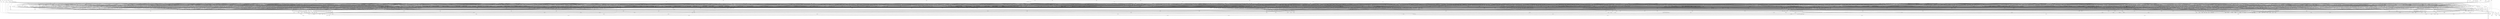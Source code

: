 strict digraph G {
	0 [label="SLICE"];
	1 [label="port"];
	1 -> 0;
	2 [label="port", label="CE"];
	2 -> 0;
	3 [label="port"];
	3 -> 0;
	4 [label="port"];
	4 -> 0;
	5 [label="port"];
	5 -> 0;
	6 [label="port"];
	6 -> 0;
	7 [label="port"];
	7 -> 0;
	8 [label="port"];
	8 -> 0;
	9 [label="port"];
	9 -> 0;
	10 [label="port"];
	0 -> 10;
	11 [label="port"];
	0 -> 11;
	12 [label="port"];
	12 -> 0;
	13 [label="port"];
	0 -> 13;
	14 [label="port"];
	14 -> 0;
	15 [label="port"];
	0 -> 15;
	16 [label="port"];
	16 -> 0;
	17 [label="port"];
	17 -> 0;
	18 [label="port"];
	18 -> 0;
	19 [label="port"];
	19 -> 0;
	20 [label="port"];
	0 -> 20;
	21 [label="port"];
	21 -> 0;
	22 [label="port"];
	22 -> 0;
	23 [label="port"];
	23 -> 0;
	24 [label="port"];
	24 -> 0;
	25 [label="port"];
	25 -> 0;
	26 [label="port"];
	26 -> 0;
	27 [label="port"];
	27 -> 0;
	28 [label="port"];
	28 -> 0;
	29 [label="port"];
	29 -> 0;
	30 [label="port"];
	30 -> 0;
	31 [label="port"];
	31 -> 0;
	32 [label="port"];
	0 -> 32;
	33 [label="port"];
	0 -> 33;
	34 [label="SLICE"];
	35 [label="port"];
	35 -> 34;
	36 [label="port"];
	36 -> 34;
	37 [label="port"];
	37 -> 34;
	38 [label="port"];
	38 -> 34;
	39 [label="port"];
	39 -> 34;
	40 [label="port"];
	40 -> 34;
	41 [label="port"];
	41 -> 34;
	42 [label="port"];
	42 -> 34;
	43 [label="port"];
	43 -> 34;
	44 [label="port"];
	34 -> 44;
	45 [label="port"];
	34 -> 45;
	46 [label="port"];
	46 -> 34;
	47 [label="port"];
	34 -> 47;
	48 [label="port"];
	48 -> 34;
	49 [label="port"];
	34 -> 49;
	50 [label="port"];
	50 -> 34;
	51 [label="port"];
	51 -> 34;
	52 [label="port"];
	52 -> 34;
	53 [label="port"];
	53 -> 34;
	54 [label="port"];
	34 -> 54;
	55 [label="port"];
	55 -> 34;
	56 [label="port"];
	56 -> 34;
	57 [label="port"];
	57 -> 34;
	58 [label="port"];
	58 -> 34;
	59 [label="port"];
	59 -> 34;
	60 [label="port"];
	60 -> 34;
	61 [label="port"];
	61 -> 34;
	62 [label="port"];
	62 -> 34;
	63 [label="port"];
	63 -> 34;
	64 [label="port"];
	64 -> 34;
	65 [label="port"];
	65 -> 34;
	66 [label="port"];
	34 -> 66;
	67 [label="port"];
	34 -> 67;
	68 [label="SLICE"];
	69 [label="port"];
	69 -> 68;
	70 [label="port"];
	70 -> 68;
	71 [label="port"];
	71 -> 68;
	72 [label="port"];
	72 -> 68;
	73 [label="port"];
	73 -> 68;
	74 [label="port"];
	74 -> 68;
	75 [label="port"];
	75 -> 68;
	76 [label="port"];
	76 -> 68;
	77 [label="port"];
	77 -> 68;
	78 [label="port"];
	68 -> 78;
	79 [label="port"];
	68 -> 79;
	80 [label="port"];
	80 -> 68;
	81 [label="port"];
	68 -> 81;
	82 [label="port"];
	82 -> 68;
	83 [label="port"];
	68 -> 83;
	84 [label="port"];
	84 -> 68;
	85 [label="port"];
	85 -> 68;
	86 [label="port"];
	86 -> 68;
	87 [label="port"];
	87 -> 68;
	88 [label="port"];
	68 -> 88;
	89 [label="port"];
	89 -> 68;
	90 [label="port"];
	90 -> 68;
	91 [label="port"];
	91 -> 68;
	92 [label="port"];
	68 -> 92;
	93 [label="port"];
	68 -> 93;
	94 [label="port"];
	68 -> 94;
	95 [label="port"];
	68 -> 95;
	96 [label="port"];
	68 -> 96;
	97 [label="port"];
	68 -> 97;
	98 [label="port"];
	68 -> 98;
	99 [label="port"];
	68 -> 99;
	100 [label="port"];
	68 -> 100;
	101 [label="port"];
	68 -> 101;
	102 [label="SLICE"];
	103 [label="port"];
	103 -> 102;
	104 [label="port"];
	104 -> 102;
	105 [label="port"];
	105 -> 102;
	106 [label="port"];
	106 -> 102;
	107 [label="port"];
	107 -> 102;
	108 [label="port"];
	108 -> 102;
	109 [label="port"];
	109 -> 102;
	110 [label="port"];
	110 -> 102;
	111 [label="port"];
	111 -> 102;
	112 [label="port"];
	102 -> 112;
	113 [label="port"];
	102 -> 113;
	114 [label="port"];
	114 -> 102;
	115 [label="port"];
	102 -> 115;
	116 [label="port"];
	116 -> 102;
	117 [label="port"];
	102 -> 117;
	118 [label="port"];
	118 -> 102;
	119 [label="port"];
	119 -> 102;
	120 [label="port"];
	120 -> 102;
	121 [label="port"];
	121 -> 102;
	122 [label="port"];
	102 -> 122;
	123 [label="port"];
	123 -> 102;
	124 [label="port"];
	124 -> 102;
	125 [label="port"];
	125 -> 102;
	126 [label="port"];
	102 -> 126;
	127 [label="port"];
	102 -> 127;
	128 [label="wire", label="edge", name="H01E0001"]; //wire def
	129 [label="wire", label="edge", name="H06W0003"]; //wire def
	130 [label="wire", name="G_HPBX0300"]; //wire def
	131 [label="wire", name="G_HPBX0700"]; //wire def
	132 [label="wire", label="edge", name="H06E0003"]; //wire def
	133 [label="wire", label="edge", name="H01E0101"]; //wire def
	134 [label="wire", label="edge", name="H06W0203"]; //wire def
	135 [label="wire", name="G_HPBX0200"]; //wire def
	136 [label="wire", name="G_HPBX0600"]; //wire def
	137 [label="wire", label="edge", name="H06E0203"]; //wire def
	138 [label="wire", label="edge", name="H02E0001"]; //wire def
	139 [label="wire", label="edge", name="H01W0000"]; //wire def
	140 [label="wire", label="edge", name="V01S0000"]; //wire def
	141 [label="wire", label="edge", name="V02S0001"]; //wire def
	142 [label="wire", label="edge", name="V06S0003"]; //wire def
	143 [label="wire", label="edge", name="V02N0001"]; //wire def
	144 [label="wire", label="edge", name="V06N0003"]; //wire def
	145 [label="wire", label="edge", name="V01N0001"]; //wire def
	146 [label="wire", label="edge", name="H02E0501"]; //wire def
	147 [label="wire", label="edge", name="H02E0101"]; //wire def
	148 [label="wire", label="edge", name="H01W0100"]; //wire def
	149 [label="wire", label="edge", name="H06W0103"]; //wire def
	150 [label="wire", label="edge", name="V01S0100"]; //wire def
	151 [label="wire", label="edge", name="V02S0101"]; //wire def
	152 [label="wire", label="edge", name="V06S0103"]; //wire def
	153 [label="wire", label="edge", name="V02N0101"]; //wire def
	154 [label="wire", label="edge", name="V06N0103"]; //wire def
	155 [label="wire", label="edge", name="V01N0101"]; //wire def
	156 [label="wire", label="edge", name="H06E0103"]; //wire def
	157 [label="wire", label="edge", name="H02E0201"]; //wire def
	158 [label="wire", label="edge", name="V02S0201"]; //wire def
	159 [label="wire", label="edge", name="V02N0201"]; //wire def
	160 [label="wire", label="edge", name="H02E0701"]; //wire def
	161 [label="wire", label="edge", name="H02E0301"]; //wire def
	162 [label="wire", label="edge", name="V02S0301"]; //wire def
	163 [label="wire", label="edge", name="V02N0301"]; //wire def
	164 [label="wire", label="edge", name="H02E0401"]; //wire def
	165 [label="wire", label="edge", name="V02S0401"]; //wire def
	166 [label="wire", label="edge", name="V06S0203"]; //wire def
	167 [label="wire", label="edge", name="V02N0401"]; //wire def
	168 [label="wire", label="edge", name="V06N0203"]; //wire def
	169 [label="wire", label="edge", name="H06W0303"]; //wire def
	170 [label="wire", label="edge", name="V02S0501"]; //wire def
	171 [label="wire", label="edge", name="V06S0303"]; //wire def
	172 [label="wire", label="edge", name="V02N0501"]; //wire def
	173 [label="wire", label="edge", name="V06N0303"]; //wire def
	174 [label="wire", label="edge", name="H06E0303"]; //wire def
	175 [label="wire", label="edge", name="H02E0601"]; //wire def
	176 [label="wire", label="edge", name="V02S0601"]; //wire def
	177 [label="wire", label="edge", name="V02N0601"]; //wire def
	178 [label="wire", label="edge", name="V02S0701"]; //wire def
	179 [label="wire", label="edge", name="V02N0701"]; //wire def
	180 [label="wire", name="H00L0000"]; //wire def
	181 [label="wire", label="edge", name="H02W0001"]; //wire def
	182 [label="wire", label="edge", name="H02W0201"]; //wire def
	183 [label="wire", name="WBOUNCE"]; //wire def
	184 [label="wire", name="H00L0100"]; //wire def
	185 [label="wire", label="edge", name="H02W0101"]; //wire def
	186 [label="wire", label="edge", name="H02W0301"]; //wire def
	187 [label="wire", name="H00R0000"]; //wire def
	188 [label="wire", label="edge", name="H02W0401"]; //wire def
	189 [label="wire", label="edge", name="H02W0601"]; //wire def
	190 [label="wire", name="EBOUNCE"]; //wire def
	191 [label="wire", name="H00R0100"]; //wire def
	192 [label="wire", label="edge", name="H02W0501"]; //wire def
	193 [label="wire", label="edge", name="H02W0701"]; //wire def
	194 [label="wire", name="G_HPBX0100"]; //wire def
	195 [label="wire", name="G_HPBX0500"]; //wire def
	196 [label="wire", name="G_HPBX0000"]; //wire def
	197 [label="wire", name="G_HPBX0400"]; //wire def
	198 [label="wire", name="V00B0000"]; //wire def
	199 [label="wire", name="V00T0000"]; //wire def
	200 [label="wire", name="V00T0100"]; //wire def
	201 [label="wire", name="V00B0100"]; //wire def
	202 [label="wire", name="G_HPBX0900"]; //wire def
	203 [label="wire", name="G_HPBX1000"]; //wire def
	204 [label="wire", name="G_HPBX1100"]; //wire def
	205 [label="wire", name="G_HPBX1200"]; //wire def
	206 [label="wire", name="G_HPBX1300"]; //wire def
	207 [label="wire", name="G_HPBX1400"]; //wire def
	208 [label="wire", name="G_HPBX1500"]; //wire def
	209 [label="wire", name="G_HPBX0800"]; //wire def
	210 [label="wire", name="SBOUNCE"]; //wire def
	211 [label="wire", name="NBOUNCE"]; //wire def
	212 [label="wire", name="CLK0"]; //wire def
	213 [label="wire", name="CLK1"]; //wire def
	214 [label="wire", name="CE0"]; //wire def
	215 [label="wire", name="CE1"]; //wire def
	216 [label="wire", name="CE2"]; //wire def
	217 [label="wire", name="CE3"]; //wire def
	218 [label="wire", name="A0"]; //wire def
	219 [label="wire", name="A1"]; //wire def
	220 [label="wire", name="A2"]; //wire def
	221 [label="wire", name="A3"]; //wire def
	222 [label="wire", name="A4"]; //wire def
	223 [label="wire", name="A5"]; //wire def
	224 [label="wire", name="A6"]; //wire def
	225 [label="wire", name="A7"]; //wire def
	226 [label="wire", name="B0"]; //wire def
	227 [label="wire", name="B1"]; //wire def
	228 [label="wire", name="B2"]; //wire def
	229 [label="wire", name="B3"]; //wire def
	230 [label="wire", name="B4"]; //wire def
	231 [label="wire", name="B5"]; //wire def
	232 [label="wire", name="B6"]; //wire def
	233 [label="wire", name="B7"]; //wire def
	234 [label="wire", name="C0"]; //wire def
	235 [label="wire", name="C1"]; //wire def
	236 [label="wire", name="C2"]; //wire def
	237 [label="wire", name="C3"]; //wire def
	238 [label="wire", name="C4"]; //wire def
	239 [label="wire", name="C5"]; //wire def
	240 [label="wire", name="C6"]; //wire def
	241 [label="wire", name="C7"]; //wire def
	242 [label="wire", label="edge", name="HL7W0001"]; //wire def
	243 [label="wire", name="F5"]; //wire def
	244 [label="wire", name="F7"]; //wire def
	245 [label="wire", name="Q5"]; //wire def
	246 [label="wire", name="Q7"]; //wire def
	247 [label="wire", name="F1"]; //wire def
	248 [label="wire", name="F3"]; //wire def
	249 [label="wire", name="Q1"]; //wire def
	250 [label="wire", name="Q3"]; //wire def
	251 [label="wire", name="F4"]; //wire def
	252 [label="wire", name="F6"]; //wire def
	253 [label="wire", name="Q4"]; //wire def
	254 [label="wire", name="Q6"]; //wire def
	255 [label="wire", name="D0"]; //wire def
	256 [label="wire", name="F2"]; //wire def
	257 [label="wire", name="Q0"]; //wire def
	258 [label="wire", name="D1"]; //wire def
	259 [label="wire", name="F0"]; //wire def
	260 [label="wire", name="D2"]; //wire def
	261 [label="wire", name="Q2"]; //wire def
	262 [label="wire", name="D3"]; //wire def
	263 [label="wire", name="D4"]; //wire def
	264 [label="wire", name="D5"]; //wire def
	265 [label="wire", name="D6"]; //wire def
	266 [label="wire", name="D7"]; //wire def
	267 [label="wire", name="F0_SLICE"]; //wire def
	267 -> 15;
	268 [label="wire", name="F5A_SLICE"]; //wire def
	268 -> 32;
	269 [label="wire", name="F1_SLICE"]; //wire def
	269 -> 10;
	270 [label="wire", name="FXA_SLICE"]; //wire def
	270 -> 33;
	271 [label="wire", name="F2_SLICE"]; //wire def
	271 -> 49;
	272 [label="wire", name="F5B_SLICE"]; //wire def
	272 -> 66;
	273 [label="wire", name="F3_SLICE"]; //wire def
	273 -> 44;
	274 [label="wire", name="FXB_SLICE"]; //wire def
	274 -> 67;
	275 [label="wire", name="F4_SLICE"]; //wire def
	275 -> 83;
	276 [label="wire", name="F5C_SLICE"]; //wire def
	276 -> 92;
	277 [label="wire", name="F5_SLICE"]; //wire def
	277 -> 78;
	278 [label="wire", name="FXC_SLICE"]; //wire def
	278 -> 93;
	279 [label="wire", name="F5D_SLICE"]; //wire def
	279 -> 126;
	280 [label="wire", name="F6_SLICE"]; //wire def
	280 -> 117;
	281 [label="wire", name="F7_SLICE"]; //wire def
	281 -> 112;
	282 [label="wire", name="FXD_SLICE"]; //wire def
	282 -> 127;
	283 [label="wire", name="LSR0"]; //wire def
	284 [label="wire", name="LSR1"]; //wire def
	285 [label="wire", name="M0"]; //wire def
	286 [label="wire", name="M1"]; //wire def
	287 [label="wire", name="M2"]; //wire def
	288 [label="wire", name="M3"]; //wire def
	289 [label="wire", name="M4"]; //wire def
	290 [label="wire", name="M5"]; //wire def
	291 [label="wire", name="M6"]; //wire def
	292 [label="wire", name="M7"]; //wire def
	293 [label="wire", name="MUXCLK0"]; //wire def
	294 [label="wire", name="MUXCLK1"]; //wire def
	295 [label="wire", name="MUXCLK2"]; //wire def
	296 [label="wire", name="MUXCLK3"]; //wire def
	297 [label="wire", name="MUXLSR0"]; //wire def
	298 [label="wire", name="MUXLSR1"]; //wire def
	299 [label="wire", name="MUXLSR2"]; //wire def
	300 [label="wire", name="MUXLSR3"]; //wire def
	301 [label="wire", name="A0_SLICE"]; //wire def
	4 -> 301;
	302 [label="wire", name="A1_SLICE"]; //wire def
	5 -> 302;
	303 [label="wire", name="A2_SLICE"]; //wire def
	38 -> 303;
	304 [label="wire", name="A3_SLICE"]; //wire def
	39 -> 304;
	305 [label="wire", name="A4_SLICE"]; //wire def
	72 -> 305;
	306 [label="wire", name="A5_SLICE"]; //wire def
	73 -> 306;
	307 [label="wire", name="A6_SLICE"]; //wire def
	106 -> 307;
	308 [label="wire", name="A7_SLICE"]; //wire def
	107 -> 308;
	309 [label="wire", name="B0_SLICE"]; //wire def
	6 -> 309;
	310 [label="wire", name="B1_SLICE"]; //wire def
	7 -> 310;
	311 [label="wire", name="B2_SLICE"]; //wire def
	40 -> 311;
	312 [label="wire", name="B3_SLICE"]; //wire def
	41 -> 312;
	313 [label="wire", name="B4_SLICE"]; //wire def
	74 -> 313;
	314 [label="wire", name="B5_SLICE"]; //wire def
	75 -> 314;
	315 [label="wire", name="B6_SLICE"]; //wire def
	108 -> 315;
	316 [label="wire", name="B7_SLICE"]; //wire def
	109 -> 316;
	317 [label="wire", name="C0_SLICE"]; //wire def
	8 -> 317;
	318 [label="wire", name="C1_SLICE"]; //wire def
	9 -> 318;
	319 [label="wire", name="C2_SLICE"]; //wire def
	42 -> 319;
	320 [label="wire", name="C3_SLICE"]; //wire def
	43 -> 320;
	321 [label="wire", name="C4_SLICE"]; //wire def
	76 -> 321;
	322 [label="wire", name="C5_SLICE"]; //wire def
	77 -> 322;
	323 [label="wire", name="C6_SLICE"]; //wire def
	110 -> 323;
	324 [label="wire", name="C7_SLICE"]; //wire def
	111 -> 324;
	325 [label="wire", name="CE0_SLICE"]; //wire def
	2 -> 325;
	326 [label="wire", name="CE1_SLICE"]; //wire def
	36 -> 326;
	327 [label="wire", name="CE2_SLICE"]; //wire def
	70 -> 327;
	328 [label="wire", name="CE3_SLICE"]; //wire def
	104 -> 328;
	329 [label="wire", name="CLK0_SLICE"]; //wire def
	1 -> 329;
	330 [label="wire", name="CLK1_SLICE"]; //wire def
	35 -> 330;
	331 [label="wire", name="CLK2_SLICE"]; //wire def
	69 -> 331;
	332 [label="wire", name="CLK3_SLICE"]; //wire def
	103 -> 332;
	333 [label="wire", name="D0_SLICE"]; //wire def
	12 -> 333;
	334 [label="wire", name="D1_SLICE"]; //wire def
	14 -> 334;
	335 [label="wire", name="D2_SLICE"]; //wire def
	46 -> 335;
	336 [label="wire", name="D3_SLICE"]; //wire def
	48 -> 336;
	337 [label="wire", name="D4_SLICE"]; //wire def
	80 -> 337;
	338 [label="wire", name="D5_SLICE"]; //wire def
	82 -> 338;
	339 [label="wire", name="D6_SLICE"]; //wire def
	114 -> 339;
	340 [label="wire", name="D7_SLICE"]; //wire def
	116 -> 340;
	341 [label="wire", name="DI0"]; //wire def
	342 [label="wire", name="DI0_SLICE"]; //wire def
	18 -> 342;
	343 [label="wire", name="DI1"]; //wire def
	344 [label="wire", name="DI1_SLICE"]; //wire def
	19 -> 344;
	345 [label="wire", name="DI2"]; //wire def
	346 [label="wire", name="DI2_SLICE"]; //wire def
	52 -> 346;
	347 [label="wire", name="DI3"]; //wire def
	348 [label="wire", name="DI3_SLICE"]; //wire def
	53 -> 348;
	349 [label="wire", name="DI4"]; //wire def
	350 [label="wire", name="DI4_SLICE"]; //wire def
	86 -> 350;
	351 [label="wire", name="DI5"]; //wire def
	352 [label="wire", name="DI5_SLICE"]; //wire def
	87 -> 352;
	353 [label="wire", name="DI6"]; //wire def
	354 [label="wire", name="DI6_SLICE"]; //wire def
	120 -> 354;
	355 [label="wire", name="DI7"]; //wire def
	356 [label="wire", name="DI7_SLICE"]; //wire def
	121 -> 356;
	357 [label="wire", label="edge", name="HFIE0000"]; //wire def
	358 [label="wire", name="FCO"]; //wire def
	359 [label="wire", name="FCI"]; //wire def
	360 [label="wire", name="FCIB_SLICE"]; //wire def
	55 -> 360;
	361 [label="wire", name="FCOA_SLICE"]; //wire def
	361 -> 20;
	362 [label="wire", name="FCIC_SLICE"]; //wire def
	89 -> 362;
	363 [label="wire", name="FCOB_SLICE"]; //wire def
	363 -> 54;
	364 [label="wire", name="FCID_SLICE"]; //wire def
	123 -> 364;
	365 [label="wire", name="FCOC_SLICE"]; //wire def
	365 -> 88;
	366 [label="wire", name="FCI_SLICE"]; //wire def
	21 -> 366;
	367 [label="wire", name="FCO_SLICE"]; //wire def
	367 -> 122;
	368 [label="wire", name="FXAA"]; //wire def
	369 [label="wire", name="FXAA_SLICE"]; //wire def
	28 -> 369;
	370 [label="wire", name="FXAB"]; //wire def
	371 [label="wire", name="FXAB_SLICE"]; //wire def
	62 -> 371;
	372 [label="wire", name="FXAC"]; //wire def
	373 [label="wire", name="FXAC_SLICE"]; //wire def
	90 -> 373;
	374 [label="wire", name="FXAD"]; //wire def
	375 [label="wire", name="FXAD_SLICE"]; //wire def
	124 -> 375;
	376 [label="wire", name="FXBA"]; //wire def
	377 [label="wire", name="FXBA_SLICE"]; //wire def
	29 -> 377;
	378 [label="wire", name="FXBB"]; //wire def
	379 [label="wire", name="FXBB_SLICE"]; //wire def
	63 -> 379;
	380 [label="wire", name="FXBC"]; //wire def
	381 [label="wire", name="FXBC_SLICE"]; //wire def
	91 -> 381;
	382 [label="wire", name="FXBD"]; //wire def
	383 [label="wire", name="FXBD_SLICE"]; //wire def
	125 -> 383;
	384 [label="wire", name="LSR0_SLICE"]; //wire def
	3 -> 384;
	385 [label="wire", name="LSR1_SLICE"]; //wire def
	37 -> 385;
	386 [label="wire", name="LSR2_SLICE"]; //wire def
	71 -> 386;
	387 [label="wire", name="LSR3_SLICE"]; //wire def
	105 -> 387;
	388 [label="wire", name="M0_SLICE"]; //wire def
	16 -> 388;
	389 [label="wire", name="M1_SLICE"]; //wire def
	17 -> 389;
	390 [label="wire", name="M2_SLICE"]; //wire def
	50 -> 390;
	391 [label="wire", name="M3_SLICE"]; //wire def
	51 -> 391;
	392 [label="wire", name="M4_SLICE"]; //wire def
	84 -> 392;
	393 [label="wire", name="M5_SLICE"]; //wire def
	85 -> 393;
	394 [label="wire", name="M6_SLICE"]; //wire def
	118 -> 394;
	395 [label="wire", name="M7_SLICE"]; //wire def
	119 -> 395;
	396 [label="wire", name="Q0_SLICE"]; //wire def
	396 -> 13;
	397 [label="wire", name="Q1_SLICE"]; //wire def
	397 -> 11;
	398 [label="wire", name="Q2_SLICE"]; //wire def
	398 -> 47;
	399 [label="wire", name="Q3_SLICE"]; //wire def
	399 -> 45;
	400 [label="wire", name="Q4_SLICE"]; //wire def
	400 -> 81;
	401 [label="wire", name="Q5_SLICE"]; //wire def
	401 -> 79;
	402 [label="wire", name="Q6_SLICE"]; //wire def
	402 -> 115;
	403 [label="wire", name="Q7_SLICE"]; //wire def
	403 -> 113;
	404 [label="wire", name="WAD0"]; //wire def
	405 [label="wire", name="WADO0C_SLICE"]; //wire def
	405 -> 98;
	406 [label="wire", name="WAD0A_SLICE"]; //wire def
	22 -> 406;
	407 [label="wire", name="WAD0B_SLICE"]; //wire def
	56 -> 407;
	408 [label="wire", name="WAD1"]; //wire def
	409 [label="wire", name="WADO1C_SLICE"]; //wire def
	409 -> 99;
	410 [label="wire", name="WAD1A_SLICE"]; //wire def
	23 -> 410;
	411 [label="wire", name="WAD1B_SLICE"]; //wire def
	57 -> 411;
	412 [label="wire", name="WAD2"]; //wire def
	413 [label="wire", name="WADO2C_SLICE"]; //wire def
	413 -> 100;
	414 [label="wire", name="WAD2A_SLICE"]; //wire def
	24 -> 414;
	415 [label="wire", name="WAD2B_SLICE"]; //wire def
	58 -> 415;
	416 [label="wire", name="WAD3"]; //wire def
	417 [label="wire", name="WADO3C_SLICE"]; //wire def
	417 -> 101;
	418 [label="wire", name="WAD3A_SLICE"]; //wire def
	25 -> 418;
	419 [label="wire", name="WAD3B_SLICE"]; //wire def
	59 -> 419;
	420 [label="wire", name="WCK0_SLICE"]; //wire def
	31 -> 420;
	421 [label="wire", name="WCK1_SLICE"]; //wire def
	65 -> 421;
	422 [label="wire", name="WD0"]; //wire def
	423 [label="wire", name="WDO0C_SLICE"]; //wire def
	423 -> 94;
	424 [label="wire", name="WD0A_SLICE"]; //wire def
	26 -> 424;
	425 [label="wire", name="WD0B_SLICE"]; //wire def
	60 -> 425;
	426 [label="wire", name="WD2"]; //wire def
	427 [label="wire", name="WD1"]; //wire def
	428 [label="wire", name="WDO1C_SLICE"]; //wire def
	428 -> 95;
	429 [label="wire", name="WD1A_SLICE"]; //wire def
	27 -> 429;
	430 [label="wire", name="WD1B_SLICE"]; //wire def
	61 -> 430;
	431 [label="wire", name="WD3"]; //wire def
	432 [label="wire", name="WDO2C_SLICE"]; //wire def
	432 -> 96;
	433 [label="wire", name="WDO3C_SLICE"]; //wire def
	433 -> 97;
	434 [label="wire", name="WRE0_SLICE"]; //wire def
	30 -> 434;
	435 [label="wire", name="WRE1_SLICE"]; //wire def
	64 -> 435;
	436 [label="arc", configurable="1"]; //arc def at (12, 6)
	437 [label="wire", label="out", name="H06W0003"]; //wire def source arc
	438 [label="wire", label="out", name="H01E0001"]; //wire def sink arc
	437 -> 436;
	436 -> 438;
	439 [label="arc", configurable="1"]; //arc def at (12, 6)
	130 -> 439;
	439 -> 438;
	440 [label="arc", configurable="1"]; //arc def at (12, 6)
	131 -> 440;
	440 -> 438;
	441 [label="arc", configurable="1"]; //arc def at (12, 6)
	442 [label="wire", label="out", name="H06W0203"]; //wire def source arc
	443 [label="wire", label="out", name="H01E0101"]; //wire def sink arc
	442 -> 441;
	441 -> 443;
	444 [label="arc", configurable="1"]; //arc def at (12, 6)
	135 -> 444;
	444 -> 443;
	445 [label="arc", configurable="1"]; //arc def at (12, 6)
	136 -> 445;
	445 -> 443;
	446 [label="arc", configurable="1"]; //arc def at (12, 6)
	447 [label="wire", label="out", name="H01W0000"]; //wire def source arc
	448 [label="wire", label="out", name="H02E0001"]; //wire def sink arc
	447 -> 446;
	446 -> 448;
	449 [label="arc", configurable="1"]; //arc def at (12, 6)
	437 -> 449;
	449 -> 448;
	450 [label="arc", configurable="1"]; //arc def at (12, 6)
	128 -> 450;
	450 -> 448;
	451 [label="arc", configurable="1"]; //arc def at (12, 6)
	452 [label="wire", label="out", name="V01S0000"]; //wire def source arc
	452 -> 451;
	451 -> 448;
	453 [label="arc", configurable="1"]; //arc def at (12, 6)
	454 [label="wire", label="out", name="V02S0001"]; //wire def source arc
	454 -> 453;
	453 -> 448;
	455 [label="arc", configurable="1"]; //arc def at (12, 6)
	456 [label="wire", label="out", name="V06S0003"]; //wire def source arc
	456 -> 455;
	455 -> 448;
	457 [label="arc", configurable="1"]; //arc def at (12, 6)
	458 [label="wire", label="out", name="V02N0001"]; //wire def source arc
	458 -> 457;
	457 -> 448;
	459 [label="arc", configurable="1"]; //arc def at (12, 6)
	460 [label="wire", label="out", name="V06N0003"]; //wire def source arc
	460 -> 459;
	459 -> 448;
	461 [label="arc", configurable="1"]; //arc def at (12, 6)
	145 -> 461;
	461 -> 448;
	462 [label="arc", configurable="1"]; //arc def at (12, 6)
	143 -> 462;
	462 -> 448;
	463 [label="arc", configurable="1"]; //arc def at (12, 6)
	141 -> 463;
	463 -> 448;
	464 [label="arc", configurable="1"]; //arc def at (12, 6)
	144 -> 464;
	464 -> 448;
	465 [label="arc", configurable="1"]; //arc def at (12, 6)
	142 -> 465;
	465 -> 448;
	466 [label="arc", configurable="1"]; //arc def at (12, 6)
	467 [label="wire", label="out", name="H02E0001"]; //wire def source arc
	467 -> 466;
	466 -> 448;
	468 [label="arc", configurable="1"]; //arc def at (12, 6)
	469 [label="wire", label="out", name="H02E0501"]; //wire def source arc
	469 -> 468;
	468 -> 448;
	470 [label="arc", configurable="1"]; //arc def at (12, 6)
	471 [label="wire", label="out", name="H01W0100"]; //wire def source arc
	472 [label="wire", label="out", name="H02E0101"]; //wire def sink arc
	471 -> 470;
	470 -> 472;
	473 [label="arc", configurable="1"]; //arc def at (12, 6)
	474 [label="wire", label="out", name="H06W0103"]; //wire def source arc
	474 -> 473;
	473 -> 472;
	475 [label="arc", configurable="1"]; //arc def at (12, 6)
	133 -> 475;
	475 -> 472;
	476 [label="arc", configurable="1"]; //arc def at (12, 6)
	477 [label="wire", label="out", name="V01S0100"]; //wire def source arc
	477 -> 476;
	476 -> 472;
	478 [label="arc", configurable="1"]; //arc def at (12, 6)
	479 [label="wire", label="out", name="V02S0101"]; //wire def source arc
	479 -> 478;
	478 -> 472;
	480 [label="arc", configurable="1"]; //arc def at (12, 6)
	481 [label="wire", label="out", name="V06S0103"]; //wire def source arc
	481 -> 480;
	480 -> 472;
	482 [label="arc", configurable="1"]; //arc def at (12, 6)
	483 [label="wire", label="out", name="V02N0101"]; //wire def source arc
	483 -> 482;
	482 -> 472;
	484 [label="arc", configurable="1"]; //arc def at (12, 6)
	485 [label="wire", label="out", name="V06N0103"]; //wire def source arc
	485 -> 484;
	484 -> 472;
	486 [label="arc", configurable="1"]; //arc def at (12, 6)
	155 -> 486;
	486 -> 472;
	487 [label="arc", configurable="1"]; //arc def at (12, 6)
	153 -> 487;
	487 -> 472;
	488 [label="arc", configurable="1"]; //arc def at (12, 6)
	151 -> 488;
	488 -> 472;
	489 [label="arc", configurable="1"]; //arc def at (12, 6)
	154 -> 489;
	489 -> 472;
	490 [label="arc", configurable="1"]; //arc def at (12, 6)
	152 -> 490;
	490 -> 472;
	491 [label="arc", configurable="1"]; //arc def at (12, 6)
	467 -> 491;
	491 -> 472;
	492 [label="arc", configurable="1"]; //arc def at (12, 6)
	493 [label="wire", label="out", name="H02E0101"]; //wire def source arc
	493 -> 492;
	492 -> 472;
	494 [label="arc", configurable="1"]; //arc def at (12, 6)
	495 [label="wire", label="out", name="H02E0201"]; //wire def sink arc
	447 -> 494;
	494 -> 495;
	496 [label="arc", configurable="1"]; //arc def at (12, 6)
	474 -> 496;
	496 -> 495;
	497 [label="arc", configurable="1"]; //arc def at (12, 6)
	128 -> 497;
	497 -> 495;
	498 [label="arc", configurable="1"]; //arc def at (12, 6)
	452 -> 498;
	498 -> 495;
	499 [label="arc", configurable="1"]; //arc def at (12, 6)
	500 [label="wire", label="out", name="V02S0201"]; //wire def source arc
	500 -> 499;
	499 -> 495;
	501 [label="arc", configurable="1"]; //arc def at (12, 6)
	481 -> 501;
	501 -> 495;
	502 [label="arc", configurable="1"]; //arc def at (12, 6)
	503 [label="wire", label="out", name="V02N0201"]; //wire def source arc
	503 -> 502;
	502 -> 495;
	504 [label="arc", configurable="1"]; //arc def at (12, 6)
	485 -> 504;
	504 -> 495;
	505 [label="arc", configurable="1"]; //arc def at (12, 6)
	145 -> 505;
	505 -> 495;
	506 [label="arc", configurable="1"]; //arc def at (12, 6)
	159 -> 506;
	506 -> 495;
	507 [label="arc", configurable="1"]; //arc def at (12, 6)
	158 -> 507;
	507 -> 495;
	508 [label="arc", configurable="1"]; //arc def at (12, 6)
	154 -> 508;
	508 -> 495;
	509 [label="arc", configurable="1"]; //arc def at (12, 6)
	152 -> 509;
	509 -> 495;
	510 [label="arc", configurable="1"]; //arc def at (12, 6)
	511 [label="wire", label="out", name="H02E0201"]; //wire def source arc
	511 -> 510;
	510 -> 495;
	512 [label="arc", configurable="1"]; //arc def at (12, 6)
	513 [label="wire", label="out", name="H02E0701"]; //wire def source arc
	513 -> 512;
	512 -> 495;
	514 [label="arc", configurable="1"]; //arc def at (12, 6)
	515 [label="wire", label="out", name="H02E0301"]; //wire def sink arc
	471 -> 514;
	514 -> 515;
	516 [label="arc", configurable="1"]; //arc def at (12, 6)
	437 -> 516;
	516 -> 515;
	517 [label="arc", configurable="1"]; //arc def at (12, 6)
	133 -> 517;
	517 -> 515;
	518 [label="arc", configurable="1"]; //arc def at (12, 6)
	477 -> 518;
	518 -> 515;
	519 [label="arc", configurable="1"]; //arc def at (12, 6)
	520 [label="wire", label="out", name="V02S0301"]; //wire def source arc
	520 -> 519;
	519 -> 515;
	521 [label="arc", configurable="1"]; //arc def at (12, 6)
	456 -> 521;
	521 -> 515;
	522 [label="arc", configurable="1"]; //arc def at (12, 6)
	523 [label="wire", label="out", name="V02N0301"]; //wire def source arc
	523 -> 522;
	522 -> 515;
	524 [label="arc", configurable="1"]; //arc def at (12, 6)
	460 -> 524;
	524 -> 515;
	525 [label="arc", configurable="1"]; //arc def at (12, 6)
	155 -> 525;
	525 -> 515;
	526 [label="arc", configurable="1"]; //arc def at (12, 6)
	163 -> 526;
	526 -> 515;
	527 [label="arc", configurable="1"]; //arc def at (12, 6)
	162 -> 527;
	527 -> 515;
	528 [label="arc", configurable="1"]; //arc def at (12, 6)
	144 -> 528;
	528 -> 515;
	529 [label="arc", configurable="1"]; //arc def at (12, 6)
	142 -> 529;
	529 -> 515;
	530 [label="arc", configurable="1"]; //arc def at (12, 6)
	511 -> 530;
	530 -> 515;
	531 [label="arc", configurable="1"]; //arc def at (12, 6)
	532 [label="wire", label="out", name="H02E0301"]; //wire def source arc
	532 -> 531;
	531 -> 515;
	533 [label="arc", configurable="1"]; //arc def at (12, 6)
	534 [label="wire", label="out", name="H02E0401"]; //wire def sink arc
	447 -> 533;
	533 -> 534;
	535 [label="arc", configurable="1"]; //arc def at (12, 6)
	442 -> 535;
	535 -> 534;
	536 [label="arc", configurable="1"]; //arc def at (12, 6)
	128 -> 536;
	536 -> 534;
	537 [label="arc", configurable="1"]; //arc def at (12, 6)
	452 -> 537;
	537 -> 534;
	538 [label="arc", configurable="1"]; //arc def at (12, 6)
	539 [label="wire", label="out", name="V02S0401"]; //wire def source arc
	539 -> 538;
	538 -> 534;
	540 [label="arc", configurable="1"]; //arc def at (12, 6)
	541 [label="wire", label="out", name="V06S0203"]; //wire def source arc
	541 -> 540;
	540 -> 534;
	542 [label="arc", configurable="1"]; //arc def at (12, 6)
	543 [label="wire", label="out", name="V02N0401"]; //wire def source arc
	543 -> 542;
	542 -> 534;
	544 [label="arc", configurable="1"]; //arc def at (12, 6)
	545 [label="wire", label="out", name="V06N0203"]; //wire def source arc
	545 -> 544;
	544 -> 534;
	546 [label="arc", configurable="1"]; //arc def at (12, 6)
	145 -> 546;
	546 -> 534;
	547 [label="arc", configurable="1"]; //arc def at (12, 6)
	167 -> 547;
	547 -> 534;
	548 [label="arc", configurable="1"]; //arc def at (12, 6)
	165 -> 548;
	548 -> 534;
	549 [label="arc", configurable="1"]; //arc def at (12, 6)
	168 -> 549;
	549 -> 534;
	550 [label="arc", configurable="1"]; //arc def at (12, 6)
	166 -> 550;
	550 -> 534;
	551 [label="arc", configurable="1"]; //arc def at (12, 6)
	493 -> 551;
	551 -> 534;
	552 [label="arc", configurable="1"]; //arc def at (12, 6)
	553 [label="wire", label="out", name="H02E0401"]; //wire def source arc
	553 -> 552;
	552 -> 534;
	554 [label="arc", configurable="1"]; //arc def at (12, 6)
	555 [label="wire", label="out", name="H02E0501"]; //wire def sink arc
	471 -> 554;
	554 -> 555;
	556 [label="arc", configurable="1"]; //arc def at (12, 6)
	557 [label="wire", label="out", name="H06W0303"]; //wire def source arc
	557 -> 556;
	556 -> 555;
	558 [label="arc", configurable="1"]; //arc def at (12, 6)
	133 -> 558;
	558 -> 555;
	559 [label="arc", configurable="1"]; //arc def at (12, 6)
	477 -> 559;
	559 -> 555;
	560 [label="arc", configurable="1"]; //arc def at (12, 6)
	561 [label="wire", label="out", name="V02S0501"]; //wire def source arc
	561 -> 560;
	560 -> 555;
	562 [label="arc", configurable="1"]; //arc def at (12, 6)
	563 [label="wire", label="out", name="V06S0303"]; //wire def source arc
	563 -> 562;
	562 -> 555;
	564 [label="arc", configurable="1"]; //arc def at (12, 6)
	565 [label="wire", label="out", name="V02N0501"]; //wire def source arc
	565 -> 564;
	564 -> 555;
	566 [label="arc", configurable="1"]; //arc def at (12, 6)
	567 [label="wire", label="out", name="V06N0303"]; //wire def source arc
	567 -> 566;
	566 -> 555;
	568 [label="arc", configurable="1"]; //arc def at (12, 6)
	155 -> 568;
	568 -> 555;
	569 [label="arc", configurable="1"]; //arc def at (12, 6)
	172 -> 569;
	569 -> 555;
	570 [label="arc", configurable="1"]; //arc def at (12, 6)
	170 -> 570;
	570 -> 555;
	571 [label="arc", configurable="1"]; //arc def at (12, 6)
	173 -> 571;
	571 -> 555;
	572 [label="arc", configurable="1"]; //arc def at (12, 6)
	171 -> 572;
	572 -> 555;
	573 [label="arc", configurable="1"]; //arc def at (12, 6)
	553 -> 573;
	573 -> 555;
	574 [label="arc", configurable="1"]; //arc def at (12, 6)
	469 -> 574;
	574 -> 555;
	575 [label="arc", configurable="1"]; //arc def at (12, 6)
	576 [label="wire", label="out", name="H02E0601"]; //wire def sink arc
	447 -> 575;
	575 -> 576;
	577 [label="arc", configurable="1"]; //arc def at (12, 6)
	557 -> 577;
	577 -> 576;
	578 [label="arc", configurable="1"]; //arc def at (12, 6)
	128 -> 578;
	578 -> 576;
	579 [label="arc", configurable="1"]; //arc def at (12, 6)
	452 -> 579;
	579 -> 576;
	580 [label="arc", configurable="1"]; //arc def at (12, 6)
	581 [label="wire", label="out", name="V02S0601"]; //wire def source arc
	581 -> 580;
	580 -> 576;
	582 [label="arc", configurable="1"]; //arc def at (12, 6)
	563 -> 582;
	582 -> 576;
	583 [label="arc", configurable="1"]; //arc def at (12, 6)
	584 [label="wire", label="out", name="V02N0601"]; //wire def source arc
	584 -> 583;
	583 -> 576;
	585 [label="arc", configurable="1"]; //arc def at (12, 6)
	567 -> 585;
	585 -> 576;
	586 [label="arc", configurable="1"]; //arc def at (12, 6)
	145 -> 586;
	586 -> 576;
	587 [label="arc", configurable="1"]; //arc def at (12, 6)
	177 -> 587;
	587 -> 576;
	588 [label="arc", configurable="1"]; //arc def at (12, 6)
	176 -> 588;
	588 -> 576;
	589 [label="arc", configurable="1"]; //arc def at (12, 6)
	173 -> 589;
	589 -> 576;
	590 [label="arc", configurable="1"]; //arc def at (12, 6)
	171 -> 590;
	590 -> 576;
	591 [label="arc", configurable="1"]; //arc def at (12, 6)
	532 -> 591;
	591 -> 576;
	592 [label="arc", configurable="1"]; //arc def at (12, 6)
	593 [label="wire", label="out", name="H02E0601"]; //wire def source arc
	593 -> 592;
	592 -> 576;
	594 [label="arc", configurable="1"]; //arc def at (12, 6)
	595 [label="wire", label="out", name="H02E0701"]; //wire def sink arc
	471 -> 594;
	594 -> 595;
	596 [label="arc", configurable="1"]; //arc def at (12, 6)
	442 -> 596;
	596 -> 595;
	597 [label="arc", configurable="1"]; //arc def at (12, 6)
	133 -> 597;
	597 -> 595;
	598 [label="arc", configurable="1"]; //arc def at (12, 6)
	477 -> 598;
	598 -> 595;
	599 [label="arc", configurable="1"]; //arc def at (12, 6)
	600 [label="wire", label="out", name="V02S0701"]; //wire def source arc
	600 -> 599;
	599 -> 595;
	601 [label="arc", configurable="1"]; //arc def at (12, 6)
	541 -> 601;
	601 -> 595;
	602 [label="arc", configurable="1"]; //arc def at (12, 6)
	603 [label="wire", label="out", name="V02N0701"]; //wire def source arc
	603 -> 602;
	602 -> 595;
	604 [label="arc", configurable="1"]; //arc def at (12, 6)
	545 -> 604;
	604 -> 595;
	605 [label="arc", configurable="1"]; //arc def at (12, 6)
	155 -> 605;
	605 -> 595;
	606 [label="arc", configurable="1"]; //arc def at (12, 6)
	179 -> 606;
	606 -> 595;
	607 [label="arc", configurable="1"]; //arc def at (12, 6)
	178 -> 607;
	607 -> 595;
	608 [label="arc", configurable="1"]; //arc def at (12, 6)
	168 -> 608;
	608 -> 595;
	609 [label="arc", configurable="1"]; //arc def at (12, 6)
	166 -> 609;
	609 -> 595;
	610 [label="arc", configurable="1"]; //arc def at (12, 6)
	593 -> 610;
	610 -> 595;
	611 [label="arc", configurable="1"]; //arc def at (12, 6)
	513 -> 611;
	611 -> 595;
	612 [label="arc", configurable="1"]; //arc def at (12, 6)
	613 [label="wire", label="out", name="H06E0003"]; //wire def sink arc
	128 -> 612;
	612 -> 613;
	614 [label="arc", configurable="1"]; //arc def at (12, 6)
	452 -> 614;
	614 -> 613;
	615 [label="arc", configurable="1"]; //arc def at (12, 6)
	456 -> 615;
	615 -> 613;
	616 [label="arc", configurable="1"]; //arc def at (12, 6)
	460 -> 616;
	616 -> 613;
	617 [label="arc", configurable="1"]; //arc def at (12, 6)
	145 -> 617;
	617 -> 613;
	618 [label="arc", configurable="1"]; //arc def at (12, 6)
	144 -> 618;
	618 -> 613;
	619 [label="arc", configurable="1"]; //arc def at (12, 6)
	142 -> 619;
	619 -> 613;
	620 [label="arc", configurable="1"]; //arc def at (12, 6)
	467 -> 620;
	620 -> 613;
	621 [label="arc", configurable="1"]; //arc def at (12, 6)
	532 -> 621;
	621 -> 613;
	622 [label="arc", configurable="1"]; //arc def at (12, 6)
	623 [label="wire", label="out", name="H06E0103"]; //wire def sink arc
	133 -> 622;
	622 -> 623;
	624 [label="arc", configurable="1"]; //arc def at (12, 6)
	477 -> 624;
	624 -> 623;
	625 [label="arc", configurable="1"]; //arc def at (12, 6)
	481 -> 625;
	625 -> 623;
	626 [label="arc", configurable="1"]; //arc def at (12, 6)
	485 -> 626;
	626 -> 623;
	627 [label="arc", configurable="1"]; //arc def at (12, 6)
	155 -> 627;
	627 -> 623;
	628 [label="arc", configurable="1"]; //arc def at (12, 6)
	154 -> 628;
	628 -> 623;
	629 [label="arc", configurable="1"]; //arc def at (12, 6)
	152 -> 629;
	629 -> 623;
	630 [label="arc", configurable="1"]; //arc def at (12, 6)
	493 -> 630;
	630 -> 623;
	631 [label="arc", configurable="1"]; //arc def at (12, 6)
	511 -> 631;
	631 -> 623;
	632 [label="arc", configurable="1"]; //arc def at (12, 6)
	633 [label="wire", label="out", name="H06E0203"]; //wire def sink arc
	128 -> 632;
	632 -> 633;
	634 [label="arc", configurable="1"]; //arc def at (12, 6)
	452 -> 634;
	634 -> 633;
	635 [label="arc", configurable="1"]; //arc def at (12, 6)
	541 -> 635;
	635 -> 633;
	636 [label="arc", configurable="1"]; //arc def at (12, 6)
	545 -> 636;
	636 -> 633;
	637 [label="arc", configurable="1"]; //arc def at (12, 6)
	145 -> 637;
	637 -> 633;
	638 [label="arc", configurable="1"]; //arc def at (12, 6)
	168 -> 638;
	638 -> 633;
	639 [label="arc", configurable="1"]; //arc def at (12, 6)
	166 -> 639;
	639 -> 633;
	640 [label="arc", configurable="1"]; //arc def at (12, 6)
	553 -> 640;
	640 -> 633;
	641 [label="arc", configurable="1"]; //arc def at (12, 6)
	513 -> 641;
	641 -> 633;
	642 [label="arc", configurable="1"]; //arc def at (12, 6)
	643 [label="wire", label="out", name="H06E0303"]; //wire def sink arc
	133 -> 642;
	642 -> 643;
	644 [label="arc", configurable="1"]; //arc def at (12, 6)
	477 -> 644;
	644 -> 643;
	645 [label="arc", configurable="1"]; //arc def at (12, 6)
	563 -> 645;
	645 -> 643;
	646 [label="arc", configurable="1"]; //arc def at (12, 6)
	567 -> 646;
	646 -> 643;
	647 [label="arc", configurable="1"]; //arc def at (12, 6)
	155 -> 647;
	647 -> 643;
	648 [label="arc", configurable="1"]; //arc def at (12, 6)
	173 -> 648;
	648 -> 643;
	649 [label="arc", configurable="1"]; //arc def at (12, 6)
	171 -> 649;
	649 -> 643;
	650 [label="arc", configurable="1"]; //arc def at (12, 6)
	469 -> 650;
	650 -> 643;
	651 [label="arc", configurable="1"]; //arc def at (12, 6)
	593 -> 651;
	651 -> 643;
	652 [label="arc", configurable="1"]; //arc def at (12, 6)
	653 [label="wire", label="out", name="H02W0001"]; //wire def source arc
	653 -> 652;
	652 -> 180;
	654 [label="arc", configurable="1"]; //arc def at (12, 6)
	655 [label="wire", label="out", name="H02W0201"]; //wire def source arc
	655 -> 654;
	654 -> 180;
	656 [label="arc", configurable="1"]; //arc def at (12, 6)
	138 -> 656;
	656 -> 180;
	657 [label="arc", configurable="1"]; //arc def at (12, 6)
	157 -> 657;
	657 -> 180;
	658 [label="arc", configurable="1"]; //arc def at (12, 6)
	181 -> 658;
	658 -> 180;
	659 [label="arc", configurable="1"]; //arc def at (12, 6)
	182 -> 659;
	659 -> 180;
	660 [label="arc", configurable="1"]; //arc def at (12, 6)
	454 -> 660;
	660 -> 180;
	661 [label="arc", configurable="1"]; //arc def at (12, 6)
	500 -> 661;
	661 -> 180;
	662 [label="arc", configurable="1"]; //arc def at (12, 6)
	458 -> 662;
	662 -> 180;
	663 [label="arc", configurable="1"]; //arc def at (12, 6)
	503 -> 663;
	663 -> 180;
	664 [label="arc", configurable="1"]; //arc def at (12, 6)
	143 -> 664;
	664 -> 180;
	665 [label="arc", configurable="1"]; //arc def at (12, 6)
	159 -> 665;
	665 -> 180;
	666 [label="arc", configurable="1"]; //arc def at (12, 6)
	141 -> 666;
	666 -> 180;
	667 [label="arc", configurable="1"]; //arc def at (12, 6)
	158 -> 667;
	667 -> 180;
	668 [label="arc", configurable="1"]; //arc def at (12, 6)
	467 -> 668;
	668 -> 180;
	669 [label="arc", configurable="1"]; //arc def at (12, 6)
	511 -> 669;
	669 -> 180;
	670 [label="arc", configurable="1"]; //arc def at (12, 6)
	183 -> 670;
	670 -> 180;
	671 [label="arc", configurable="1"]; //arc def at (12, 6)
	672 [label="wire", label="out", name="H02W0101"]; //wire def source arc
	672 -> 671;
	671 -> 184;
	673 [label="arc", configurable="1"]; //arc def at (12, 6)
	674 [label="wire", label="out", name="H02W0301"]; //wire def source arc
	674 -> 673;
	673 -> 184;
	675 [label="arc", configurable="1"]; //arc def at (12, 6)
	147 -> 675;
	675 -> 184;
	676 [label="arc", configurable="1"]; //arc def at (12, 6)
	161 -> 676;
	676 -> 184;
	677 [label="arc", configurable="1"]; //arc def at (12, 6)
	185 -> 677;
	677 -> 184;
	678 [label="arc", configurable="1"]; //arc def at (12, 6)
	186 -> 678;
	678 -> 184;
	679 [label="arc", configurable="1"]; //arc def at (12, 6)
	479 -> 679;
	679 -> 184;
	680 [label="arc", configurable="1"]; //arc def at (12, 6)
	520 -> 680;
	680 -> 184;
	681 [label="arc", configurable="1"]; //arc def at (12, 6)
	483 -> 681;
	681 -> 184;
	682 [label="arc", configurable="1"]; //arc def at (12, 6)
	523 -> 682;
	682 -> 184;
	683 [label="arc", configurable="1"]; //arc def at (12, 6)
	153 -> 683;
	683 -> 184;
	684 [label="arc", configurable="1"]; //arc def at (12, 6)
	163 -> 684;
	684 -> 184;
	685 [label="arc", configurable="1"]; //arc def at (12, 6)
	151 -> 685;
	685 -> 184;
	686 [label="arc", configurable="1"]; //arc def at (12, 6)
	162 -> 686;
	686 -> 184;
	687 [label="arc", configurable="1"]; //arc def at (12, 6)
	493 -> 687;
	687 -> 184;
	688 [label="arc", configurable="1"]; //arc def at (12, 6)
	532 -> 688;
	688 -> 184;
	689 [label="arc", configurable="1"]; //arc def at (12, 6)
	183 -> 689;
	689 -> 184;
	690 [label="arc", configurable="1"]; //arc def at (12, 6)
	691 [label="wire", label="out", name="H02W0401"]; //wire def source arc
	691 -> 690;
	690 -> 187;
	692 [label="arc", configurable="1"]; //arc def at (12, 6)
	693 [label="wire", label="out", name="H02W0601"]; //wire def source arc
	693 -> 692;
	692 -> 187;
	694 [label="arc", configurable="1"]; //arc def at (12, 6)
	190 -> 694;
	694 -> 187;
	695 [label="arc", configurable="1"]; //arc def at (12, 6)
	164 -> 695;
	695 -> 187;
	696 [label="arc", configurable="1"]; //arc def at (12, 6)
	175 -> 696;
	696 -> 187;
	697 [label="arc", configurable="1"]; //arc def at (12, 6)
	188 -> 697;
	697 -> 187;
	698 [label="arc", configurable="1"]; //arc def at (12, 6)
	189 -> 698;
	698 -> 187;
	699 [label="arc", configurable="1"]; //arc def at (12, 6)
	539 -> 699;
	699 -> 187;
	700 [label="arc", configurable="1"]; //arc def at (12, 6)
	581 -> 700;
	700 -> 187;
	701 [label="arc", configurable="1"]; //arc def at (12, 6)
	543 -> 701;
	701 -> 187;
	702 [label="arc", configurable="1"]; //arc def at (12, 6)
	584 -> 702;
	702 -> 187;
	703 [label="arc", configurable="1"]; //arc def at (12, 6)
	167 -> 703;
	703 -> 187;
	704 [label="arc", configurable="1"]; //arc def at (12, 6)
	177 -> 704;
	704 -> 187;
	705 [label="arc", configurable="1"]; //arc def at (12, 6)
	165 -> 705;
	705 -> 187;
	706 [label="arc", configurable="1"]; //arc def at (12, 6)
	176 -> 706;
	706 -> 187;
	707 [label="arc", configurable="1"]; //arc def at (12, 6)
	553 -> 707;
	707 -> 187;
	708 [label="arc", configurable="1"]; //arc def at (12, 6)
	593 -> 708;
	708 -> 187;
	709 [label="arc", configurable="1"]; //arc def at (12, 6)
	710 [label="wire", label="out", name="H02W0501"]; //wire def source arc
	710 -> 709;
	709 -> 191;
	711 [label="arc", configurable="1"]; //arc def at (12, 6)
	712 [label="wire", label="out", name="H02W0701"]; //wire def source arc
	712 -> 711;
	711 -> 191;
	713 [label="arc", configurable="1"]; //arc def at (12, 6)
	190 -> 713;
	713 -> 191;
	714 [label="arc", configurable="1"]; //arc def at (12, 6)
	146 -> 714;
	714 -> 191;
	715 [label="arc", configurable="1"]; //arc def at (12, 6)
	160 -> 715;
	715 -> 191;
	716 [label="arc", configurable="1"]; //arc def at (12, 6)
	192 -> 716;
	716 -> 191;
	717 [label="arc", configurable="1"]; //arc def at (12, 6)
	193 -> 717;
	717 -> 191;
	718 [label="arc", configurable="1"]; //arc def at (12, 6)
	561 -> 718;
	718 -> 191;
	719 [label="arc", configurable="1"]; //arc def at (12, 6)
	600 -> 719;
	719 -> 191;
	720 [label="arc", configurable="1"]; //arc def at (12, 6)
	565 -> 720;
	720 -> 191;
	721 [label="arc", configurable="1"]; //arc def at (12, 6)
	603 -> 721;
	721 -> 191;
	722 [label="arc", configurable="1"]; //arc def at (12, 6)
	172 -> 722;
	722 -> 191;
	723 [label="arc", configurable="1"]; //arc def at (12, 6)
	179 -> 723;
	723 -> 191;
	724 [label="arc", configurable="1"]; //arc def at (12, 6)
	170 -> 724;
	724 -> 191;
	725 [label="arc", configurable="1"]; //arc def at (12, 6)
	178 -> 725;
	725 -> 191;
	726 [label="arc", configurable="1"]; //arc def at (12, 6)
	469 -> 726;
	726 -> 191;
	727 [label="arc", configurable="1"]; //arc def at (12, 6)
	513 -> 727;
	727 -> 191;
	728 [label="arc", configurable="1"]; //arc def at (12, 6)
	474 -> 728;
	728 -> 139;
	729 [label="arc", configurable="1"]; //arc def at (12, 6)
	194 -> 729;
	729 -> 139;
	730 [label="arc", configurable="1"]; //arc def at (12, 6)
	195 -> 730;
	730 -> 139;
	731 [label="arc", configurable="1"]; //arc def at (12, 6)
	557 -> 731;
	731 -> 148;
	732 [label="arc", configurable="1"]; //arc def at (12, 6)
	196 -> 732;
	732 -> 148;
	733 [label="arc", configurable="1"]; //arc def at (12, 6)
	197 -> 733;
	733 -> 148;
	734 [label="arc", configurable="1"]; //arc def at (12, 6)
	735 [label="wire", label="out", name="V01N0001"]; //wire def sink arc
	135 -> 734;
	734 -> 735;
	736 [label="arc", configurable="1"]; //arc def at (12, 6)
	136 -> 736;
	736 -> 735;
	737 [label="arc", configurable="1"]; //arc def at (12, 6)
	456 -> 737;
	737 -> 735;
	738 [label="arc", configurable="1"]; //arc def at (12, 6)
	460 -> 738;
	738 -> 735;
	739 [label="arc", configurable="1"]; //arc def at (12, 6)
	740 [label="wire", label="out", name="V01N0101"]; //wire def sink arc
	130 -> 739;
	739 -> 740;
	741 [label="arc", configurable="1"]; //arc def at (12, 6)
	131 -> 741;
	741 -> 740;
	742 [label="arc", configurable="1"]; //arc def at (12, 6)
	541 -> 742;
	742 -> 740;
	743 [label="arc", configurable="1"]; //arc def at (12, 6)
	545 -> 743;
	743 -> 740;
	744 [label="arc", configurable="1"]; //arc def at (12, 6)
	745 [label="wire", label="out", name="V02N0001"]; //wire def sink arc
	447 -> 744;
	744 -> 745;
	746 [label="arc", configurable="1"]; //arc def at (12, 6)
	653 -> 746;
	746 -> 745;
	747 [label="arc", configurable="1"]; //arc def at (12, 6)
	437 -> 747;
	747 -> 745;
	748 [label="arc", configurable="1"]; //arc def at (12, 6)
	128 -> 748;
	748 -> 745;
	749 [label="arc", configurable="1"]; //arc def at (12, 6)
	138 -> 749;
	749 -> 745;
	750 [label="arc", configurable="1"]; //arc def at (12, 6)
	181 -> 750;
	750 -> 745;
	751 [label="arc", configurable="1"]; //arc def at (12, 6)
	132 -> 751;
	751 -> 745;
	752 [label="arc", configurable="1"]; //arc def at (12, 6)
	129 -> 752;
	752 -> 745;
	753 [label="arc", configurable="1"]; //arc def at (12, 6)
	452 -> 753;
	753 -> 745;
	754 [label="arc", configurable="1"]; //arc def at (12, 6)
	456 -> 754;
	754 -> 745;
	755 [label="arc", configurable="1"]; //arc def at (12, 6)
	458 -> 755;
	755 -> 745;
	756 [label="arc", configurable="1"]; //arc def at (12, 6)
	565 -> 756;
	756 -> 745;
	757 [label="arc", configurable="1"]; //arc def at (12, 6)
	460 -> 757;
	757 -> 745;
	758 [label="arc", configurable="1"]; //arc def at (12, 6)
	145 -> 758;
	758 -> 745;
	759 [label="arc", configurable="1"]; //arc def at (12, 6)
	467 -> 759;
	759 -> 745;
	760 [label="arc", configurable="1"]; //arc def at (12, 6)
	761 [label="wire", label="out", name="V02N0101"]; //wire def sink arc
	471 -> 760;
	760 -> 761;
	762 [label="arc", configurable="1"]; //arc def at (12, 6)
	672 -> 762;
	762 -> 761;
	763 [label="arc", configurable="1"]; //arc def at (12, 6)
	474 -> 763;
	763 -> 761;
	764 [label="arc", configurable="1"]; //arc def at (12, 6)
	133 -> 764;
	764 -> 761;
	765 [label="arc", configurable="1"]; //arc def at (12, 6)
	147 -> 765;
	765 -> 761;
	766 [label="arc", configurable="1"]; //arc def at (12, 6)
	185 -> 766;
	766 -> 761;
	767 [label="arc", configurable="1"]; //arc def at (12, 6)
	156 -> 767;
	767 -> 761;
	768 [label="arc", configurable="1"]; //arc def at (12, 6)
	149 -> 768;
	768 -> 761;
	769 [label="arc", configurable="1"]; //arc def at (12, 6)
	477 -> 769;
	769 -> 761;
	770 [label="arc", configurable="1"]; //arc def at (12, 6)
	481 -> 770;
	770 -> 761;
	771 [label="arc", configurable="1"]; //arc def at (12, 6)
	458 -> 771;
	771 -> 761;
	772 [label="arc", configurable="1"]; //arc def at (12, 6)
	483 -> 772;
	772 -> 761;
	773 [label="arc", configurable="1"]; //arc def at (12, 6)
	485 -> 773;
	773 -> 761;
	774 [label="arc", configurable="1"]; //arc def at (12, 6)
	155 -> 774;
	774 -> 761;
	775 [label="arc", configurable="1"]; //arc def at (12, 6)
	493 -> 775;
	775 -> 761;
	776 [label="arc", configurable="1"]; //arc def at (12, 6)
	777 [label="wire", label="out", name="V02N0201"]; //wire def sink arc
	447 -> 776;
	776 -> 777;
	778 [label="arc", configurable="1"]; //arc def at (12, 6)
	655 -> 778;
	778 -> 777;
	779 [label="arc", configurable="1"]; //arc def at (12, 6)
	474 -> 779;
	779 -> 777;
	780 [label="arc", configurable="1"]; //arc def at (12, 6)
	128 -> 780;
	780 -> 777;
	781 [label="arc", configurable="1"]; //arc def at (12, 6)
	157 -> 781;
	781 -> 777;
	782 [label="arc", configurable="1"]; //arc def at (12, 6)
	182 -> 782;
	782 -> 777;
	783 [label="arc", configurable="1"]; //arc def at (12, 6)
	156 -> 783;
	783 -> 777;
	784 [label="arc", configurable="1"]; //arc def at (12, 6)
	149 -> 784;
	784 -> 777;
	785 [label="arc", configurable="1"]; //arc def at (12, 6)
	452 -> 785;
	785 -> 777;
	786 [label="arc", configurable="1"]; //arc def at (12, 6)
	481 -> 786;
	786 -> 777;
	787 [label="arc", configurable="1"]; //arc def at (12, 6)
	503 -> 787;
	787 -> 777;
	788 [label="arc", configurable="1"]; //arc def at (12, 6)
	603 -> 788;
	788 -> 777;
	789 [label="arc", configurable="1"]; //arc def at (12, 6)
	485 -> 789;
	789 -> 777;
	790 [label="arc", configurable="1"]; //arc def at (12, 6)
	145 -> 790;
	790 -> 777;
	791 [label="arc", configurable="1"]; //arc def at (12, 6)
	511 -> 791;
	791 -> 777;
	792 [label="arc", configurable="1"]; //arc def at (12, 6)
	793 [label="wire", label="out", name="V02N0301"]; //wire def sink arc
	471 -> 792;
	792 -> 793;
	794 [label="arc", configurable="1"]; //arc def at (12, 6)
	674 -> 794;
	794 -> 793;
	795 [label="arc", configurable="1"]; //arc def at (12, 6)
	437 -> 795;
	795 -> 793;
	796 [label="arc", configurable="1"]; //arc def at (12, 6)
	133 -> 796;
	796 -> 793;
	797 [label="arc", configurable="1"]; //arc def at (12, 6)
	161 -> 797;
	797 -> 793;
	798 [label="arc", configurable="1"]; //arc def at (12, 6)
	186 -> 798;
	798 -> 793;
	799 [label="arc", configurable="1"]; //arc def at (12, 6)
	132 -> 799;
	799 -> 793;
	800 [label="arc", configurable="1"]; //arc def at (12, 6)
	129 -> 800;
	800 -> 793;
	801 [label="arc", configurable="1"]; //arc def at (12, 6)
	477 -> 801;
	801 -> 793;
	802 [label="arc", configurable="1"]; //arc def at (12, 6)
	456 -> 802;
	802 -> 793;
	803 [label="arc", configurable="1"]; //arc def at (12, 6)
	503 -> 803;
	803 -> 793;
	804 [label="arc", configurable="1"]; //arc def at (12, 6)
	523 -> 804;
	804 -> 793;
	805 [label="arc", configurable="1"]; //arc def at (12, 6)
	460 -> 805;
	805 -> 793;
	806 [label="arc", configurable="1"]; //arc def at (12, 6)
	155 -> 806;
	806 -> 793;
	807 [label="arc", configurable="1"]; //arc def at (12, 6)
	532 -> 807;
	807 -> 793;
	808 [label="arc", configurable="1"]; //arc def at (12, 6)
	809 [label="wire", label="out", name="V02N0401"]; //wire def sink arc
	447 -> 808;
	808 -> 809;
	810 [label="arc", configurable="1"]; //arc def at (12, 6)
	691 -> 810;
	810 -> 809;
	811 [label="arc", configurable="1"]; //arc def at (12, 6)
	442 -> 811;
	811 -> 809;
	812 [label="arc", configurable="1"]; //arc def at (12, 6)
	128 -> 812;
	812 -> 809;
	813 [label="arc", configurable="1"]; //arc def at (12, 6)
	164 -> 813;
	813 -> 809;
	814 [label="arc", configurable="1"]; //arc def at (12, 6)
	188 -> 814;
	814 -> 809;
	815 [label="arc", configurable="1"]; //arc def at (12, 6)
	137 -> 815;
	815 -> 809;
	816 [label="arc", configurable="1"]; //arc def at (12, 6)
	134 -> 816;
	816 -> 809;
	817 [label="arc", configurable="1"]; //arc def at (12, 6)
	452 -> 817;
	817 -> 809;
	818 [label="arc", configurable="1"]; //arc def at (12, 6)
	541 -> 818;
	818 -> 809;
	819 [label="arc", configurable="1"]; //arc def at (12, 6)
	483 -> 819;
	819 -> 809;
	820 [label="arc", configurable="1"]; //arc def at (12, 6)
	543 -> 820;
	820 -> 809;
	821 [label="arc", configurable="1"]; //arc def at (12, 6)
	545 -> 821;
	821 -> 809;
	822 [label="arc", configurable="1"]; //arc def at (12, 6)
	145 -> 822;
	822 -> 809;
	823 [label="arc", configurable="1"]; //arc def at (12, 6)
	553 -> 823;
	823 -> 809;
	824 [label="arc", configurable="1"]; //arc def at (12, 6)
	825 [label="wire", label="out", name="V02N0501"]; //wire def sink arc
	471 -> 824;
	824 -> 825;
	826 [label="arc", configurable="1"]; //arc def at (12, 6)
	710 -> 826;
	826 -> 825;
	827 [label="arc", configurable="1"]; //arc def at (12, 6)
	557 -> 827;
	827 -> 825;
	828 [label="arc", configurable="1"]; //arc def at (12, 6)
	133 -> 828;
	828 -> 825;
	829 [label="arc", configurable="1"]; //arc def at (12, 6)
	146 -> 829;
	829 -> 825;
	830 [label="arc", configurable="1"]; //arc def at (12, 6)
	192 -> 830;
	830 -> 825;
	831 [label="arc", configurable="1"]; //arc def at (12, 6)
	174 -> 831;
	831 -> 825;
	832 [label="arc", configurable="1"]; //arc def at (12, 6)
	169 -> 832;
	832 -> 825;
	833 [label="arc", configurable="1"]; //arc def at (12, 6)
	477 -> 833;
	833 -> 825;
	834 [label="arc", configurable="1"]; //arc def at (12, 6)
	563 -> 834;
	834 -> 825;
	835 [label="arc", configurable="1"]; //arc def at (12, 6)
	543 -> 835;
	835 -> 825;
	836 [label="arc", configurable="1"]; //arc def at (12, 6)
	565 -> 836;
	836 -> 825;
	837 [label="arc", configurable="1"]; //arc def at (12, 6)
	567 -> 837;
	837 -> 825;
	838 [label="arc", configurable="1"]; //arc def at (12, 6)
	155 -> 838;
	838 -> 825;
	839 [label="arc", configurable="1"]; //arc def at (12, 6)
	469 -> 839;
	839 -> 825;
	840 [label="arc", configurable="1"]; //arc def at (12, 6)
	841 [label="wire", label="out", name="V02N0601"]; //wire def sink arc
	447 -> 840;
	840 -> 841;
	842 [label="arc", configurable="1"]; //arc def at (12, 6)
	693 -> 842;
	842 -> 841;
	843 [label="arc", configurable="1"]; //arc def at (12, 6)
	557 -> 843;
	843 -> 841;
	844 [label="arc", configurable="1"]; //arc def at (12, 6)
	128 -> 844;
	844 -> 841;
	845 [label="arc", configurable="1"]; //arc def at (12, 6)
	175 -> 845;
	845 -> 841;
	846 [label="arc", configurable="1"]; //arc def at (12, 6)
	189 -> 846;
	846 -> 841;
	847 [label="arc", configurable="1"]; //arc def at (12, 6)
	174 -> 847;
	847 -> 841;
	848 [label="arc", configurable="1"]; //arc def at (12, 6)
	169 -> 848;
	848 -> 841;
	849 [label="arc", configurable="1"]; //arc def at (12, 6)
	452 -> 849;
	849 -> 841;
	850 [label="arc", configurable="1"]; //arc def at (12, 6)
	563 -> 850;
	850 -> 841;
	851 [label="arc", configurable="1"]; //arc def at (12, 6)
	523 -> 851;
	851 -> 841;
	852 [label="arc", configurable="1"]; //arc def at (12, 6)
	584 -> 852;
	852 -> 841;
	853 [label="arc", configurable="1"]; //arc def at (12, 6)
	567 -> 853;
	853 -> 841;
	854 [label="arc", configurable="1"]; //arc def at (12, 6)
	145 -> 854;
	854 -> 841;
	855 [label="arc", configurable="1"]; //arc def at (12, 6)
	593 -> 855;
	855 -> 841;
	856 [label="arc", configurable="1"]; //arc def at (12, 6)
	857 [label="wire", label="out", name="V02N0701"]; //wire def sink arc
	471 -> 856;
	856 -> 857;
	858 [label="arc", configurable="1"]; //arc def at (12, 6)
	712 -> 858;
	858 -> 857;
	859 [label="arc", configurable="1"]; //arc def at (12, 6)
	442 -> 859;
	859 -> 857;
	860 [label="arc", configurable="1"]; //arc def at (12, 6)
	133 -> 860;
	860 -> 857;
	861 [label="arc", configurable="1"]; //arc def at (12, 6)
	160 -> 861;
	861 -> 857;
	862 [label="arc", configurable="1"]; //arc def at (12, 6)
	193 -> 862;
	862 -> 857;
	863 [label="arc", configurable="1"]; //arc def at (12, 6)
	137 -> 863;
	863 -> 857;
	864 [label="arc", configurable="1"]; //arc def at (12, 6)
	134 -> 864;
	864 -> 857;
	865 [label="arc", configurable="1"]; //arc def at (12, 6)
	477 -> 865;
	865 -> 857;
	866 [label="arc", configurable="1"]; //arc def at (12, 6)
	541 -> 866;
	866 -> 857;
	867 [label="arc", configurable="1"]; //arc def at (12, 6)
	584 -> 867;
	867 -> 857;
	868 [label="arc", configurable="1"]; //arc def at (12, 6)
	603 -> 868;
	868 -> 857;
	869 [label="arc", configurable="1"]; //arc def at (12, 6)
	545 -> 869;
	869 -> 857;
	870 [label="arc", configurable="1"]; //arc def at (12, 6)
	155 -> 870;
	870 -> 857;
	871 [label="arc", configurable="1"]; //arc def at (12, 6)
	513 -> 871;
	871 -> 857;
	872 [label="arc", configurable="1"]; //arc def at (12, 6)
	873 [label="wire", label="out", name="V06N0003"]; //wire def sink arc
	447 -> 872;
	872 -> 873;
	874 [label="arc", configurable="1"]; //arc def at (12, 6)
	437 -> 874;
	874 -> 873;
	875 [label="arc", configurable="1"]; //arc def at (12, 6)
	128 -> 875;
	875 -> 873;
	876 [label="arc", configurable="1"]; //arc def at (12, 6)
	132 -> 876;
	876 -> 873;
	877 [label="arc", configurable="1"]; //arc def at (12, 6)
	129 -> 877;
	877 -> 873;
	878 [label="arc", configurable="1"]; //arc def at (12, 6)
	458 -> 878;
	878 -> 873;
	879 [label="arc", configurable="1"]; //arc def at (12, 6)
	523 -> 879;
	879 -> 873;
	880 [label="arc", configurable="1"]; //arc def at (12, 6)
	460 -> 880;
	880 -> 873;
	881 [label="arc", configurable="1"]; //arc def at (12, 6)
	567 -> 881;
	881 -> 873;
	882 [label="arc", configurable="1"]; //arc def at (12, 6)
	145 -> 882;
	882 -> 873;
	883 [label="arc", configurable="1"]; //arc def at (12, 6)
	884 [label="wire", label="out", name="V06N0103"]; //wire def sink arc
	471 -> 883;
	883 -> 884;
	885 [label="arc", configurable="1"]; //arc def at (12, 6)
	474 -> 885;
	885 -> 884;
	886 [label="arc", configurable="1"]; //arc def at (12, 6)
	133 -> 886;
	886 -> 884;
	887 [label="arc", configurable="1"]; //arc def at (12, 6)
	156 -> 887;
	887 -> 884;
	888 [label="arc", configurable="1"]; //arc def at (12, 6)
	149 -> 888;
	888 -> 884;
	889 [label="arc", configurable="1"]; //arc def at (12, 6)
	483 -> 889;
	889 -> 884;
	890 [label="arc", configurable="1"]; //arc def at (12, 6)
	503 -> 890;
	890 -> 884;
	891 [label="arc", configurable="1"]; //arc def at (12, 6)
	460 -> 891;
	891 -> 884;
	892 [label="arc", configurable="1"]; //arc def at (12, 6)
	485 -> 892;
	892 -> 884;
	893 [label="arc", configurable="1"]; //arc def at (12, 6)
	155 -> 893;
	893 -> 884;
	894 [label="arc", configurable="1"]; //arc def at (12, 6)
	895 [label="wire", label="out", name="V06N0203"]; //wire def sink arc
	447 -> 894;
	894 -> 895;
	896 [label="arc", configurable="1"]; //arc def at (12, 6)
	442 -> 896;
	896 -> 895;
	897 [label="arc", configurable="1"]; //arc def at (12, 6)
	128 -> 897;
	897 -> 895;
	898 [label="arc", configurable="1"]; //arc def at (12, 6)
	137 -> 898;
	898 -> 895;
	899 [label="arc", configurable="1"]; //arc def at (12, 6)
	134 -> 899;
	899 -> 895;
	900 [label="arc", configurable="1"]; //arc def at (12, 6)
	543 -> 900;
	900 -> 895;
	901 [label="arc", configurable="1"]; //arc def at (12, 6)
	603 -> 901;
	901 -> 895;
	902 [label="arc", configurable="1"]; //arc def at (12, 6)
	485 -> 902;
	902 -> 895;
	903 [label="arc", configurable="1"]; //arc def at (12, 6)
	545 -> 903;
	903 -> 895;
	904 [label="arc", configurable="1"]; //arc def at (12, 6)
	145 -> 904;
	904 -> 895;
	905 [label="arc", configurable="1"]; //arc def at (12, 6)
	906 [label="wire", label="out", name="V06N0303"]; //wire def sink arc
	471 -> 905;
	905 -> 906;
	907 [label="arc", configurable="1"]; //arc def at (12, 6)
	557 -> 907;
	907 -> 906;
	908 [label="arc", configurable="1"]; //arc def at (12, 6)
	133 -> 908;
	908 -> 906;
	909 [label="arc", configurable="1"]; //arc def at (12, 6)
	174 -> 909;
	909 -> 906;
	910 [label="arc", configurable="1"]; //arc def at (12, 6)
	169 -> 910;
	910 -> 906;
	911 [label="arc", configurable="1"]; //arc def at (12, 6)
	565 -> 911;
	911 -> 906;
	912 [label="arc", configurable="1"]; //arc def at (12, 6)
	584 -> 912;
	912 -> 906;
	913 [label="arc", configurable="1"]; //arc def at (12, 6)
	545 -> 913;
	913 -> 906;
	914 [label="arc", configurable="1"]; //arc def at (12, 6)
	567 -> 914;
	914 -> 906;
	915 [label="arc", configurable="1"]; //arc def at (12, 6)
	155 -> 915;
	915 -> 906;
	916 [label="arc", configurable="1"]; //arc def at (12, 6)
	917 [label="wire", label="out", name="V02S0001"]; //wire def sink arc
	447 -> 916;
	916 -> 917;
	918 [label="arc", configurable="1"]; //arc def at (12, 6)
	653 -> 918;
	918 -> 917;
	919 [label="arc", configurable="1"]; //arc def at (12, 6)
	437 -> 919;
	919 -> 917;
	920 [label="arc", configurable="1"]; //arc def at (12, 6)
	128 -> 920;
	920 -> 917;
	921 [label="arc", configurable="1"]; //arc def at (12, 6)
	138 -> 921;
	921 -> 917;
	922 [label="arc", configurable="1"]; //arc def at (12, 6)
	181 -> 922;
	922 -> 917;
	923 [label="arc", configurable="1"]; //arc def at (12, 6)
	132 -> 923;
	923 -> 917;
	924 [label="arc", configurable="1"]; //arc def at (12, 6)
	129 -> 924;
	924 -> 917;
	925 [label="arc", configurable="1"]; //arc def at (12, 6)
	452 -> 925;
	925 -> 917;
	926 [label="arc", configurable="1"]; //arc def at (12, 6)
	454 -> 926;
	926 -> 917;
	927 [label="arc", configurable="1"]; //arc def at (12, 6)
	561 -> 927;
	927 -> 917;
	928 [label="arc", configurable="1"]; //arc def at (12, 6)
	456 -> 928;
	928 -> 917;
	929 [label="arc", configurable="1"]; //arc def at (12, 6)
	460 -> 929;
	929 -> 917;
	930 [label="arc", configurable="1"]; //arc def at (12, 6)
	145 -> 930;
	930 -> 917;
	931 [label="arc", configurable="1"]; //arc def at (12, 6)
	467 -> 931;
	931 -> 917;
	932 [label="arc", configurable="1"]; //arc def at (12, 6)
	933 [label="wire", label="out", name="V02S0101"]; //wire def sink arc
	471 -> 932;
	932 -> 933;
	934 [label="arc", configurable="1"]; //arc def at (12, 6)
	672 -> 934;
	934 -> 933;
	935 [label="arc", configurable="1"]; //arc def at (12, 6)
	474 -> 935;
	935 -> 933;
	936 [label="arc", configurable="1"]; //arc def at (12, 6)
	133 -> 936;
	936 -> 933;
	937 [label="arc", configurable="1"]; //arc def at (12, 6)
	147 -> 937;
	937 -> 933;
	938 [label="arc", configurable="1"]; //arc def at (12, 6)
	185 -> 938;
	938 -> 933;
	939 [label="arc", configurable="1"]; //arc def at (12, 6)
	156 -> 939;
	939 -> 933;
	940 [label="arc", configurable="1"]; //arc def at (12, 6)
	149 -> 940;
	940 -> 933;
	941 [label="arc", configurable="1"]; //arc def at (12, 6)
	477 -> 941;
	941 -> 933;
	942 [label="arc", configurable="1"]; //arc def at (12, 6)
	454 -> 942;
	942 -> 933;
	943 [label="arc", configurable="1"]; //arc def at (12, 6)
	479 -> 943;
	943 -> 933;
	944 [label="arc", configurable="1"]; //arc def at (12, 6)
	481 -> 944;
	944 -> 933;
	945 [label="arc", configurable="1"]; //arc def at (12, 6)
	485 -> 945;
	945 -> 933;
	946 [label="arc", configurable="1"]; //arc def at (12, 6)
	155 -> 946;
	946 -> 933;
	947 [label="arc", configurable="1"]; //arc def at (12, 6)
	493 -> 947;
	947 -> 933;
	948 [label="arc", configurable="1"]; //arc def at (12, 6)
	949 [label="wire", label="out", name="V02S0201"]; //wire def sink arc
	447 -> 948;
	948 -> 949;
	950 [label="arc", configurable="1"]; //arc def at (12, 6)
	655 -> 950;
	950 -> 949;
	951 [label="arc", configurable="1"]; //arc def at (12, 6)
	474 -> 951;
	951 -> 949;
	952 [label="arc", configurable="1"]; //arc def at (12, 6)
	128 -> 952;
	952 -> 949;
	953 [label="arc", configurable="1"]; //arc def at (12, 6)
	157 -> 953;
	953 -> 949;
	954 [label="arc", configurable="1"]; //arc def at (12, 6)
	182 -> 954;
	954 -> 949;
	955 [label="arc", configurable="1"]; //arc def at (12, 6)
	156 -> 955;
	955 -> 949;
	956 [label="arc", configurable="1"]; //arc def at (12, 6)
	149 -> 956;
	956 -> 949;
	957 [label="arc", configurable="1"]; //arc def at (12, 6)
	452 -> 957;
	957 -> 949;
	958 [label="arc", configurable="1"]; //arc def at (12, 6)
	500 -> 958;
	958 -> 949;
	959 [label="arc", configurable="1"]; //arc def at (12, 6)
	600 -> 959;
	959 -> 949;
	960 [label="arc", configurable="1"]; //arc def at (12, 6)
	481 -> 960;
	960 -> 949;
	961 [label="arc", configurable="1"]; //arc def at (12, 6)
	485 -> 961;
	961 -> 949;
	962 [label="arc", configurable="1"]; //arc def at (12, 6)
	145 -> 962;
	962 -> 949;
	963 [label="arc", configurable="1"]; //arc def at (12, 6)
	511 -> 963;
	963 -> 949;
	964 [label="arc", configurable="1"]; //arc def at (12, 6)
	965 [label="wire", label="out", name="V02S0301"]; //wire def sink arc
	471 -> 964;
	964 -> 965;
	966 [label="arc", configurable="1"]; //arc def at (12, 6)
	674 -> 966;
	966 -> 965;
	967 [label="arc", configurable="1"]; //arc def at (12, 6)
	437 -> 967;
	967 -> 965;
	968 [label="arc", configurable="1"]; //arc def at (12, 6)
	133 -> 968;
	968 -> 965;
	969 [label="arc", configurable="1"]; //arc def at (12, 6)
	161 -> 969;
	969 -> 965;
	970 [label="arc", configurable="1"]; //arc def at (12, 6)
	186 -> 970;
	970 -> 965;
	971 [label="arc", configurable="1"]; //arc def at (12, 6)
	132 -> 971;
	971 -> 965;
	972 [label="arc", configurable="1"]; //arc def at (12, 6)
	129 -> 972;
	972 -> 965;
	973 [label="arc", configurable="1"]; //arc def at (12, 6)
	477 -> 973;
	973 -> 965;
	974 [label="arc", configurable="1"]; //arc def at (12, 6)
	500 -> 974;
	974 -> 965;
	975 [label="arc", configurable="1"]; //arc def at (12, 6)
	520 -> 975;
	975 -> 965;
	976 [label="arc", configurable="1"]; //arc def at (12, 6)
	456 -> 976;
	976 -> 965;
	977 [label="arc", configurable="1"]; //arc def at (12, 6)
	460 -> 977;
	977 -> 965;
	978 [label="arc", configurable="1"]; //arc def at (12, 6)
	155 -> 978;
	978 -> 965;
	979 [label="arc", configurable="1"]; //arc def at (12, 6)
	532 -> 979;
	979 -> 965;
	980 [label="arc", configurable="1"]; //arc def at (12, 6)
	981 [label="wire", label="out", name="V02S0401"]; //wire def sink arc
	447 -> 980;
	980 -> 981;
	982 [label="arc", configurable="1"]; //arc def at (12, 6)
	691 -> 982;
	982 -> 981;
	983 [label="arc", configurable="1"]; //arc def at (12, 6)
	442 -> 983;
	983 -> 981;
	984 [label="arc", configurable="1"]; //arc def at (12, 6)
	128 -> 984;
	984 -> 981;
	985 [label="arc", configurable="1"]; //arc def at (12, 6)
	164 -> 985;
	985 -> 981;
	986 [label="arc", configurable="1"]; //arc def at (12, 6)
	188 -> 986;
	986 -> 981;
	987 [label="arc", configurable="1"]; //arc def at (12, 6)
	137 -> 987;
	987 -> 981;
	988 [label="arc", configurable="1"]; //arc def at (12, 6)
	134 -> 988;
	988 -> 981;
	989 [label="arc", configurable="1"]; //arc def at (12, 6)
	452 -> 989;
	989 -> 981;
	990 [label="arc", configurable="1"]; //arc def at (12, 6)
	479 -> 990;
	990 -> 981;
	991 [label="arc", configurable="1"]; //arc def at (12, 6)
	539 -> 991;
	991 -> 981;
	992 [label="arc", configurable="1"]; //arc def at (12, 6)
	541 -> 992;
	992 -> 981;
	993 [label="arc", configurable="1"]; //arc def at (12, 6)
	545 -> 993;
	993 -> 981;
	994 [label="arc", configurable="1"]; //arc def at (12, 6)
	145 -> 994;
	994 -> 981;
	995 [label="arc", configurable="1"]; //arc def at (12, 6)
	553 -> 995;
	995 -> 981;
	996 [label="arc", configurable="1"]; //arc def at (12, 6)
	997 [label="wire", label="out", name="V02S0501"]; //wire def sink arc
	471 -> 996;
	996 -> 997;
	998 [label="arc", configurable="1"]; //arc def at (12, 6)
	710 -> 998;
	998 -> 997;
	999 [label="arc", configurable="1"]; //arc def at (12, 6)
	557 -> 999;
	999 -> 997;
	1000 [label="arc", configurable="1"]; //arc def at (12, 6)
	133 -> 1000;
	1000 -> 997;
	1001 [label="arc", configurable="1"]; //arc def at (12, 6)
	146 -> 1001;
	1001 -> 997;
	1002 [label="arc", configurable="1"]; //arc def at (12, 6)
	192 -> 1002;
	1002 -> 997;
	1003 [label="arc", configurable="1"]; //arc def at (12, 6)
	174 -> 1003;
	1003 -> 997;
	1004 [label="arc", configurable="1"]; //arc def at (12, 6)
	169 -> 1004;
	1004 -> 997;
	1005 [label="arc", configurable="1"]; //arc def at (12, 6)
	477 -> 1005;
	1005 -> 997;
	1006 [label="arc", configurable="1"]; //arc def at (12, 6)
	539 -> 1006;
	1006 -> 997;
	1007 [label="arc", configurable="1"]; //arc def at (12, 6)
	561 -> 1007;
	1007 -> 997;
	1008 [label="arc", configurable="1"]; //arc def at (12, 6)
	563 -> 1008;
	1008 -> 997;
	1009 [label="arc", configurable="1"]; //arc def at (12, 6)
	567 -> 1009;
	1009 -> 997;
	1010 [label="arc", configurable="1"]; //arc def at (12, 6)
	155 -> 1010;
	1010 -> 997;
	1011 [label="arc", configurable="1"]; //arc def at (12, 6)
	469 -> 1011;
	1011 -> 997;
	1012 [label="arc", configurable="1"]; //arc def at (12, 6)
	1013 [label="wire", label="out", name="V02S0601"]; //wire def sink arc
	447 -> 1012;
	1012 -> 1013;
	1014 [label="arc", configurable="1"]; //arc def at (12, 6)
	693 -> 1014;
	1014 -> 1013;
	1015 [label="arc", configurable="1"]; //arc def at (12, 6)
	557 -> 1015;
	1015 -> 1013;
	1016 [label="arc", configurable="1"]; //arc def at (12, 6)
	128 -> 1016;
	1016 -> 1013;
	1017 [label="arc", configurable="1"]; //arc def at (12, 6)
	175 -> 1017;
	1017 -> 1013;
	1018 [label="arc", configurable="1"]; //arc def at (12, 6)
	189 -> 1018;
	1018 -> 1013;
	1019 [label="arc", configurable="1"]; //arc def at (12, 6)
	174 -> 1019;
	1019 -> 1013;
	1020 [label="arc", configurable="1"]; //arc def at (12, 6)
	169 -> 1020;
	1020 -> 1013;
	1021 [label="arc", configurable="1"]; //arc def at (12, 6)
	452 -> 1021;
	1021 -> 1013;
	1022 [label="arc", configurable="1"]; //arc def at (12, 6)
	520 -> 1022;
	1022 -> 1013;
	1023 [label="arc", configurable="1"]; //arc def at (12, 6)
	581 -> 1023;
	1023 -> 1013;
	1024 [label="arc", configurable="1"]; //arc def at (12, 6)
	563 -> 1024;
	1024 -> 1013;
	1025 [label="arc", configurable="1"]; //arc def at (12, 6)
	567 -> 1025;
	1025 -> 1013;
	1026 [label="arc", configurable="1"]; //arc def at (12, 6)
	145 -> 1026;
	1026 -> 1013;
	1027 [label="arc", configurable="1"]; //arc def at (12, 6)
	593 -> 1027;
	1027 -> 1013;
	1028 [label="arc", configurable="1"]; //arc def at (12, 6)
	1029 [label="wire", label="out", name="V02S0701"]; //wire def sink arc
	471 -> 1028;
	1028 -> 1029;
	1030 [label="arc", configurable="1"]; //arc def at (12, 6)
	712 -> 1030;
	1030 -> 1029;
	1031 [label="arc", configurable="1"]; //arc def at (12, 6)
	442 -> 1031;
	1031 -> 1029;
	1032 [label="arc", configurable="1"]; //arc def at (12, 6)
	133 -> 1032;
	1032 -> 1029;
	1033 [label="arc", configurable="1"]; //arc def at (12, 6)
	160 -> 1033;
	1033 -> 1029;
	1034 [label="arc", configurable="1"]; //arc def at (12, 6)
	193 -> 1034;
	1034 -> 1029;
	1035 [label="arc", configurable="1"]; //arc def at (12, 6)
	137 -> 1035;
	1035 -> 1029;
	1036 [label="arc", configurable="1"]; //arc def at (12, 6)
	134 -> 1036;
	1036 -> 1029;
	1037 [label="arc", configurable="1"]; //arc def at (12, 6)
	477 -> 1037;
	1037 -> 1029;
	1038 [label="arc", configurable="1"]; //arc def at (12, 6)
	581 -> 1038;
	1038 -> 1029;
	1039 [label="arc", configurable="1"]; //arc def at (12, 6)
	600 -> 1039;
	1039 -> 1029;
	1040 [label="arc", configurable="1"]; //arc def at (12, 6)
	541 -> 1040;
	1040 -> 1029;
	1041 [label="arc", configurable="1"]; //arc def at (12, 6)
	545 -> 1041;
	1041 -> 1029;
	1042 [label="arc", configurable="1"]; //arc def at (12, 6)
	155 -> 1042;
	1042 -> 1029;
	1043 [label="arc", configurable="1"]; //arc def at (12, 6)
	513 -> 1043;
	1043 -> 1029;
	1044 [label="arc", configurable="1"]; //arc def at (12, 6)
	1045 [label="wire", label="out", name="V06S0003"]; //wire def sink arc
	447 -> 1044;
	1044 -> 1045;
	1046 [label="arc", configurable="1"]; //arc def at (12, 6)
	437 -> 1046;
	1046 -> 1045;
	1047 [label="arc", configurable="1"]; //arc def at (12, 6)
	128 -> 1047;
	1047 -> 1045;
	1048 [label="arc", configurable="1"]; //arc def at (12, 6)
	132 -> 1048;
	1048 -> 1045;
	1049 [label="arc", configurable="1"]; //arc def at (12, 6)
	129 -> 1049;
	1049 -> 1045;
	1050 [label="arc", configurable="1"]; //arc def at (12, 6)
	452 -> 1050;
	1050 -> 1045;
	1051 [label="arc", configurable="1"]; //arc def at (12, 6)
	454 -> 1051;
	1051 -> 1045;
	1052 [label="arc", configurable="1"]; //arc def at (12, 6)
	520 -> 1052;
	1052 -> 1045;
	1053 [label="arc", configurable="1"]; //arc def at (12, 6)
	456 -> 1053;
	1053 -> 1045;
	1054 [label="arc", configurable="1"]; //arc def at (12, 6)
	563 -> 1054;
	1054 -> 1045;
	1055 [label="arc", configurable="1"]; //arc def at (12, 6)
	1056 [label="wire", label="out", name="V06S0103"]; //wire def sink arc
	471 -> 1055;
	1055 -> 1056;
	1057 [label="arc", configurable="1"]; //arc def at (12, 6)
	474 -> 1057;
	1057 -> 1056;
	1058 [label="arc", configurable="1"]; //arc def at (12, 6)
	133 -> 1058;
	1058 -> 1056;
	1059 [label="arc", configurable="1"]; //arc def at (12, 6)
	156 -> 1059;
	1059 -> 1056;
	1060 [label="arc", configurable="1"]; //arc def at (12, 6)
	149 -> 1060;
	1060 -> 1056;
	1061 [label="arc", configurable="1"]; //arc def at (12, 6)
	477 -> 1061;
	1061 -> 1056;
	1062 [label="arc", configurable="1"]; //arc def at (12, 6)
	479 -> 1062;
	1062 -> 1056;
	1063 [label="arc", configurable="1"]; //arc def at (12, 6)
	500 -> 1063;
	1063 -> 1056;
	1064 [label="arc", configurable="1"]; //arc def at (12, 6)
	456 -> 1064;
	1064 -> 1056;
	1065 [label="arc", configurable="1"]; //arc def at (12, 6)
	481 -> 1065;
	1065 -> 1056;
	1066 [label="arc", configurable="1"]; //arc def at (12, 6)
	1067 [label="wire", label="out", name="V06S0203"]; //wire def sink arc
	447 -> 1066;
	1066 -> 1067;
	1068 [label="arc", configurable="1"]; //arc def at (12, 6)
	442 -> 1068;
	1068 -> 1067;
	1069 [label="arc", configurable="1"]; //arc def at (12, 6)
	128 -> 1069;
	1069 -> 1067;
	1070 [label="arc", configurable="1"]; //arc def at (12, 6)
	137 -> 1070;
	1070 -> 1067;
	1071 [label="arc", configurable="1"]; //arc def at (12, 6)
	134 -> 1071;
	1071 -> 1067;
	1072 [label="arc", configurable="1"]; //arc def at (12, 6)
	452 -> 1072;
	1072 -> 1067;
	1073 [label="arc", configurable="1"]; //arc def at (12, 6)
	539 -> 1073;
	1073 -> 1067;
	1074 [label="arc", configurable="1"]; //arc def at (12, 6)
	600 -> 1074;
	1074 -> 1067;
	1075 [label="arc", configurable="1"]; //arc def at (12, 6)
	481 -> 1075;
	1075 -> 1067;
	1076 [label="arc", configurable="1"]; //arc def at (12, 6)
	541 -> 1076;
	1076 -> 1067;
	1077 [label="arc", configurable="1"]; //arc def at (12, 6)
	1078 [label="wire", label="out", name="V06S0303"]; //wire def sink arc
	471 -> 1077;
	1077 -> 1078;
	1079 [label="arc", configurable="1"]; //arc def at (12, 6)
	557 -> 1079;
	1079 -> 1078;
	1080 [label="arc", configurable="1"]; //arc def at (12, 6)
	133 -> 1080;
	1080 -> 1078;
	1081 [label="arc", configurable="1"]; //arc def at (12, 6)
	174 -> 1081;
	1081 -> 1078;
	1082 [label="arc", configurable="1"]; //arc def at (12, 6)
	169 -> 1082;
	1082 -> 1078;
	1083 [label="arc", configurable="1"]; //arc def at (12, 6)
	477 -> 1083;
	1083 -> 1078;
	1084 [label="arc", configurable="1"]; //arc def at (12, 6)
	561 -> 1084;
	1084 -> 1078;
	1085 [label="arc", configurable="1"]; //arc def at (12, 6)
	581 -> 1085;
	1085 -> 1078;
	1086 [label="arc", configurable="1"]; //arc def at (12, 6)
	541 -> 1086;
	1086 -> 1078;
	1087 [label="arc", configurable="1"]; //arc def at (12, 6)
	563 -> 1087;
	1087 -> 1078;
	1088 [label="arc", configurable="1"]; //arc def at (12, 6)
	691 -> 1088;
	1088 -> 198;
	1089 [label="arc", configurable="1"]; //arc def at (12, 6)
	693 -> 1089;
	1089 -> 198;
	1090 [label="arc", configurable="1"]; //arc def at (12, 6)
	164 -> 1090;
	1090 -> 198;
	1091 [label="arc", configurable="1"]; //arc def at (12, 6)
	175 -> 1091;
	1091 -> 198;
	1092 [label="arc", configurable="1"]; //arc def at (12, 6)
	188 -> 1092;
	1092 -> 198;
	1093 [label="arc", configurable="1"]; //arc def at (12, 6)
	189 -> 1093;
	1093 -> 198;
	1094 [label="arc", configurable="1"]; //arc def at (12, 6)
	454 -> 1094;
	1094 -> 198;
	1095 [label="arc", configurable="1"]; //arc def at (12, 6)
	500 -> 1095;
	1095 -> 198;
	1096 [label="arc", configurable="1"]; //arc def at (12, 6)
	458 -> 1096;
	1096 -> 198;
	1097 [label="arc", configurable="1"]; //arc def at (12, 6)
	503 -> 1097;
	1097 -> 198;
	1098 [label="arc", configurable="1"]; //arc def at (12, 6)
	210 -> 1098;
	1098 -> 198;
	1099 [label="arc", configurable="1"]; //arc def at (12, 6)
	143 -> 1099;
	1099 -> 198;
	1100 [label="arc", configurable="1"]; //arc def at (12, 6)
	159 -> 1100;
	1100 -> 198;
	1101 [label="arc", configurable="1"]; //arc def at (12, 6)
	141 -> 1101;
	1101 -> 198;
	1102 [label="arc", configurable="1"]; //arc def at (12, 6)
	158 -> 1102;
	1102 -> 198;
	1103 [label="arc", configurable="1"]; //arc def at (12, 6)
	553 -> 1103;
	1103 -> 198;
	1104 [label="arc", configurable="1"]; //arc def at (12, 6)
	593 -> 1104;
	1104 -> 198;
	1105 [label="arc", configurable="1"]; //arc def at (12, 6)
	710 -> 1105;
	1105 -> 201;
	1106 [label="arc", configurable="1"]; //arc def at (12, 6)
	712 -> 1106;
	1106 -> 201;
	1107 [label="arc", configurable="1"]; //arc def at (12, 6)
	146 -> 1107;
	1107 -> 201;
	1108 [label="arc", configurable="1"]; //arc def at (12, 6)
	160 -> 1108;
	1108 -> 201;
	1109 [label="arc", configurable="1"]; //arc def at (12, 6)
	192 -> 1109;
	1109 -> 201;
	1110 [label="arc", configurable="1"]; //arc def at (12, 6)
	193 -> 1110;
	1110 -> 201;
	1111 [label="arc", configurable="1"]; //arc def at (12, 6)
	479 -> 1111;
	1111 -> 201;
	1112 [label="arc", configurable="1"]; //arc def at (12, 6)
	520 -> 1112;
	1112 -> 201;
	1113 [label="arc", configurable="1"]; //arc def at (12, 6)
	483 -> 1113;
	1113 -> 201;
	1114 [label="arc", configurable="1"]; //arc def at (12, 6)
	523 -> 1114;
	1114 -> 201;
	1115 [label="arc", configurable="1"]; //arc def at (12, 6)
	210 -> 1115;
	1115 -> 201;
	1116 [label="arc", configurable="1"]; //arc def at (12, 6)
	153 -> 1116;
	1116 -> 201;
	1117 [label="arc", configurable="1"]; //arc def at (12, 6)
	163 -> 1117;
	1117 -> 201;
	1118 [label="arc", configurable="1"]; //arc def at (12, 6)
	151 -> 1118;
	1118 -> 201;
	1119 [label="arc", configurable="1"]; //arc def at (12, 6)
	162 -> 1119;
	1119 -> 201;
	1120 [label="arc", configurable="1"]; //arc def at (12, 6)
	469 -> 1120;
	1120 -> 201;
	1121 [label="arc", configurable="1"]; //arc def at (12, 6)
	513 -> 1121;
	1121 -> 201;
	1122 [label="arc", configurable="1"]; //arc def at (12, 6)
	653 -> 1122;
	1122 -> 199;
	1123 [label="arc", configurable="1"]; //arc def at (12, 6)
	655 -> 1123;
	1123 -> 199;
	1124 [label="arc", configurable="1"]; //arc def at (12, 6)
	138 -> 1124;
	1124 -> 199;
	1125 [label="arc", configurable="1"]; //arc def at (12, 6)
	157 -> 1125;
	1125 -> 199;
	1126 [label="arc", configurable="1"]; //arc def at (12, 6)
	181 -> 1126;
	1126 -> 199;
	1127 [label="arc", configurable="1"]; //arc def at (12, 6)
	182 -> 1127;
	1127 -> 199;
	1128 [label="arc", configurable="1"]; //arc def at (12, 6)
	539 -> 1128;
	1128 -> 199;
	1129 [label="arc", configurable="1"]; //arc def at (12, 6)
	581 -> 1129;
	1129 -> 199;
	1130 [label="arc", configurable="1"]; //arc def at (12, 6)
	211 -> 1130;
	1130 -> 199;
	1131 [label="arc", configurable="1"]; //arc def at (12, 6)
	543 -> 1131;
	1131 -> 199;
	1132 [label="arc", configurable="1"]; //arc def at (12, 6)
	584 -> 1132;
	1132 -> 199;
	1133 [label="arc", configurable="1"]; //arc def at (12, 6)
	167 -> 1133;
	1133 -> 199;
	1134 [label="arc", configurable="1"]; //arc def at (12, 6)
	177 -> 1134;
	1134 -> 199;
	1135 [label="arc", configurable="1"]; //arc def at (12, 6)
	165 -> 1135;
	1135 -> 199;
	1136 [label="arc", configurable="1"]; //arc def at (12, 6)
	176 -> 1136;
	1136 -> 199;
	1137 [label="arc", configurable="1"]; //arc def at (12, 6)
	467 -> 1137;
	1137 -> 199;
	1138 [label="arc", configurable="1"]; //arc def at (12, 6)
	511 -> 1138;
	1138 -> 199;
	1139 [label="arc", configurable="1"]; //arc def at (12, 6)
	672 -> 1139;
	1139 -> 200;
	1140 [label="arc", configurable="1"]; //arc def at (12, 6)
	674 -> 1140;
	1140 -> 200;
	1141 [label="arc", configurable="1"]; //arc def at (12, 6)
	147 -> 1141;
	1141 -> 200;
	1142 [label="arc", configurable="1"]; //arc def at (12, 6)
	161 -> 1142;
	1142 -> 200;
	1143 [label="arc", configurable="1"]; //arc def at (12, 6)
	185 -> 1143;
	1143 -> 200;
	1144 [label="arc", configurable="1"]; //arc def at (12, 6)
	186 -> 1144;
	1144 -> 200;
	1145 [label="arc", configurable="1"]; //arc def at (12, 6)
	561 -> 1145;
	1145 -> 200;
	1146 [label="arc", configurable="1"]; //arc def at (12, 6)
	600 -> 1146;
	1146 -> 200;
	1147 [label="arc", configurable="1"]; //arc def at (12, 6)
	211 -> 1147;
	1147 -> 200;
	1148 [label="arc", configurable="1"]; //arc def at (12, 6)
	565 -> 1148;
	1148 -> 200;
	1149 [label="arc", configurable="1"]; //arc def at (12, 6)
	603 -> 1149;
	1149 -> 200;
	1150 [label="arc", configurable="1"]; //arc def at (12, 6)
	172 -> 1150;
	1150 -> 200;
	1151 [label="arc", configurable="1"]; //arc def at (12, 6)
	179 -> 1151;
	1151 -> 200;
	1152 [label="arc", configurable="1"]; //arc def at (12, 6)
	170 -> 1152;
	1152 -> 200;
	1153 [label="arc", configurable="1"]; //arc def at (12, 6)
	178 -> 1153;
	1153 -> 200;
	1154 [label="arc", configurable="1"]; //arc def at (12, 6)
	493 -> 1154;
	1154 -> 200;
	1155 [label="arc", configurable="1"]; //arc def at (12, 6)
	532 -> 1155;
	1155 -> 200;
	1156 [label="arc", configurable="1"]; //arc def at (12, 6)
	196 -> 1156;
	1156 -> 140;
	1157 [label="arc", configurable="1"]; //arc def at (12, 6)
	197 -> 1157;
	1157 -> 140;
	1158 [label="arc", configurable="1"]; //arc def at (12, 6)
	481 -> 1158;
	1158 -> 140;
	1159 [label="arc", configurable="1"]; //arc def at (12, 6)
	485 -> 1159;
	1159 -> 140;
	1160 [label="arc", configurable="1"]; //arc def at (12, 6)
	194 -> 1160;
	1160 -> 150;
	1161 [label="arc", configurable="1"]; //arc def at (12, 6)
	195 -> 1161;
	1161 -> 150;
	1162 [label="arc", configurable="1"]; //arc def at (12, 6)
	563 -> 1162;
	1162 -> 150;
	1163 [label="arc", configurable="1"]; //arc def at (12, 6)
	567 -> 1163;
	1163 -> 150;
	1164 [label="arc", configurable="1"]; //arc def at (12, 6)
	1165 [label="wire", label="out", name="H02W0001"]; //wire def sink arc
	447 -> 1164;
	1164 -> 1165;
	1166 [label="arc", configurable="1"]; //arc def at (12, 6)
	653 -> 1166;
	1166 -> 1165;
	1167 [label="arc", configurable="1"]; //arc def at (12, 6)
	710 -> 1167;
	1167 -> 1165;
	1168 [label="arc", configurable="1"]; //arc def at (12, 6)
	437 -> 1168;
	1168 -> 1165;
	1169 [label="arc", configurable="1"]; //arc def at (12, 6)
	128 -> 1169;
	1169 -> 1165;
	1170 [label="arc", configurable="1"]; //arc def at (12, 6)
	452 -> 1170;
	1170 -> 1165;
	1171 [label="arc", configurable="1"]; //arc def at (12, 6)
	454 -> 1171;
	1171 -> 1165;
	1172 [label="arc", configurable="1"]; //arc def at (12, 6)
	456 -> 1172;
	1172 -> 1165;
	1173 [label="arc", configurable="1"]; //arc def at (12, 6)
	458 -> 1173;
	1173 -> 1165;
	1174 [label="arc", configurable="1"]; //arc def at (12, 6)
	460 -> 1174;
	1174 -> 1165;
	1175 [label="arc", configurable="1"]; //arc def at (12, 6)
	145 -> 1175;
	1175 -> 1165;
	1176 [label="arc", configurable="1"]; //arc def at (12, 6)
	143 -> 1176;
	1176 -> 1165;
	1177 [label="arc", configurable="1"]; //arc def at (12, 6)
	141 -> 1177;
	1177 -> 1165;
	1178 [label="arc", configurable="1"]; //arc def at (12, 6)
	144 -> 1178;
	1178 -> 1165;
	1179 [label="arc", configurable="1"]; //arc def at (12, 6)
	142 -> 1179;
	1179 -> 1165;
	1180 [label="arc", configurable="1"]; //arc def at (12, 6)
	1181 [label="wire", label="out", name="H02W0101"]; //wire def sink arc
	471 -> 1180;
	1180 -> 1181;
	1182 [label="arc", configurable="1"]; //arc def at (12, 6)
	653 -> 1182;
	1182 -> 1181;
	1183 [label="arc", configurable="1"]; //arc def at (12, 6)
	672 -> 1183;
	1183 -> 1181;
	1184 [label="arc", configurable="1"]; //arc def at (12, 6)
	474 -> 1184;
	1184 -> 1181;
	1185 [label="arc", configurable="1"]; //arc def at (12, 6)
	133 -> 1185;
	1185 -> 1181;
	1186 [label="arc", configurable="1"]; //arc def at (12, 6)
	477 -> 1186;
	1186 -> 1181;
	1187 [label="arc", configurable="1"]; //arc def at (12, 6)
	479 -> 1187;
	1187 -> 1181;
	1188 [label="arc", configurable="1"]; //arc def at (12, 6)
	481 -> 1188;
	1188 -> 1181;
	1189 [label="arc", configurable="1"]; //arc def at (12, 6)
	483 -> 1189;
	1189 -> 1181;
	1190 [label="arc", configurable="1"]; //arc def at (12, 6)
	485 -> 1190;
	1190 -> 1181;
	1191 [label="arc", configurable="1"]; //arc def at (12, 6)
	155 -> 1191;
	1191 -> 1181;
	1192 [label="arc", configurable="1"]; //arc def at (12, 6)
	153 -> 1192;
	1192 -> 1181;
	1193 [label="arc", configurable="1"]; //arc def at (12, 6)
	151 -> 1193;
	1193 -> 1181;
	1194 [label="arc", configurable="1"]; //arc def at (12, 6)
	154 -> 1194;
	1194 -> 1181;
	1195 [label="arc", configurable="1"]; //arc def at (12, 6)
	152 -> 1195;
	1195 -> 1181;
	1196 [label="arc", configurable="1"]; //arc def at (12, 6)
	1197 [label="wire", label="out", name="H02W0201"]; //wire def sink arc
	447 -> 1196;
	1196 -> 1197;
	1198 [label="arc", configurable="1"]; //arc def at (12, 6)
	655 -> 1198;
	1198 -> 1197;
	1199 [label="arc", configurable="1"]; //arc def at (12, 6)
	712 -> 1199;
	1199 -> 1197;
	1200 [label="arc", configurable="1"]; //arc def at (12, 6)
	474 -> 1200;
	1200 -> 1197;
	1201 [label="arc", configurable="1"]; //arc def at (12, 6)
	128 -> 1201;
	1201 -> 1197;
	1202 [label="arc", configurable="1"]; //arc def at (12, 6)
	452 -> 1202;
	1202 -> 1197;
	1203 [label="arc", configurable="1"]; //arc def at (12, 6)
	500 -> 1203;
	1203 -> 1197;
	1204 [label="arc", configurable="1"]; //arc def at (12, 6)
	481 -> 1204;
	1204 -> 1197;
	1205 [label="arc", configurable="1"]; //arc def at (12, 6)
	503 -> 1205;
	1205 -> 1197;
	1206 [label="arc", configurable="1"]; //arc def at (12, 6)
	485 -> 1206;
	1206 -> 1197;
	1207 [label="arc", configurable="1"]; //arc def at (12, 6)
	145 -> 1207;
	1207 -> 1197;
	1208 [label="arc", configurable="1"]; //arc def at (12, 6)
	159 -> 1208;
	1208 -> 1197;
	1209 [label="arc", configurable="1"]; //arc def at (12, 6)
	158 -> 1209;
	1209 -> 1197;
	1210 [label="arc", configurable="1"]; //arc def at (12, 6)
	154 -> 1210;
	1210 -> 1197;
	1211 [label="arc", configurable="1"]; //arc def at (12, 6)
	152 -> 1211;
	1211 -> 1197;
	1212 [label="arc", configurable="1"]; //arc def at (12, 6)
	1213 [label="wire", label="out", name="H02W0301"]; //wire def sink arc
	471 -> 1212;
	1212 -> 1213;
	1214 [label="arc", configurable="1"]; //arc def at (12, 6)
	655 -> 1214;
	1214 -> 1213;
	1215 [label="arc", configurable="1"]; //arc def at (12, 6)
	674 -> 1215;
	1215 -> 1213;
	1216 [label="arc", configurable="1"]; //arc def at (12, 6)
	437 -> 1216;
	1216 -> 1213;
	1217 [label="arc", configurable="1"]; //arc def at (12, 6)
	133 -> 1217;
	1217 -> 1213;
	1218 [label="arc", configurable="1"]; //arc def at (12, 6)
	477 -> 1218;
	1218 -> 1213;
	1219 [label="arc", configurable="1"]; //arc def at (12, 6)
	520 -> 1219;
	1219 -> 1213;
	1220 [label="arc", configurable="1"]; //arc def at (12, 6)
	456 -> 1220;
	1220 -> 1213;
	1221 [label="arc", configurable="1"]; //arc def at (12, 6)
	523 -> 1221;
	1221 -> 1213;
	1222 [label="arc", configurable="1"]; //arc def at (12, 6)
	460 -> 1222;
	1222 -> 1213;
	1223 [label="arc", configurable="1"]; //arc def at (12, 6)
	155 -> 1223;
	1223 -> 1213;
	1224 [label="arc", configurable="1"]; //arc def at (12, 6)
	163 -> 1224;
	1224 -> 1213;
	1225 [label="arc", configurable="1"]; //arc def at (12, 6)
	162 -> 1225;
	1225 -> 1213;
	1226 [label="arc", configurable="1"]; //arc def at (12, 6)
	144 -> 1226;
	1226 -> 1213;
	1227 [label="arc", configurable="1"]; //arc def at (12, 6)
	142 -> 1227;
	1227 -> 1213;
	1228 [label="arc", configurable="1"]; //arc def at (12, 6)
	1229 [label="wire", label="out", name="H02W0401"]; //wire def sink arc
	447 -> 1228;
	1228 -> 1229;
	1230 [label="arc", configurable="1"]; //arc def at (12, 6)
	672 -> 1230;
	1230 -> 1229;
	1231 [label="arc", configurable="1"]; //arc def at (12, 6)
	691 -> 1231;
	1231 -> 1229;
	1232 [label="arc", configurable="1"]; //arc def at (12, 6)
	442 -> 1232;
	1232 -> 1229;
	1233 [label="arc", configurable="1"]; //arc def at (12, 6)
	128 -> 1233;
	1233 -> 1229;
	1234 [label="arc", configurable="1"]; //arc def at (12, 6)
	452 -> 1234;
	1234 -> 1229;
	1235 [label="arc", configurable="1"]; //arc def at (12, 6)
	539 -> 1235;
	1235 -> 1229;
	1236 [label="arc", configurable="1"]; //arc def at (12, 6)
	541 -> 1236;
	1236 -> 1229;
	1237 [label="arc", configurable="1"]; //arc def at (12, 6)
	543 -> 1237;
	1237 -> 1229;
	1238 [label="arc", configurable="1"]; //arc def at (12, 6)
	545 -> 1238;
	1238 -> 1229;
	1239 [label="arc", configurable="1"]; //arc def at (12, 6)
	145 -> 1239;
	1239 -> 1229;
	1240 [label="arc", configurable="1"]; //arc def at (12, 6)
	167 -> 1240;
	1240 -> 1229;
	1241 [label="arc", configurable="1"]; //arc def at (12, 6)
	165 -> 1241;
	1241 -> 1229;
	1242 [label="arc", configurable="1"]; //arc def at (12, 6)
	168 -> 1242;
	1242 -> 1229;
	1243 [label="arc", configurable="1"]; //arc def at (12, 6)
	166 -> 1243;
	1243 -> 1229;
	1244 [label="arc", configurable="1"]; //arc def at (12, 6)
	1245 [label="wire", label="out", name="H02W0501"]; //wire def sink arc
	471 -> 1244;
	1244 -> 1245;
	1246 [label="arc", configurable="1"]; //arc def at (12, 6)
	691 -> 1246;
	1246 -> 1245;
	1247 [label="arc", configurable="1"]; //arc def at (12, 6)
	710 -> 1247;
	1247 -> 1245;
	1248 [label="arc", configurable="1"]; //arc def at (12, 6)
	557 -> 1248;
	1248 -> 1245;
	1249 [label="arc", configurable="1"]; //arc def at (12, 6)
	133 -> 1249;
	1249 -> 1245;
	1250 [label="arc", configurable="1"]; //arc def at (12, 6)
	477 -> 1250;
	1250 -> 1245;
	1251 [label="arc", configurable="1"]; //arc def at (12, 6)
	561 -> 1251;
	1251 -> 1245;
	1252 [label="arc", configurable="1"]; //arc def at (12, 6)
	563 -> 1252;
	1252 -> 1245;
	1253 [label="arc", configurable="1"]; //arc def at (12, 6)
	565 -> 1253;
	1253 -> 1245;
	1254 [label="arc", configurable="1"]; //arc def at (12, 6)
	567 -> 1254;
	1254 -> 1245;
	1255 [label="arc", configurable="1"]; //arc def at (12, 6)
	155 -> 1255;
	1255 -> 1245;
	1256 [label="arc", configurable="1"]; //arc def at (12, 6)
	172 -> 1256;
	1256 -> 1245;
	1257 [label="arc", configurable="1"]; //arc def at (12, 6)
	170 -> 1257;
	1257 -> 1245;
	1258 [label="arc", configurable="1"]; //arc def at (12, 6)
	173 -> 1258;
	1258 -> 1245;
	1259 [label="arc", configurable="1"]; //arc def at (12, 6)
	171 -> 1259;
	1259 -> 1245;
	1260 [label="arc", configurable="1"]; //arc def at (12, 6)
	1261 [label="wire", label="out", name="H02W0601"]; //wire def sink arc
	447 -> 1260;
	1260 -> 1261;
	1262 [label="arc", configurable="1"]; //arc def at (12, 6)
	674 -> 1262;
	1262 -> 1261;
	1263 [label="arc", configurable="1"]; //arc def at (12, 6)
	693 -> 1263;
	1263 -> 1261;
	1264 [label="arc", configurable="1"]; //arc def at (12, 6)
	557 -> 1264;
	1264 -> 1261;
	1265 [label="arc", configurable="1"]; //arc def at (12, 6)
	128 -> 1265;
	1265 -> 1261;
	1266 [label="arc", configurable="1"]; //arc def at (12, 6)
	452 -> 1266;
	1266 -> 1261;
	1267 [label="arc", configurable="1"]; //arc def at (12, 6)
	581 -> 1267;
	1267 -> 1261;
	1268 [label="arc", configurable="1"]; //arc def at (12, 6)
	563 -> 1268;
	1268 -> 1261;
	1269 [label="arc", configurable="1"]; //arc def at (12, 6)
	584 -> 1269;
	1269 -> 1261;
	1270 [label="arc", configurable="1"]; //arc def at (12, 6)
	567 -> 1270;
	1270 -> 1261;
	1271 [label="arc", configurable="1"]; //arc def at (12, 6)
	145 -> 1271;
	1271 -> 1261;
	1272 [label="arc", configurable="1"]; //arc def at (12, 6)
	177 -> 1272;
	1272 -> 1261;
	1273 [label="arc", configurable="1"]; //arc def at (12, 6)
	176 -> 1273;
	1273 -> 1261;
	1274 [label="arc", configurable="1"]; //arc def at (12, 6)
	173 -> 1274;
	1274 -> 1261;
	1275 [label="arc", configurable="1"]; //arc def at (12, 6)
	171 -> 1275;
	1275 -> 1261;
	1276 [label="arc", configurable="1"]; //arc def at (12, 6)
	1277 [label="wire", label="out", name="H02W0701"]; //wire def sink arc
	471 -> 1276;
	1276 -> 1277;
	1278 [label="arc", configurable="1"]; //arc def at (12, 6)
	693 -> 1278;
	1278 -> 1277;
	1279 [label="arc", configurable="1"]; //arc def at (12, 6)
	712 -> 1279;
	1279 -> 1277;
	1280 [label="arc", configurable="1"]; //arc def at (12, 6)
	442 -> 1280;
	1280 -> 1277;
	1281 [label="arc", configurable="1"]; //arc def at (12, 6)
	133 -> 1281;
	1281 -> 1277;
	1282 [label="arc", configurable="1"]; //arc def at (12, 6)
	477 -> 1282;
	1282 -> 1277;
	1283 [label="arc", configurable="1"]; //arc def at (12, 6)
	600 -> 1283;
	1283 -> 1277;
	1284 [label="arc", configurable="1"]; //arc def at (12, 6)
	541 -> 1284;
	1284 -> 1277;
	1285 [label="arc", configurable="1"]; //arc def at (12, 6)
	603 -> 1285;
	1285 -> 1277;
	1286 [label="arc", configurable="1"]; //arc def at (12, 6)
	545 -> 1286;
	1286 -> 1277;
	1287 [label="arc", configurable="1"]; //arc def at (12, 6)
	155 -> 1287;
	1287 -> 1277;
	1288 [label="arc", configurable="1"]; //arc def at (12, 6)
	179 -> 1288;
	1288 -> 1277;
	1289 [label="arc", configurable="1"]; //arc def at (12, 6)
	178 -> 1289;
	1289 -> 1277;
	1290 [label="arc", configurable="1"]; //arc def at (12, 6)
	168 -> 1290;
	1290 -> 1277;
	1291 [label="arc", configurable="1"]; //arc def at (12, 6)
	166 -> 1291;
	1291 -> 1277;
	1292 [label="arc", configurable="1"]; //arc def at (12, 6)
	1293 [label="wire", label="out", name="H06E0003"]; //wire def source arc
	1293 -> 1292;
	1292 -> 438;
	1294 [label="arc", configurable="1"]; //arc def at (12, 6)
	1295 [label="wire", label="out", name="H06E0203"]; //wire def source arc
	1295 -> 1294;
	1294 -> 443;
	1296 [label="arc", configurable="1"]; //arc def at (12, 6)
	1293 -> 1296;
	1296 -> 448;
	1297 [label="arc", configurable="1"]; //arc def at (12, 6)
	1298 [label="wire", label="out", name="H06E0103"]; //wire def source arc
	1298 -> 1297;
	1297 -> 472;
	1299 [label="arc", configurable="1"]; //arc def at (12, 6)
	1298 -> 1299;
	1299 -> 495;
	1300 [label="arc", configurable="1"]; //arc def at (12, 6)
	1293 -> 1300;
	1300 -> 515;
	1301 [label="arc", configurable="1"]; //arc def at (12, 6)
	1295 -> 1301;
	1301 -> 534;
	1302 [label="arc", configurable="1"]; //arc def at (12, 6)
	1303 [label="wire", label="out", name="H06E0303"]; //wire def source arc
	1303 -> 1302;
	1302 -> 555;
	1304 [label="arc", configurable="1"]; //arc def at (12, 6)
	1303 -> 1304;
	1304 -> 576;
	1305 [label="arc", configurable="1"]; //arc def at (12, 6)
	1295 -> 1305;
	1305 -> 595;
	1306 [label="arc", configurable="1"]; //arc def at (12, 6)
	1298 -> 1306;
	1306 -> 139;
	1307 [label="arc", configurable="1"]; //arc def at (12, 6)
	1303 -> 1307;
	1307 -> 148;
	1308 [label="arc", configurable="1"]; //arc def at (12, 6)
	1293 -> 1308;
	1308 -> 745;
	1309 [label="arc", configurable="1"]; //arc def at (12, 6)
	1298 -> 1309;
	1309 -> 761;
	1310 [label="arc", configurable="1"]; //arc def at (12, 6)
	1298 -> 1310;
	1310 -> 777;
	1311 [label="arc", configurable="1"]; //arc def at (12, 6)
	1293 -> 1311;
	1311 -> 793;
	1312 [label="arc", configurable="1"]; //arc def at (12, 6)
	1295 -> 1312;
	1312 -> 809;
	1313 [label="arc", configurable="1"]; //arc def at (12, 6)
	1303 -> 1313;
	1313 -> 825;
	1314 [label="arc", configurable="1"]; //arc def at (12, 6)
	1303 -> 1314;
	1314 -> 841;
	1315 [label="arc", configurable="1"]; //arc def at (12, 6)
	1295 -> 1315;
	1315 -> 857;
	1316 [label="arc", configurable="1"]; //arc def at (12, 6)
	1293 -> 1316;
	1316 -> 873;
	1317 [label="arc", configurable="1"]; //arc def at (12, 6)
	1298 -> 1317;
	1317 -> 884;
	1318 [label="arc", configurable="1"]; //arc def at (12, 6)
	1295 -> 1318;
	1318 -> 895;
	1319 [label="arc", configurable="1"]; //arc def at (12, 6)
	1303 -> 1319;
	1319 -> 906;
	1320 [label="arc", configurable="1"]; //arc def at (12, 6)
	1293 -> 1320;
	1320 -> 917;
	1321 [label="arc", configurable="1"]; //arc def at (12, 6)
	1298 -> 1321;
	1321 -> 933;
	1322 [label="arc", configurable="1"]; //arc def at (12, 6)
	1298 -> 1322;
	1322 -> 949;
	1323 [label="arc", configurable="1"]; //arc def at (12, 6)
	1293 -> 1323;
	1323 -> 965;
	1324 [label="arc", configurable="1"]; //arc def at (12, 6)
	1295 -> 1324;
	1324 -> 981;
	1325 [label="arc", configurable="1"]; //arc def at (12, 6)
	1303 -> 1325;
	1325 -> 997;
	1326 [label="arc", configurable="1"]; //arc def at (12, 6)
	1303 -> 1326;
	1326 -> 1013;
	1327 [label="arc", configurable="1"]; //arc def at (12, 6)
	1295 -> 1327;
	1327 -> 1029;
	1328 [label="arc", configurable="1"]; //arc def at (12, 6)
	1293 -> 1328;
	1328 -> 1045;
	1329 [label="arc", configurable="1"]; //arc def at (12, 6)
	1298 -> 1329;
	1329 -> 1056;
	1330 [label="arc", configurable="1"]; //arc def at (12, 6)
	1295 -> 1330;
	1330 -> 1067;
	1331 [label="arc", configurable="1"]; //arc def at (12, 6)
	1303 -> 1331;
	1331 -> 1078;
	1332 [label="arc", configurable="1"]; //arc def at (12, 6)
	1293 -> 1332;
	1332 -> 1165;
	1333 [label="arc", configurable="1"]; //arc def at (12, 6)
	1298 -> 1333;
	1333 -> 1181;
	1334 [label="arc", configurable="1"]; //arc def at (12, 6)
	1298 -> 1334;
	1334 -> 1197;
	1335 [label="arc", configurable="1"]; //arc def at (12, 6)
	1293 -> 1335;
	1335 -> 1213;
	1336 [label="arc", configurable="1"]; //arc def at (12, 6)
	1295 -> 1336;
	1336 -> 1229;
	1337 [label="arc", configurable="1"]; //arc def at (12, 6)
	1303 -> 1337;
	1337 -> 1245;
	1338 [label="arc", configurable="1"]; //arc def at (12, 6)
	1303 -> 1338;
	1338 -> 1261;
	1339 [label="arc", configurable="1"]; //arc def at (12, 6)
	1295 -> 1339;
	1339 -> 1277;
	1340 [label="arc", configurable="1"]; //arc def at (12, 6)
	1341 [label="wire", label="out", name="H06W0003"]; //wire def sink arc
	447 -> 1340;
	1340 -> 1341;
	1342 [label="arc", configurable="1"]; //arc def at (12, 6)
	653 -> 1342;
	1342 -> 1341;
	1343 [label="arc", configurable="1"]; //arc def at (12, 6)
	674 -> 1343;
	1343 -> 1341;
	1344 [label="arc", configurable="1"]; //arc def at (12, 6)
	452 -> 1344;
	1344 -> 1341;
	1345 [label="arc", configurable="1"]; //arc def at (12, 6)
	456 -> 1345;
	1345 -> 1341;
	1346 [label="arc", configurable="1"]; //arc def at (12, 6)
	460 -> 1346;
	1346 -> 1341;
	1347 [label="arc", configurable="1"]; //arc def at (12, 6)
	145 -> 1347;
	1347 -> 1341;
	1348 [label="arc", configurable="1"]; //arc def at (12, 6)
	144 -> 1348;
	1348 -> 1341;
	1349 [label="arc", configurable="1"]; //arc def at (12, 6)
	142 -> 1349;
	1349 -> 1341;
	1350 [label="arc", configurable="1"]; //arc def at (12, 6)
	1351 [label="wire", label="out", name="H06W0103"]; //wire def sink arc
	471 -> 1350;
	1350 -> 1351;
	1352 [label="arc", configurable="1"]; //arc def at (12, 6)
	672 -> 1352;
	1352 -> 1351;
	1353 [label="arc", configurable="1"]; //arc def at (12, 6)
	655 -> 1353;
	1353 -> 1351;
	1354 [label="arc", configurable="1"]; //arc def at (12, 6)
	477 -> 1354;
	1354 -> 1351;
	1355 [label="arc", configurable="1"]; //arc def at (12, 6)
	481 -> 1355;
	1355 -> 1351;
	1356 [label="arc", configurable="1"]; //arc def at (12, 6)
	485 -> 1356;
	1356 -> 1351;
	1357 [label="arc", configurable="1"]; //arc def at (12, 6)
	155 -> 1357;
	1357 -> 1351;
	1358 [label="arc", configurable="1"]; //arc def at (12, 6)
	154 -> 1358;
	1358 -> 1351;
	1359 [label="arc", configurable="1"]; //arc def at (12, 6)
	152 -> 1359;
	1359 -> 1351;
	1360 [label="arc", configurable="1"]; //arc def at (12, 6)
	1361 [label="wire", label="out", name="H06W0203"]; //wire def sink arc
	447 -> 1360;
	1360 -> 1361;
	1362 [label="arc", configurable="1"]; //arc def at (12, 6)
	691 -> 1362;
	1362 -> 1361;
	1363 [label="arc", configurable="1"]; //arc def at (12, 6)
	712 -> 1363;
	1363 -> 1361;
	1364 [label="arc", configurable="1"]; //arc def at (12, 6)
	452 -> 1364;
	1364 -> 1361;
	1365 [label="arc", configurable="1"]; //arc def at (12, 6)
	541 -> 1365;
	1365 -> 1361;
	1366 [label="arc", configurable="1"]; //arc def at (12, 6)
	545 -> 1366;
	1366 -> 1361;
	1367 [label="arc", configurable="1"]; //arc def at (12, 6)
	145 -> 1367;
	1367 -> 1361;
	1368 [label="arc", configurable="1"]; //arc def at (12, 6)
	168 -> 1368;
	1368 -> 1361;
	1369 [label="arc", configurable="1"]; //arc def at (12, 6)
	166 -> 1369;
	1369 -> 1361;
	1370 [label="arc", configurable="1"]; //arc def at (12, 6)
	1371 [label="wire", label="out", name="H06W0303"]; //wire def sink arc
	471 -> 1370;
	1370 -> 1371;
	1372 [label="arc", configurable="1"]; //arc def at (12, 6)
	710 -> 1372;
	1372 -> 1371;
	1373 [label="arc", configurable="1"]; //arc def at (12, 6)
	693 -> 1373;
	1373 -> 1371;
	1374 [label="arc", configurable="1"]; //arc def at (12, 6)
	477 -> 1374;
	1374 -> 1371;
	1375 [label="arc", configurable="1"]; //arc def at (12, 6)
	563 -> 1375;
	1375 -> 1371;
	1376 [label="arc", configurable="1"]; //arc def at (12, 6)
	567 -> 1376;
	1376 -> 1371;
	1377 [label="arc", configurable="1"]; //arc def at (12, 6)
	155 -> 1377;
	1377 -> 1371;
	1378 [label="arc", configurable="1"]; //arc def at (12, 6)
	173 -> 1378;
	1378 -> 1371;
	1379 [label="arc", configurable="1"]; //arc def at (12, 6)
	171 -> 1379;
	1379 -> 1371;
	1380 [label="arc", configurable="1"]; //arc def at (12, 6)
	1293 -> 1380;
	1380 -> 613;
	1381 [label="arc", configurable="1"]; //arc def at (12, 6)
	1303 -> 1381;
	1381 -> 613;
	1382 [label="arc", configurable="1"]; //arc def at (12, 6)
	1293 -> 1382;
	1382 -> 623;
	1383 [label="arc", configurable="1"]; //arc def at (12, 6)
	1298 -> 1383;
	1383 -> 623;
	1384 [label="arc", configurable="1"]; //arc def at (12, 6)
	1298 -> 1384;
	1384 -> 633;
	1385 [label="arc", configurable="1"]; //arc def at (12, 6)
	1295 -> 1385;
	1385 -> 633;
	1386 [label="arc", configurable="1"]; //arc def at (12, 6)
	1295 -> 1386;
	1386 -> 643;
	1387 [label="arc", configurable="1"]; //arc def at (12, 6)
	1303 -> 1387;
	1387 -> 643;
	1388 [label="arc", configurable="1"]; //arc def at (12, 6)
	437 -> 1388;
	1388 -> 1341;
	1389 [label="arc", configurable="1"]; //arc def at (12, 6)
	557 -> 1389;
	1389 -> 1341;
	1390 [label="arc", configurable="1"]; //arc def at (12, 6)
	437 -> 1390;
	1390 -> 1351;
	1391 [label="arc", configurable="1"]; //arc def at (12, 6)
	474 -> 1391;
	1391 -> 1351;
	1392 [label="arc", configurable="1"]; //arc def at (12, 6)
	474 -> 1392;
	1392 -> 1361;
	1393 [label="arc", configurable="1"]; //arc def at (12, 6)
	442 -> 1393;
	1393 -> 1361;
	1394 [label="arc", configurable="1"]; //arc def at (12, 6)
	442 -> 1394;
	1394 -> 1371;
	1395 [label="arc", configurable="1"]; //arc def at (12, 6)
	557 -> 1395;
	1395 -> 1371;
	1396 [label="arc", configurable="1"]; //arc def at (12, 6)
	438 -> 1396;
	1396 -> 218;
	1397 [label="arc", configurable="1"]; //arc def at (12, 6)
	710 -> 1397;
	1397 -> 218;
	1398 [label="arc", configurable="1"]; //arc def at (12, 6)
	712 -> 1398;
	1398 -> 218;
	1399 [label="arc", configurable="1"]; //arc def at (12, 6)
	243 -> 1399;
	1399 -> 218;
	1400 [label="arc", configurable="1"]; //arc def at (12, 6)
	244 -> 1400;
	1400 -> 218;
	1401 [label="arc", configurable="1"]; //arc def at (12, 6)
	180 -> 1401;
	1401 -> 218;
	1402 [label="arc", configurable="1"]; //arc def at (12, 6)
	184 -> 1402;
	1402 -> 218;
	1403 [label="arc", configurable="1"]; //arc def at (12, 6)
	187 -> 1403;
	1403 -> 218;
	1404 [label="arc", configurable="1"]; //arc def at (12, 6)
	128 -> 1404;
	1404 -> 218;
	1405 [label="arc", configurable="1"]; //arc def at (12, 6)
	146 -> 1405;
	1405 -> 218;
	1406 [label="arc", configurable="1"]; //arc def at (12, 6)
	160 -> 1406;
	1406 -> 218;
	1407 [label="arc", configurable="1"]; //arc def at (12, 6)
	192 -> 1407;
	1407 -> 218;
	1408 [label="arc", configurable="1"]; //arc def at (12, 6)
	193 -> 1408;
	1408 -> 218;
	1409 [label="arc", configurable="1"]; //arc def at (12, 6)
	561 -> 1409;
	1409 -> 218;
	1410 [label="arc", configurable="1"]; //arc def at (12, 6)
	600 -> 1410;
	1410 -> 218;
	1411 [label="arc", configurable="1"]; //arc def at (12, 6)
	565 -> 1411;
	1411 -> 218;
	1412 [label="arc", configurable="1"]; //arc def at (12, 6)
	603 -> 1412;
	1412 -> 218;
	1413 [label="arc", configurable="1"]; //arc def at (12, 6)
	155 -> 1413;
	1413 -> 218;
	1414 [label="arc", configurable="1"]; //arc def at (12, 6)
	172 -> 1414;
	1414 -> 218;
	1415 [label="arc", configurable="1"]; //arc def at (12, 6)
	179 -> 1415;
	1415 -> 218;
	1416 [label="arc", configurable="1"]; //arc def at (12, 6)
	170 -> 1416;
	1416 -> 218;
	1417 [label="arc", configurable="1"]; //arc def at (12, 6)
	178 -> 1417;
	1417 -> 218;
	1418 [label="arc", configurable="1"]; //arc def at (12, 6)
	469 -> 1418;
	1418 -> 218;
	1419 [label="arc", configurable="1"]; //arc def at (12, 6)
	513 -> 1419;
	1419 -> 218;
	1420 [label="arc", configurable="1"]; //arc def at (12, 6)
	438 -> 1420;
	1420 -> 219;
	1421 [label="arc", configurable="1"]; //arc def at (12, 6)
	710 -> 1421;
	1421 -> 219;
	1422 [label="arc", configurable="1"]; //arc def at (12, 6)
	712 -> 1422;
	1422 -> 219;
	1423 [label="arc", configurable="1"]; //arc def at (12, 6)
	243 -> 1423;
	1423 -> 219;
	1424 [label="arc", configurable="1"]; //arc def at (12, 6)
	244 -> 1424;
	1424 -> 219;
	1425 [label="arc", configurable="1"]; //arc def at (12, 6)
	180 -> 1425;
	1425 -> 219;
	1426 [label="arc", configurable="1"]; //arc def at (12, 6)
	184 -> 1426;
	1426 -> 219;
	1427 [label="arc", configurable="1"]; //arc def at (12, 6)
	187 -> 1427;
	1427 -> 219;
	1428 [label="arc", configurable="1"]; //arc def at (12, 6)
	128 -> 1428;
	1428 -> 219;
	1429 [label="arc", configurable="1"]; //arc def at (12, 6)
	146 -> 1429;
	1429 -> 219;
	1430 [label="arc", configurable="1"]; //arc def at (12, 6)
	160 -> 1430;
	1430 -> 219;
	1431 [label="arc", configurable="1"]; //arc def at (12, 6)
	192 -> 1431;
	1431 -> 219;
	1432 [label="arc", configurable="1"]; //arc def at (12, 6)
	193 -> 1432;
	1432 -> 219;
	1433 [label="arc", configurable="1"]; //arc def at (12, 6)
	561 -> 1433;
	1433 -> 219;
	1434 [label="arc", configurable="1"]; //arc def at (12, 6)
	600 -> 1434;
	1434 -> 219;
	1435 [label="arc", configurable="1"]; //arc def at (12, 6)
	565 -> 1435;
	1435 -> 219;
	1436 [label="arc", configurable="1"]; //arc def at (12, 6)
	603 -> 1436;
	1436 -> 219;
	1437 [label="arc", configurable="1"]; //arc def at (12, 6)
	155 -> 1437;
	1437 -> 219;
	1438 [label="arc", configurable="1"]; //arc def at (12, 6)
	172 -> 1438;
	1438 -> 219;
	1439 [label="arc", configurable="1"]; //arc def at (12, 6)
	179 -> 1439;
	1439 -> 219;
	1440 [label="arc", configurable="1"]; //arc def at (12, 6)
	170 -> 1440;
	1440 -> 219;
	1441 [label="arc", configurable="1"]; //arc def at (12, 6)
	178 -> 1441;
	1441 -> 219;
	1442 [label="arc", configurable="1"]; //arc def at (12, 6)
	469 -> 1442;
	1442 -> 219;
	1443 [label="arc", configurable="1"]; //arc def at (12, 6)
	513 -> 1443;
	1443 -> 219;
	1444 [label="arc", configurable="1"]; //arc def at (12, 6)
	438 -> 1444;
	1444 -> 220;
	1445 [label="arc", configurable="1"]; //arc def at (12, 6)
	710 -> 1445;
	1445 -> 220;
	1446 [label="arc", configurable="1"]; //arc def at (12, 6)
	712 -> 1446;
	1446 -> 220;
	1447 [label="arc", configurable="1"]; //arc def at (12, 6)
	243 -> 1447;
	1447 -> 220;
	1448 [label="arc", configurable="1"]; //arc def at (12, 6)
	244 -> 1448;
	1448 -> 220;
	1449 [label="arc", configurable="1"]; //arc def at (12, 6)
	184 -> 1449;
	1449 -> 220;
	1450 [label="arc", configurable="1"]; //arc def at (12, 6)
	128 -> 1450;
	1450 -> 220;
	1451 [label="arc", configurable="1"]; //arc def at (12, 6)
	146 -> 1451;
	1451 -> 220;
	1452 [label="arc", configurable="1"]; //arc def at (12, 6)
	160 -> 1452;
	1452 -> 220;
	1453 [label="arc", configurable="1"]; //arc def at (12, 6)
	192 -> 1453;
	1453 -> 220;
	1454 [label="arc", configurable="1"]; //arc def at (12, 6)
	193 -> 1454;
	1454 -> 220;
	1455 [label="arc", configurable="1"]; //arc def at (12, 6)
	561 -> 1455;
	1455 -> 220;
	1456 [label="arc", configurable="1"]; //arc def at (12, 6)
	600 -> 1456;
	1456 -> 220;
	1457 [label="arc", configurable="1"]; //arc def at (12, 6)
	565 -> 1457;
	1457 -> 220;
	1458 [label="arc", configurable="1"]; //arc def at (12, 6)
	603 -> 1458;
	1458 -> 220;
	1459 [label="arc", configurable="1"]; //arc def at (12, 6)
	198 -> 1459;
	1459 -> 220;
	1460 [label="arc", configurable="1"]; //arc def at (12, 6)
	199 -> 1460;
	1460 -> 220;
	1461 [label="arc", configurable="1"]; //arc def at (12, 6)
	155 -> 1461;
	1461 -> 220;
	1462 [label="arc", configurable="1"]; //arc def at (12, 6)
	172 -> 1462;
	1462 -> 220;
	1463 [label="arc", configurable="1"]; //arc def at (12, 6)
	179 -> 1463;
	1463 -> 220;
	1464 [label="arc", configurable="1"]; //arc def at (12, 6)
	170 -> 1464;
	1464 -> 220;
	1465 [label="arc", configurable="1"]; //arc def at (12, 6)
	178 -> 1465;
	1465 -> 220;
	1466 [label="arc", configurable="1"]; //arc def at (12, 6)
	469 -> 1466;
	1466 -> 220;
	1467 [label="arc", configurable="1"]; //arc def at (12, 6)
	513 -> 1467;
	1467 -> 220;
	1468 [label="arc", configurable="1"]; //arc def at (12, 6)
	438 -> 1468;
	1468 -> 221;
	1469 [label="arc", configurable="1"]; //arc def at (12, 6)
	710 -> 1469;
	1469 -> 221;
	1470 [label="arc", configurable="1"]; //arc def at (12, 6)
	712 -> 1470;
	1470 -> 221;
	1471 [label="arc", configurable="1"]; //arc def at (12, 6)
	243 -> 1471;
	1471 -> 221;
	1472 [label="arc", configurable="1"]; //arc def at (12, 6)
	244 -> 1472;
	1472 -> 221;
	1473 [label="arc", configurable="1"]; //arc def at (12, 6)
	184 -> 1473;
	1473 -> 221;
	1474 [label="arc", configurable="1"]; //arc def at (12, 6)
	128 -> 1474;
	1474 -> 221;
	1475 [label="arc", configurable="1"]; //arc def at (12, 6)
	146 -> 1475;
	1475 -> 221;
	1476 [label="arc", configurable="1"]; //arc def at (12, 6)
	160 -> 1476;
	1476 -> 221;
	1477 [label="arc", configurable="1"]; //arc def at (12, 6)
	192 -> 1477;
	1477 -> 221;
	1478 [label="arc", configurable="1"]; //arc def at (12, 6)
	193 -> 1478;
	1478 -> 221;
	1479 [label="arc", configurable="1"]; //arc def at (12, 6)
	561 -> 1479;
	1479 -> 221;
	1480 [label="arc", configurable="1"]; //arc def at (12, 6)
	600 -> 1480;
	1480 -> 221;
	1481 [label="arc", configurable="1"]; //arc def at (12, 6)
	565 -> 1481;
	1481 -> 221;
	1482 [label="arc", configurable="1"]; //arc def at (12, 6)
	603 -> 1482;
	1482 -> 221;
	1483 [label="arc", configurable="1"]; //arc def at (12, 6)
	198 -> 1483;
	1483 -> 221;
	1484 [label="arc", configurable="1"]; //arc def at (12, 6)
	199 -> 1484;
	1484 -> 221;
	1485 [label="arc", configurable="1"]; //arc def at (12, 6)
	155 -> 1485;
	1485 -> 221;
	1486 [label="arc", configurable="1"]; //arc def at (12, 6)
	172 -> 1486;
	1486 -> 221;
	1487 [label="arc", configurable="1"]; //arc def at (12, 6)
	179 -> 1487;
	1487 -> 221;
	1488 [label="arc", configurable="1"]; //arc def at (12, 6)
	170 -> 1488;
	1488 -> 221;
	1489 [label="arc", configurable="1"]; //arc def at (12, 6)
	178 -> 1489;
	1489 -> 221;
	1490 [label="arc", configurable="1"]; //arc def at (12, 6)
	469 -> 1490;
	1490 -> 221;
	1491 [label="arc", configurable="1"]; //arc def at (12, 6)
	513 -> 1491;
	1491 -> 221;
	1492 [label="arc", configurable="1"]; //arc def at (12, 6)
	447 -> 1492;
	1492 -> 222;
	1493 [label="arc", configurable="1"]; //arc def at (12, 6)
	710 -> 1493;
	1493 -> 222;
	1494 [label="arc", configurable="1"]; //arc def at (12, 6)
	712 -> 1494;
	1494 -> 222;
	1495 [label="arc", configurable="1"]; //arc def at (12, 6)
	243 -> 1495;
	1495 -> 222;
	1496 [label="arc", configurable="1"]; //arc def at (12, 6)
	244 -> 1496;
	1496 -> 222;
	1497 [label="arc", configurable="1"]; //arc def at (12, 6)
	146 -> 1497;
	1497 -> 222;
	1498 [label="arc", configurable="1"]; //arc def at (12, 6)
	160 -> 1498;
	1498 -> 222;
	1499 [label="arc", configurable="1"]; //arc def at (12, 6)
	192 -> 1499;
	1499 -> 222;
	1500 [label="arc", configurable="1"]; //arc def at (12, 6)
	193 -> 1500;
	1500 -> 222;
	1501 [label="arc", configurable="1"]; //arc def at (12, 6)
	740 -> 1501;
	1501 -> 222;
	1502 [label="arc", configurable="1"]; //arc def at (12, 6)
	477 -> 1502;
	1502 -> 222;
	1503 [label="arc", configurable="1"]; //arc def at (12, 6)
	479 -> 1503;
	1503 -> 222;
	1504 [label="arc", configurable="1"]; //arc def at (12, 6)
	520 -> 1504;
	1504 -> 222;
	1505 [label="arc", configurable="1"]; //arc def at (12, 6)
	483 -> 1505;
	1505 -> 222;
	1506 [label="arc", configurable="1"]; //arc def at (12, 6)
	523 -> 1506;
	1506 -> 222;
	1507 [label="arc", configurable="1"]; //arc def at (12, 6)
	198 -> 1507;
	1507 -> 222;
	1508 [label="arc", configurable="1"]; //arc def at (12, 6)
	199 -> 1508;
	1508 -> 222;
	1509 [label="arc", configurable="1"]; //arc def at (12, 6)
	200 -> 1509;
	1509 -> 222;
	1510 [label="arc", configurable="1"]; //arc def at (12, 6)
	153 -> 1510;
	1510 -> 222;
	1511 [label="arc", configurable="1"]; //arc def at (12, 6)
	163 -> 1511;
	1511 -> 222;
	1512 [label="arc", configurable="1"]; //arc def at (12, 6)
	151 -> 1512;
	1512 -> 222;
	1513 [label="arc", configurable="1"]; //arc def at (12, 6)
	162 -> 1513;
	1513 -> 222;
	1514 [label="arc", configurable="1"]; //arc def at (12, 6)
	469 -> 1514;
	1514 -> 222;
	1515 [label="arc", configurable="1"]; //arc def at (12, 6)
	513 -> 1515;
	1515 -> 222;
	1516 [label="arc", configurable="1"]; //arc def at (12, 6)
	447 -> 1516;
	1516 -> 223;
	1517 [label="arc", configurable="1"]; //arc def at (12, 6)
	710 -> 1517;
	1517 -> 223;
	1518 [label="arc", configurable="1"]; //arc def at (12, 6)
	712 -> 1518;
	1518 -> 223;
	1519 [label="arc", configurable="1"]; //arc def at (12, 6)
	244 -> 1519;
	1519 -> 223;
	1520 [label="arc", configurable="1"]; //arc def at (12, 6)
	146 -> 1520;
	1520 -> 223;
	1521 [label="arc", configurable="1"]; //arc def at (12, 6)
	160 -> 1521;
	1521 -> 223;
	1522 [label="arc", configurable="1"]; //arc def at (12, 6)
	192 -> 1522;
	1522 -> 223;
	1523 [label="arc", configurable="1"]; //arc def at (12, 6)
	193 -> 1523;
	1523 -> 223;
	1524 [label="arc", configurable="1"]; //arc def at (12, 6)
	740 -> 1524;
	1524 -> 223;
	1525 [label="arc", configurable="1"]; //arc def at (12, 6)
	477 -> 1525;
	1525 -> 223;
	1526 [label="arc", configurable="1"]; //arc def at (12, 6)
	479 -> 1526;
	1526 -> 223;
	1527 [label="arc", configurable="1"]; //arc def at (12, 6)
	520 -> 1527;
	1527 -> 223;
	1528 [label="arc", configurable="1"]; //arc def at (12, 6)
	245 -> 1528;
	1528 -> 223;
	1529 [label="arc", configurable="1"]; //arc def at (12, 6)
	483 -> 1529;
	1529 -> 223;
	1530 [label="arc", configurable="1"]; //arc def at (12, 6)
	523 -> 1530;
	1530 -> 223;
	1531 [label="arc", configurable="1"]; //arc def at (12, 6)
	198 -> 1531;
	1531 -> 223;
	1532 [label="arc", configurable="1"]; //arc def at (12, 6)
	199 -> 1532;
	1532 -> 223;
	1533 [label="arc", configurable="1"]; //arc def at (12, 6)
	200 -> 1533;
	1533 -> 223;
	1534 [label="arc", configurable="1"]; //arc def at (12, 6)
	153 -> 1534;
	1534 -> 223;
	1535 [label="arc", configurable="1"]; //arc def at (12, 6)
	163 -> 1535;
	1535 -> 223;
	1536 [label="arc", configurable="1"]; //arc def at (12, 6)
	151 -> 1536;
	1536 -> 223;
	1537 [label="arc", configurable="1"]; //arc def at (12, 6)
	162 -> 1537;
	1537 -> 223;
	1538 [label="arc", configurable="1"]; //arc def at (12, 6)
	469 -> 1538;
	1538 -> 223;
	1539 [label="arc", configurable="1"]; //arc def at (12, 6)
	513 -> 1539;
	1539 -> 223;
	1540 [label="arc", configurable="1"]; //arc def at (12, 6)
	447 -> 1540;
	1540 -> 224;
	1541 [label="arc", configurable="1"]; //arc def at (12, 6)
	710 -> 1541;
	1541 -> 224;
	1542 [label="arc", configurable="1"]; //arc def at (12, 6)
	712 -> 1542;
	1542 -> 224;
	1543 [label="arc", configurable="1"]; //arc def at (12, 6)
	243 -> 1543;
	1543 -> 224;
	1544 [label="arc", configurable="1"]; //arc def at (12, 6)
	244 -> 1544;
	1544 -> 224;
	1545 [label="arc", configurable="1"]; //arc def at (12, 6)
	180 -> 1545;
	1545 -> 224;
	1546 [label="arc", configurable="1"]; //arc def at (12, 6)
	187 -> 1546;
	1546 -> 224;
	1547 [label="arc", configurable="1"]; //arc def at (12, 6)
	146 -> 1547;
	1547 -> 224;
	1548 [label="arc", configurable="1"]; //arc def at (12, 6)
	160 -> 1548;
	1548 -> 224;
	1549 [label="arc", configurable="1"]; //arc def at (12, 6)
	192 -> 1549;
	1549 -> 224;
	1550 [label="arc", configurable="1"]; //arc def at (12, 6)
	193 -> 1550;
	1550 -> 224;
	1551 [label="arc", configurable="1"]; //arc def at (12, 6)
	740 -> 1551;
	1551 -> 224;
	1552 [label="arc", configurable="1"]; //arc def at (12, 6)
	477 -> 1552;
	1552 -> 224;
	1553 [label="arc", configurable="1"]; //arc def at (12, 6)
	479 -> 1553;
	1553 -> 224;
	1554 [label="arc", configurable="1"]; //arc def at (12, 6)
	520 -> 1554;
	1554 -> 224;
	1555 [label="arc", configurable="1"]; //arc def at (12, 6)
	483 -> 1555;
	1555 -> 224;
	1556 [label="arc", configurable="1"]; //arc def at (12, 6)
	523 -> 1556;
	1556 -> 224;
	1557 [label="arc", configurable="1"]; //arc def at (12, 6)
	200 -> 1557;
	1557 -> 224;
	1558 [label="arc", configurable="1"]; //arc def at (12, 6)
	153 -> 1558;
	1558 -> 224;
	1559 [label="arc", configurable="1"]; //arc def at (12, 6)
	163 -> 1559;
	1559 -> 224;
	1560 [label="arc", configurable="1"]; //arc def at (12, 6)
	151 -> 1560;
	1560 -> 224;
	1561 [label="arc", configurable="1"]; //arc def at (12, 6)
	162 -> 1561;
	1561 -> 224;
	1562 [label="arc", configurable="1"]; //arc def at (12, 6)
	469 -> 1562;
	1562 -> 224;
	1563 [label="arc", configurable="1"]; //arc def at (12, 6)
	513 -> 1563;
	1563 -> 224;
	1564 [label="arc", configurable="1"]; //arc def at (12, 6)
	447 -> 1564;
	1564 -> 225;
	1565 [label="arc", configurable="1"]; //arc def at (12, 6)
	710 -> 1565;
	1565 -> 225;
	1566 [label="arc", configurable="1"]; //arc def at (12, 6)
	712 -> 1566;
	1566 -> 225;
	1567 [label="arc", configurable="1"]; //arc def at (12, 6)
	243 -> 1567;
	1567 -> 225;
	1568 [label="arc", configurable="1"]; //arc def at (12, 6)
	180 -> 1568;
	1568 -> 225;
	1569 [label="arc", configurable="1"]; //arc def at (12, 6)
	187 -> 1569;
	1569 -> 225;
	1570 [label="arc", configurable="1"]; //arc def at (12, 6)
	146 -> 1570;
	1570 -> 225;
	1571 [label="arc", configurable="1"]; //arc def at (12, 6)
	160 -> 1571;
	1571 -> 225;
	1572 [label="arc", configurable="1"]; //arc def at (12, 6)
	192 -> 1572;
	1572 -> 225;
	1573 [label="arc", configurable="1"]; //arc def at (12, 6)
	193 -> 1573;
	1573 -> 225;
	1574 [label="arc", configurable="1"]; //arc def at (12, 6)
	740 -> 1574;
	1574 -> 225;
	1575 [label="arc", configurable="1"]; //arc def at (12, 6)
	477 -> 1575;
	1575 -> 225;
	1576 [label="arc", configurable="1"]; //arc def at (12, 6)
	479 -> 1576;
	1576 -> 225;
	1577 [label="arc", configurable="1"]; //arc def at (12, 6)
	520 -> 1577;
	1577 -> 225;
	1578 [label="arc", configurable="1"]; //arc def at (12, 6)
	246 -> 1578;
	1578 -> 225;
	1579 [label="arc", configurable="1"]; //arc def at (12, 6)
	483 -> 1579;
	1579 -> 225;
	1580 [label="arc", configurable="1"]; //arc def at (12, 6)
	523 -> 1580;
	1580 -> 225;
	1581 [label="arc", configurable="1"]; //arc def at (12, 6)
	200 -> 1581;
	1581 -> 225;
	1582 [label="arc", configurable="1"]; //arc def at (12, 6)
	153 -> 1582;
	1582 -> 225;
	1583 [label="arc", configurable="1"]; //arc def at (12, 6)
	163 -> 1583;
	1583 -> 225;
	1584 [label="arc", configurable="1"]; //arc def at (12, 6)
	151 -> 1584;
	1584 -> 225;
	1585 [label="arc", configurable="1"]; //arc def at (12, 6)
	162 -> 1585;
	1585 -> 225;
	1586 [label="arc", configurable="1"]; //arc def at (12, 6)
	469 -> 1586;
	1586 -> 225;
	1587 [label="arc", configurable="1"]; //arc def at (12, 6)
	513 -> 1587;
	1587 -> 225;
	1588 [label="arc", configurable="1"]; //arc def at (12, 6)
	471 -> 1588;
	1588 -> 226;
	1589 [label="arc", configurable="1"]; //arc def at (12, 6)
	672 -> 1589;
	1589 -> 226;
	1590 [label="arc", configurable="1"]; //arc def at (12, 6)
	674 -> 1590;
	1590 -> 226;
	1591 [label="arc", configurable="1"]; //arc def at (12, 6)
	247 -> 1591;
	1591 -> 226;
	1592 [label="arc", configurable="1"]; //arc def at (12, 6)
	248 -> 1592;
	1592 -> 226;
	1593 [label="arc", configurable="1"]; //arc def at (12, 6)
	191 -> 1593;
	1593 -> 226;
	1594 [label="arc", configurable="1"]; //arc def at (12, 6)
	148 -> 1594;
	1594 -> 226;
	1595 [label="arc", configurable="1"]; //arc def at (12, 6)
	147 -> 1595;
	1595 -> 226;
	1596 [label="arc", configurable="1"]; //arc def at (12, 6)
	161 -> 1596;
	1596 -> 226;
	1597 [label="arc", configurable="1"]; //arc def at (12, 6)
	185 -> 1597;
	1597 -> 226;
	1598 [label="arc", configurable="1"]; //arc def at (12, 6)
	186 -> 1598;
	1598 -> 226;
	1599 [label="arc", configurable="1"]; //arc def at (12, 6)
	479 -> 1599;
	1599 -> 226;
	1600 [label="arc", configurable="1"]; //arc def at (12, 6)
	520 -> 1600;
	1600 -> 226;
	1601 [label="arc", configurable="1"]; //arc def at (12, 6)
	483 -> 1601;
	1601 -> 226;
	1602 [label="arc", configurable="1"]; //arc def at (12, 6)
	523 -> 1602;
	1602 -> 226;
	1603 [label="arc", configurable="1"]; //arc def at (12, 6)
	198 -> 1603;
	1603 -> 226;
	1604 [label="arc", configurable="1"]; //arc def at (12, 6)
	199 -> 1604;
	1604 -> 226;
	1605 [label="arc", configurable="1"]; //arc def at (12, 6)
	145 -> 1605;
	1605 -> 226;
	1606 [label="arc", configurable="1"]; //arc def at (12, 6)
	153 -> 1606;
	1606 -> 226;
	1607 [label="arc", configurable="1"]; //arc def at (12, 6)
	163 -> 1607;
	1607 -> 226;
	1608 [label="arc", configurable="1"]; //arc def at (12, 6)
	151 -> 1608;
	1608 -> 226;
	1609 [label="arc", configurable="1"]; //arc def at (12, 6)
	162 -> 1609;
	1609 -> 226;
	1610 [label="arc", configurable="1"]; //arc def at (12, 6)
	493 -> 1610;
	1610 -> 226;
	1611 [label="arc", configurable="1"]; //arc def at (12, 6)
	532 -> 1611;
	1611 -> 226;
	1612 [label="arc", configurable="1"]; //arc def at (12, 6)
	471 -> 1612;
	1612 -> 227;
	1613 [label="arc", configurable="1"]; //arc def at (12, 6)
	672 -> 1613;
	1613 -> 227;
	1614 [label="arc", configurable="1"]; //arc def at (12, 6)
	674 -> 1614;
	1614 -> 227;
	1615 [label="arc", configurable="1"]; //arc def at (12, 6)
	248 -> 1615;
	1615 -> 227;
	1616 [label="arc", configurable="1"]; //arc def at (12, 6)
	191 -> 1616;
	1616 -> 227;
	1617 [label="arc", configurable="1"]; //arc def at (12, 6)
	148 -> 1617;
	1617 -> 227;
	1618 [label="arc", configurable="1"]; //arc def at (12, 6)
	147 -> 1618;
	1618 -> 227;
	1619 [label="arc", configurable="1"]; //arc def at (12, 6)
	161 -> 1619;
	1619 -> 227;
	1620 [label="arc", configurable="1"]; //arc def at (12, 6)
	185 -> 1620;
	1620 -> 227;
	1621 [label="arc", configurable="1"]; //arc def at (12, 6)
	186 -> 1621;
	1621 -> 227;
	1622 [label="arc", configurable="1"]; //arc def at (12, 6)
	479 -> 1622;
	1622 -> 227;
	1623 [label="arc", configurable="1"]; //arc def at (12, 6)
	520 -> 1623;
	1623 -> 227;
	1624 [label="arc", configurable="1"]; //arc def at (12, 6)
	249 -> 1624;
	1624 -> 227;
	1625 [label="arc", configurable="1"]; //arc def at (12, 6)
	483 -> 1625;
	1625 -> 227;
	1626 [label="arc", configurable="1"]; //arc def at (12, 6)
	523 -> 1626;
	1626 -> 227;
	1627 [label="arc", configurable="1"]; //arc def at (12, 6)
	198 -> 1627;
	1627 -> 227;
	1628 [label="arc", configurable="1"]; //arc def at (12, 6)
	199 -> 1628;
	1628 -> 227;
	1629 [label="arc", configurable="1"]; //arc def at (12, 6)
	145 -> 1629;
	1629 -> 227;
	1630 [label="arc", configurable="1"]; //arc def at (12, 6)
	153 -> 1630;
	1630 -> 227;
	1631 [label="arc", configurable="1"]; //arc def at (12, 6)
	163 -> 1631;
	1631 -> 227;
	1632 [label="arc", configurable="1"]; //arc def at (12, 6)
	151 -> 1632;
	1632 -> 227;
	1633 [label="arc", configurable="1"]; //arc def at (12, 6)
	162 -> 1633;
	1633 -> 227;
	1634 [label="arc", configurable="1"]; //arc def at (12, 6)
	493 -> 1634;
	1634 -> 227;
	1635 [label="arc", configurable="1"]; //arc def at (12, 6)
	532 -> 1635;
	1635 -> 227;
	1636 [label="arc", configurable="1"]; //arc def at (12, 6)
	471 -> 1636;
	1636 -> 228;
	1637 [label="arc", configurable="1"]; //arc def at (12, 6)
	672 -> 1637;
	1637 -> 228;
	1638 [label="arc", configurable="1"]; //arc def at (12, 6)
	674 -> 1638;
	1638 -> 228;
	1639 [label="arc", configurable="1"]; //arc def at (12, 6)
	247 -> 1639;
	1639 -> 228;
	1640 [label="arc", configurable="1"]; //arc def at (12, 6)
	248 -> 1640;
	1640 -> 228;
	1641 [label="arc", configurable="1"]; //arc def at (12, 6)
	180 -> 1641;
	1641 -> 228;
	1642 [label="arc", configurable="1"]; //arc def at (12, 6)
	187 -> 1642;
	1642 -> 228;
	1643 [label="arc", configurable="1"]; //arc def at (12, 6)
	191 -> 1643;
	1643 -> 228;
	1644 [label="arc", configurable="1"]; //arc def at (12, 6)
	148 -> 1644;
	1644 -> 228;
	1645 [label="arc", configurable="1"]; //arc def at (12, 6)
	147 -> 1645;
	1645 -> 228;
	1646 [label="arc", configurable="1"]; //arc def at (12, 6)
	161 -> 1646;
	1646 -> 228;
	1647 [label="arc", configurable="1"]; //arc def at (12, 6)
	185 -> 1647;
	1647 -> 228;
	1648 [label="arc", configurable="1"]; //arc def at (12, 6)
	186 -> 1648;
	1648 -> 228;
	1649 [label="arc", configurable="1"]; //arc def at (12, 6)
	479 -> 1649;
	1649 -> 228;
	1650 [label="arc", configurable="1"]; //arc def at (12, 6)
	520 -> 1650;
	1650 -> 228;
	1651 [label="arc", configurable="1"]; //arc def at (12, 6)
	483 -> 1651;
	1651 -> 228;
	1652 [label="arc", configurable="1"]; //arc def at (12, 6)
	523 -> 1652;
	1652 -> 228;
	1653 [label="arc", configurable="1"]; //arc def at (12, 6)
	145 -> 1653;
	1653 -> 228;
	1654 [label="arc", configurable="1"]; //arc def at (12, 6)
	153 -> 1654;
	1654 -> 228;
	1655 [label="arc", configurable="1"]; //arc def at (12, 6)
	163 -> 1655;
	1655 -> 228;
	1656 [label="arc", configurable="1"]; //arc def at (12, 6)
	151 -> 1656;
	1656 -> 228;
	1657 [label="arc", configurable="1"]; //arc def at (12, 6)
	162 -> 1657;
	1657 -> 228;
	1658 [label="arc", configurable="1"]; //arc def at (12, 6)
	493 -> 1658;
	1658 -> 228;
	1659 [label="arc", configurable="1"]; //arc def at (12, 6)
	532 -> 1659;
	1659 -> 228;
	1660 [label="arc", configurable="1"]; //arc def at (12, 6)
	471 -> 1660;
	1660 -> 229;
	1661 [label="arc", configurable="1"]; //arc def at (12, 6)
	672 -> 1661;
	1661 -> 229;
	1662 [label="arc", configurable="1"]; //arc def at (12, 6)
	674 -> 1662;
	1662 -> 229;
	1663 [label="arc", configurable="1"]; //arc def at (12, 6)
	247 -> 1663;
	1663 -> 229;
	1664 [label="arc", configurable="1"]; //arc def at (12, 6)
	180 -> 1664;
	1664 -> 229;
	1665 [label="arc", configurable="1"]; //arc def at (12, 6)
	187 -> 1665;
	1665 -> 229;
	1666 [label="arc", configurable="1"]; //arc def at (12, 6)
	191 -> 1666;
	1666 -> 229;
	1667 [label="arc", configurable="1"]; //arc def at (12, 6)
	148 -> 1667;
	1667 -> 229;
	1668 [label="arc", configurable="1"]; //arc def at (12, 6)
	147 -> 1668;
	1668 -> 229;
	1669 [label="arc", configurable="1"]; //arc def at (12, 6)
	161 -> 1669;
	1669 -> 229;
	1670 [label="arc", configurable="1"]; //arc def at (12, 6)
	185 -> 1670;
	1670 -> 229;
	1671 [label="arc", configurable="1"]; //arc def at (12, 6)
	186 -> 1671;
	1671 -> 229;
	1672 [label="arc", configurable="1"]; //arc def at (12, 6)
	479 -> 1672;
	1672 -> 229;
	1673 [label="arc", configurable="1"]; //arc def at (12, 6)
	520 -> 1673;
	1673 -> 229;
	1674 [label="arc", configurable="1"]; //arc def at (12, 6)
	250 -> 1674;
	1674 -> 229;
	1675 [label="arc", configurable="1"]; //arc def at (12, 6)
	483 -> 1675;
	1675 -> 229;
	1676 [label="arc", configurable="1"]; //arc def at (12, 6)
	523 -> 1676;
	1676 -> 229;
	1677 [label="arc", configurable="1"]; //arc def at (12, 6)
	145 -> 1677;
	1677 -> 229;
	1678 [label="arc", configurable="1"]; //arc def at (12, 6)
	153 -> 1678;
	1678 -> 229;
	1679 [label="arc", configurable="1"]; //arc def at (12, 6)
	163 -> 1679;
	1679 -> 229;
	1680 [label="arc", configurable="1"]; //arc def at (12, 6)
	151 -> 1680;
	1680 -> 229;
	1681 [label="arc", configurable="1"]; //arc def at (12, 6)
	162 -> 1681;
	1681 -> 229;
	1682 [label="arc", configurable="1"]; //arc def at (12, 6)
	493 -> 1682;
	1682 -> 229;
	1683 [label="arc", configurable="1"]; //arc def at (12, 6)
	532 -> 1683;
	1683 -> 229;
	1684 [label="arc", configurable="1"]; //arc def at (12, 6)
	672 -> 1684;
	1684 -> 230;
	1685 [label="arc", configurable="1"]; //arc def at (12, 6)
	674 -> 1685;
	1685 -> 230;
	1686 [label="arc", configurable="1"]; //arc def at (12, 6)
	247 -> 1686;
	1686 -> 230;
	1687 [label="arc", configurable="1"]; //arc def at (12, 6)
	248 -> 1687;
	1687 -> 230;
	1688 [label="arc", configurable="1"]; //arc def at (12, 6)
	180 -> 1688;
	1688 -> 230;
	1689 [label="arc", configurable="1"]; //arc def at (12, 6)
	187 -> 1689;
	1689 -> 230;
	1690 [label="arc", configurable="1"]; //arc def at (12, 6)
	133 -> 1690;
	1690 -> 230;
	1691 [label="arc", configurable="1"]; //arc def at (12, 6)
	147 -> 1691;
	1691 -> 230;
	1692 [label="arc", configurable="1"]; //arc def at (12, 6)
	161 -> 1692;
	1692 -> 230;
	1693 [label="arc", configurable="1"]; //arc def at (12, 6)
	185 -> 1693;
	1693 -> 230;
	1694 [label="arc", configurable="1"]; //arc def at (12, 6)
	186 -> 1694;
	1694 -> 230;
	1695 [label="arc", configurable="1"]; //arc def at (12, 6)
	452 -> 1695;
	1695 -> 230;
	1696 [label="arc", configurable="1"]; //arc def at (12, 6)
	561 -> 1696;
	1696 -> 230;
	1697 [label="arc", configurable="1"]; //arc def at (12, 6)
	600 -> 1697;
	1697 -> 230;
	1698 [label="arc", configurable="1"]; //arc def at (12, 6)
	565 -> 1698;
	1698 -> 230;
	1699 [label="arc", configurable="1"]; //arc def at (12, 6)
	603 -> 1699;
	1699 -> 230;
	1700 [label="arc", configurable="1"]; //arc def at (12, 6)
	201 -> 1700;
	1700 -> 230;
	1701 [label="arc", configurable="1"]; //arc def at (12, 6)
	140 -> 1701;
	1701 -> 230;
	1702 [label="arc", configurable="1"]; //arc def at (12, 6)
	172 -> 1702;
	1702 -> 230;
	1703 [label="arc", configurable="1"]; //arc def at (12, 6)
	179 -> 1703;
	1703 -> 230;
	1704 [label="arc", configurable="1"]; //arc def at (12, 6)
	170 -> 1704;
	1704 -> 230;
	1705 [label="arc", configurable="1"]; //arc def at (12, 6)
	178 -> 1705;
	1705 -> 230;
	1706 [label="arc", configurable="1"]; //arc def at (12, 6)
	493 -> 1706;
	1706 -> 230;
	1707 [label="arc", configurable="1"]; //arc def at (12, 6)
	532 -> 1707;
	1707 -> 230;
	1708 [label="arc", configurable="1"]; //arc def at (12, 6)
	672 -> 1708;
	1708 -> 231;
	1709 [label="arc", configurable="1"]; //arc def at (12, 6)
	674 -> 1709;
	1709 -> 231;
	1710 [label="arc", configurable="1"]; //arc def at (12, 6)
	247 -> 1710;
	1710 -> 231;
	1711 [label="arc", configurable="1"]; //arc def at (12, 6)
	248 -> 1711;
	1711 -> 231;
	1712 [label="arc", configurable="1"]; //arc def at (12, 6)
	180 -> 1712;
	1712 -> 231;
	1713 [label="arc", configurable="1"]; //arc def at (12, 6)
	187 -> 1713;
	1713 -> 231;
	1714 [label="arc", configurable="1"]; //arc def at (12, 6)
	133 -> 1714;
	1714 -> 231;
	1715 [label="arc", configurable="1"]; //arc def at (12, 6)
	147 -> 1715;
	1715 -> 231;
	1716 [label="arc", configurable="1"]; //arc def at (12, 6)
	161 -> 1716;
	1716 -> 231;
	1717 [label="arc", configurable="1"]; //arc def at (12, 6)
	185 -> 1717;
	1717 -> 231;
	1718 [label="arc", configurable="1"]; //arc def at (12, 6)
	186 -> 1718;
	1718 -> 231;
	1719 [label="arc", configurable="1"]; //arc def at (12, 6)
	452 -> 1719;
	1719 -> 231;
	1720 [label="arc", configurable="1"]; //arc def at (12, 6)
	561 -> 1720;
	1720 -> 231;
	1721 [label="arc", configurable="1"]; //arc def at (12, 6)
	600 -> 1721;
	1721 -> 231;
	1722 [label="arc", configurable="1"]; //arc def at (12, 6)
	565 -> 1722;
	1722 -> 231;
	1723 [label="arc", configurable="1"]; //arc def at (12, 6)
	603 -> 1723;
	1723 -> 231;
	1724 [label="arc", configurable="1"]; //arc def at (12, 6)
	201 -> 1724;
	1724 -> 231;
	1725 [label="arc", configurable="1"]; //arc def at (12, 6)
	140 -> 1725;
	1725 -> 231;
	1726 [label="arc", configurable="1"]; //arc def at (12, 6)
	172 -> 1726;
	1726 -> 231;
	1727 [label="arc", configurable="1"]; //arc def at (12, 6)
	179 -> 1727;
	1727 -> 231;
	1728 [label="arc", configurable="1"]; //arc def at (12, 6)
	170 -> 1728;
	1728 -> 231;
	1729 [label="arc", configurable="1"]; //arc def at (12, 6)
	178 -> 1729;
	1729 -> 231;
	1730 [label="arc", configurable="1"]; //arc def at (12, 6)
	493 -> 1730;
	1730 -> 231;
	1731 [label="arc", configurable="1"]; //arc def at (12, 6)
	532 -> 1731;
	1731 -> 231;
	1732 [label="arc", configurable="1"]; //arc def at (12, 6)
	672 -> 1732;
	1732 -> 232;
	1733 [label="arc", configurable="1"]; //arc def at (12, 6)
	674 -> 1733;
	1733 -> 232;
	1734 [label="arc", configurable="1"]; //arc def at (12, 6)
	247 -> 1734;
	1734 -> 232;
	1735 [label="arc", configurable="1"]; //arc def at (12, 6)
	248 -> 1735;
	1735 -> 232;
	1736 [label="arc", configurable="1"]; //arc def at (12, 6)
	133 -> 1736;
	1736 -> 232;
	1737 [label="arc", configurable="1"]; //arc def at (12, 6)
	147 -> 1737;
	1737 -> 232;
	1738 [label="arc", configurable="1"]; //arc def at (12, 6)
	161 -> 1738;
	1738 -> 232;
	1739 [label="arc", configurable="1"]; //arc def at (12, 6)
	185 -> 1739;
	1739 -> 232;
	1740 [label="arc", configurable="1"]; //arc def at (12, 6)
	186 -> 1740;
	1740 -> 232;
	1741 [label="arc", configurable="1"]; //arc def at (12, 6)
	452 -> 1741;
	1741 -> 232;
	1742 [label="arc", configurable="1"]; //arc def at (12, 6)
	561 -> 1742;
	1742 -> 232;
	1743 [label="arc", configurable="1"]; //arc def at (12, 6)
	600 -> 1743;
	1743 -> 232;
	1744 [label="arc", configurable="1"]; //arc def at (12, 6)
	565 -> 1744;
	1744 -> 232;
	1745 [label="arc", configurable="1"]; //arc def at (12, 6)
	603 -> 1745;
	1745 -> 232;
	1746 [label="arc", configurable="1"]; //arc def at (12, 6)
	198 -> 1746;
	1746 -> 232;
	1747 [label="arc", configurable="1"]; //arc def at (12, 6)
	201 -> 1747;
	1747 -> 232;
	1748 [label="arc", configurable="1"]; //arc def at (12, 6)
	199 -> 1748;
	1748 -> 232;
	1749 [label="arc", configurable="1"]; //arc def at (12, 6)
	140 -> 1749;
	1749 -> 232;
	1750 [label="arc", configurable="1"]; //arc def at (12, 6)
	172 -> 1750;
	1750 -> 232;
	1751 [label="arc", configurable="1"]; //arc def at (12, 6)
	179 -> 1751;
	1751 -> 232;
	1752 [label="arc", configurable="1"]; //arc def at (12, 6)
	170 -> 1752;
	1752 -> 232;
	1753 [label="arc", configurable="1"]; //arc def at (12, 6)
	178 -> 1753;
	1753 -> 232;
	1754 [label="arc", configurable="1"]; //arc def at (12, 6)
	493 -> 1754;
	1754 -> 232;
	1755 [label="arc", configurable="1"]; //arc def at (12, 6)
	532 -> 1755;
	1755 -> 232;
	1756 [label="arc", configurable="1"]; //arc def at (12, 6)
	672 -> 1756;
	1756 -> 233;
	1757 [label="arc", configurable="1"]; //arc def at (12, 6)
	674 -> 1757;
	1757 -> 233;
	1758 [label="arc", configurable="1"]; //arc def at (12, 6)
	247 -> 1758;
	1758 -> 233;
	1759 [label="arc", configurable="1"]; //arc def at (12, 6)
	248 -> 1759;
	1759 -> 233;
	1760 [label="arc", configurable="1"]; //arc def at (12, 6)
	133 -> 1760;
	1760 -> 233;
	1761 [label="arc", configurable="1"]; //arc def at (12, 6)
	147 -> 1761;
	1761 -> 233;
	1762 [label="arc", configurable="1"]; //arc def at (12, 6)
	161 -> 1762;
	1762 -> 233;
	1763 [label="arc", configurable="1"]; //arc def at (12, 6)
	185 -> 1763;
	1763 -> 233;
	1764 [label="arc", configurable="1"]; //arc def at (12, 6)
	186 -> 1764;
	1764 -> 233;
	1765 [label="arc", configurable="1"]; //arc def at (12, 6)
	452 -> 1765;
	1765 -> 233;
	1766 [label="arc", configurable="1"]; //arc def at (12, 6)
	561 -> 1766;
	1766 -> 233;
	1767 [label="arc", configurable="1"]; //arc def at (12, 6)
	600 -> 1767;
	1767 -> 233;
	1768 [label="arc", configurable="1"]; //arc def at (12, 6)
	565 -> 1768;
	1768 -> 233;
	1769 [label="arc", configurable="1"]; //arc def at (12, 6)
	603 -> 1769;
	1769 -> 233;
	1770 [label="arc", configurable="1"]; //arc def at (12, 6)
	198 -> 1770;
	1770 -> 233;
	1771 [label="arc", configurable="1"]; //arc def at (12, 6)
	201 -> 1771;
	1771 -> 233;
	1772 [label="arc", configurable="1"]; //arc def at (12, 6)
	199 -> 1772;
	1772 -> 233;
	1773 [label="arc", configurable="1"]; //arc def at (12, 6)
	140 -> 1773;
	1773 -> 233;
	1774 [label="arc", configurable="1"]; //arc def at (12, 6)
	172 -> 1774;
	1774 -> 233;
	1775 [label="arc", configurable="1"]; //arc def at (12, 6)
	179 -> 1775;
	1775 -> 233;
	1776 [label="arc", configurable="1"]; //arc def at (12, 6)
	170 -> 1776;
	1776 -> 233;
	1777 [label="arc", configurable="1"]; //arc def at (12, 6)
	178 -> 1777;
	1777 -> 233;
	1778 [label="arc", configurable="1"]; //arc def at (12, 6)
	493 -> 1778;
	1778 -> 233;
	1779 [label="arc", configurable="1"]; //arc def at (12, 6)
	532 -> 1779;
	1779 -> 233;
	1780 [label="arc", configurable="1"]; //arc def at (12, 6)
	447 -> 1780;
	1780 -> 234;
	1781 [label="arc", configurable="1"]; //arc def at (12, 6)
	691 -> 1781;
	1781 -> 234;
	1782 [label="arc", configurable="1"]; //arc def at (12, 6)
	693 -> 1782;
	1782 -> 234;
	1783 [label="arc", configurable="1"]; //arc def at (12, 6)
	251 -> 1783;
	1783 -> 234;
	1784 [label="arc", configurable="1"]; //arc def at (12, 6)
	252 -> 1784;
	1784 -> 234;
	1785 [label="arc", configurable="1"]; //arc def at (12, 6)
	180 -> 1785;
	1785 -> 234;
	1786 [label="arc", configurable="1"]; //arc def at (12, 6)
	184 -> 1786;
	1786 -> 234;
	1787 [label="arc", configurable="1"]; //arc def at (12, 6)
	191 -> 1787;
	1787 -> 234;
	1788 [label="arc", configurable="1"]; //arc def at (12, 6)
	164 -> 1788;
	1788 -> 234;
	1789 [label="arc", configurable="1"]; //arc def at (12, 6)
	175 -> 1789;
	1789 -> 234;
	1790 [label="arc", configurable="1"]; //arc def at (12, 6)
	188 -> 1790;
	1790 -> 234;
	1791 [label="arc", configurable="1"]; //arc def at (12, 6)
	189 -> 1791;
	1791 -> 234;
	1792 [label="arc", configurable="1"]; //arc def at (12, 6)
	735 -> 1792;
	1792 -> 234;
	1793 [label="arc", configurable="1"]; //arc def at (12, 6)
	477 -> 1793;
	1793 -> 234;
	1794 [label="arc", configurable="1"]; //arc def at (12, 6)
	539 -> 1794;
	1794 -> 234;
	1795 [label="arc", configurable="1"]; //arc def at (12, 6)
	581 -> 1795;
	1795 -> 234;
	1796 [label="arc", configurable="1"]; //arc def at (12, 6)
	543 -> 1796;
	1796 -> 234;
	1797 [label="arc", configurable="1"]; //arc def at (12, 6)
	584 -> 1797;
	1797 -> 234;
	1798 [label="arc", configurable="1"]; //arc def at (12, 6)
	167 -> 1798;
	1798 -> 234;
	1799 [label="arc", configurable="1"]; //arc def at (12, 6)
	177 -> 1799;
	1799 -> 234;
	1800 [label="arc", configurable="1"]; //arc def at (12, 6)
	165 -> 1800;
	1800 -> 234;
	1801 [label="arc", configurable="1"]; //arc def at (12, 6)
	176 -> 1801;
	1801 -> 234;
	1802 [label="arc", configurable="1"]; //arc def at (12, 6)
	553 -> 1802;
	1802 -> 234;
	1803 [label="arc", configurable="1"]; //arc def at (12, 6)
	593 -> 1803;
	1803 -> 234;
	1804 [label="arc", configurable="1"]; //arc def at (12, 6)
	447 -> 1804;
	1804 -> 235;
	1805 [label="arc", configurable="1"]; //arc def at (12, 6)
	691 -> 1805;
	1805 -> 235;
	1806 [label="arc", configurable="1"]; //arc def at (12, 6)
	693 -> 1806;
	1806 -> 235;
	1807 [label="arc", configurable="1"]; //arc def at (12, 6)
	251 -> 1807;
	1807 -> 235;
	1808 [label="arc", configurable="1"]; //arc def at (12, 6)
	252 -> 1808;
	1808 -> 235;
	1809 [label="arc", configurable="1"]; //arc def at (12, 6)
	180 -> 1809;
	1809 -> 235;
	1810 [label="arc", configurable="1"]; //arc def at (12, 6)
	184 -> 1810;
	1810 -> 235;
	1811 [label="arc", configurable="1"]; //arc def at (12, 6)
	191 -> 1811;
	1811 -> 235;
	1812 [label="arc", configurable="1"]; //arc def at (12, 6)
	164 -> 1812;
	1812 -> 235;
	1813 [label="arc", configurable="1"]; //arc def at (12, 6)
	175 -> 1813;
	1813 -> 235;
	1814 [label="arc", configurable="1"]; //arc def at (12, 6)
	188 -> 1814;
	1814 -> 235;
	1815 [label="arc", configurable="1"]; //arc def at (12, 6)
	189 -> 1815;
	1815 -> 235;
	1816 [label="arc", configurable="1"]; //arc def at (12, 6)
	735 -> 1816;
	1816 -> 235;
	1817 [label="arc", configurable="1"]; //arc def at (12, 6)
	477 -> 1817;
	1817 -> 235;
	1818 [label="arc", configurable="1"]; //arc def at (12, 6)
	539 -> 1818;
	1818 -> 235;
	1819 [label="arc", configurable="1"]; //arc def at (12, 6)
	581 -> 1819;
	1819 -> 235;
	1820 [label="arc", configurable="1"]; //arc def at (12, 6)
	543 -> 1820;
	1820 -> 235;
	1821 [label="arc", configurable="1"]; //arc def at (12, 6)
	584 -> 1821;
	1821 -> 235;
	1822 [label="arc", configurable="1"]; //arc def at (12, 6)
	167 -> 1822;
	1822 -> 235;
	1823 [label="arc", configurable="1"]; //arc def at (12, 6)
	177 -> 1823;
	1823 -> 235;
	1824 [label="arc", configurable="1"]; //arc def at (12, 6)
	165 -> 1824;
	1824 -> 235;
	1825 [label="arc", configurable="1"]; //arc def at (12, 6)
	176 -> 1825;
	1825 -> 235;
	1826 [label="arc", configurable="1"]; //arc def at (12, 6)
	553 -> 1826;
	1826 -> 235;
	1827 [label="arc", configurable="1"]; //arc def at (12, 6)
	593 -> 1827;
	1827 -> 235;
	1828 [label="arc", configurable="1"]; //arc def at (12, 6)
	447 -> 1828;
	1828 -> 236;
	1829 [label="arc", configurable="1"]; //arc def at (12, 6)
	691 -> 1829;
	1829 -> 236;
	1830 [label="arc", configurable="1"]; //arc def at (12, 6)
	693 -> 1830;
	1830 -> 236;
	1831 [label="arc", configurable="1"]; //arc def at (12, 6)
	251 -> 1831;
	1831 -> 236;
	1832 [label="arc", configurable="1"]; //arc def at (12, 6)
	252 -> 1832;
	1832 -> 236;
	1833 [label="arc", configurable="1"]; //arc def at (12, 6)
	180 -> 1833;
	1833 -> 236;
	1834 [label="arc", configurable="1"]; //arc def at (12, 6)
	184 -> 1834;
	1834 -> 236;
	1835 [label="arc", configurable="1"]; //arc def at (12, 6)
	191 -> 1835;
	1835 -> 236;
	1836 [label="arc", configurable="1"]; //arc def at (12, 6)
	164 -> 1836;
	1836 -> 236;
	1837 [label="arc", configurable="1"]; //arc def at (12, 6)
	175 -> 1837;
	1837 -> 236;
	1838 [label="arc", configurable="1"]; //arc def at (12, 6)
	188 -> 1838;
	1838 -> 236;
	1839 [label="arc", configurable="1"]; //arc def at (12, 6)
	189 -> 1839;
	1839 -> 236;
	1840 [label="arc", configurable="1"]; //arc def at (12, 6)
	735 -> 1840;
	1840 -> 236;
	1841 [label="arc", configurable="1"]; //arc def at (12, 6)
	477 -> 1841;
	1841 -> 236;
	1842 [label="arc", configurable="1"]; //arc def at (12, 6)
	539 -> 1842;
	1842 -> 236;
	1843 [label="arc", configurable="1"]; //arc def at (12, 6)
	581 -> 1843;
	1843 -> 236;
	1844 [label="arc", configurable="1"]; //arc def at (12, 6)
	543 -> 1844;
	1844 -> 236;
	1845 [label="arc", configurable="1"]; //arc def at (12, 6)
	584 -> 1845;
	1845 -> 236;
	1846 [label="arc", configurable="1"]; //arc def at (12, 6)
	167 -> 1846;
	1846 -> 236;
	1847 [label="arc", configurable="1"]; //arc def at (12, 6)
	177 -> 1847;
	1847 -> 236;
	1848 [label="arc", configurable="1"]; //arc def at (12, 6)
	165 -> 1848;
	1848 -> 236;
	1849 [label="arc", configurable="1"]; //arc def at (12, 6)
	176 -> 1849;
	1849 -> 236;
	1850 [label="arc", configurable="1"]; //arc def at (12, 6)
	553 -> 1850;
	1850 -> 236;
	1851 [label="arc", configurable="1"]; //arc def at (12, 6)
	593 -> 1851;
	1851 -> 236;
	1852 [label="arc", configurable="1"]; //arc def at (12, 6)
	447 -> 1852;
	1852 -> 237;
	1853 [label="arc", configurable="1"]; //arc def at (12, 6)
	691 -> 1853;
	1853 -> 237;
	1854 [label="arc", configurable="1"]; //arc def at (12, 6)
	693 -> 1854;
	1854 -> 237;
	1855 [label="arc", configurable="1"]; //arc def at (12, 6)
	251 -> 1855;
	1855 -> 237;
	1856 [label="arc", configurable="1"]; //arc def at (12, 6)
	252 -> 1856;
	1856 -> 237;
	1857 [label="arc", configurable="1"]; //arc def at (12, 6)
	180 -> 1857;
	1857 -> 237;
	1858 [label="arc", configurable="1"]; //arc def at (12, 6)
	184 -> 1858;
	1858 -> 237;
	1859 [label="arc", configurable="1"]; //arc def at (12, 6)
	191 -> 1859;
	1859 -> 237;
	1860 [label="arc", configurable="1"]; //arc def at (12, 6)
	164 -> 1860;
	1860 -> 237;
	1861 [label="arc", configurable="1"]; //arc def at (12, 6)
	175 -> 1861;
	1861 -> 237;
	1862 [label="arc", configurable="1"]; //arc def at (12, 6)
	188 -> 1862;
	1862 -> 237;
	1863 [label="arc", configurable="1"]; //arc def at (12, 6)
	189 -> 1863;
	1863 -> 237;
	1864 [label="arc", configurable="1"]; //arc def at (12, 6)
	735 -> 1864;
	1864 -> 237;
	1865 [label="arc", configurable="1"]; //arc def at (12, 6)
	477 -> 1865;
	1865 -> 237;
	1866 [label="arc", configurable="1"]; //arc def at (12, 6)
	539 -> 1866;
	1866 -> 237;
	1867 [label="arc", configurable="1"]; //arc def at (12, 6)
	581 -> 1867;
	1867 -> 237;
	1868 [label="arc", configurable="1"]; //arc def at (12, 6)
	543 -> 1868;
	1868 -> 237;
	1869 [label="arc", configurable="1"]; //arc def at (12, 6)
	584 -> 1869;
	1869 -> 237;
	1870 [label="arc", configurable="1"]; //arc def at (12, 6)
	167 -> 1870;
	1870 -> 237;
	1871 [label="arc", configurable="1"]; //arc def at (12, 6)
	177 -> 1871;
	1871 -> 237;
	1872 [label="arc", configurable="1"]; //arc def at (12, 6)
	165 -> 1872;
	1872 -> 237;
	1873 [label="arc", configurable="1"]; //arc def at (12, 6)
	176 -> 1873;
	1873 -> 237;
	1874 [label="arc", configurable="1"]; //arc def at (12, 6)
	553 -> 1874;
	1874 -> 237;
	1875 [label="arc", configurable="1"]; //arc def at (12, 6)
	593 -> 1875;
	1875 -> 237;
	1876 [label="arc", configurable="1"]; //arc def at (12, 6)
	443 -> 1876;
	1876 -> 238;
	1877 [label="arc", configurable="1"]; //arc def at (12, 6)
	691 -> 1877;
	1877 -> 238;
	1878 [label="arc", configurable="1"]; //arc def at (12, 6)
	693 -> 1878;
	1878 -> 238;
	1879 [label="arc", configurable="1"]; //arc def at (12, 6)
	252 -> 1879;
	1879 -> 238;
	1880 [label="arc", configurable="1"]; //arc def at (12, 6)
	128 -> 1880;
	1880 -> 238;
	1881 [label="arc", configurable="1"]; //arc def at (12, 6)
	164 -> 1881;
	1881 -> 238;
	1882 [label="arc", configurable="1"]; //arc def at (12, 6)
	175 -> 1882;
	1882 -> 238;
	1883 [label="arc", configurable="1"]; //arc def at (12, 6)
	188 -> 1883;
	1883 -> 238;
	1884 [label="arc", configurable="1"]; //arc def at (12, 6)
	189 -> 1884;
	1884 -> 238;
	1885 [label="arc", configurable="1"]; //arc def at (12, 6)
	454 -> 1885;
	1885 -> 238;
	1886 [label="arc", configurable="1"]; //arc def at (12, 6)
	500 -> 1886;
	1886 -> 238;
	1887 [label="arc", configurable="1"]; //arc def at (12, 6)
	253 -> 1887;
	1887 -> 238;
	1888 [label="arc", configurable="1"]; //arc def at (12, 6)
	458 -> 1888;
	1888 -> 238;
	1889 [label="arc", configurable="1"]; //arc def at (12, 6)
	503 -> 1889;
	1889 -> 238;
	1890 [label="arc", configurable="1"]; //arc def at (12, 6)
	201 -> 1890;
	1890 -> 238;
	1891 [label="arc", configurable="1"]; //arc def at (12, 6)
	199 -> 1891;
	1891 -> 238;
	1892 [label="arc", configurable="1"]; //arc def at (12, 6)
	200 -> 1892;
	1892 -> 238;
	1893 [label="arc", configurable="1"]; //arc def at (12, 6)
	155 -> 1893;
	1893 -> 238;
	1894 [label="arc", configurable="1"]; //arc def at (12, 6)
	143 -> 1894;
	1894 -> 238;
	1895 [label="arc", configurable="1"]; //arc def at (12, 6)
	159 -> 1895;
	1895 -> 238;
	1896 [label="arc", configurable="1"]; //arc def at (12, 6)
	141 -> 1896;
	1896 -> 238;
	1897 [label="arc", configurable="1"]; //arc def at (12, 6)
	158 -> 1897;
	1897 -> 238;
	1898 [label="arc", configurable="1"]; //arc def at (12, 6)
	553 -> 1898;
	1898 -> 238;
	1899 [label="arc", configurable="1"]; //arc def at (12, 6)
	593 -> 1899;
	1899 -> 238;
	1900 [label="arc", configurable="1"]; //arc def at (12, 6)
	443 -> 1900;
	1900 -> 239;
	1901 [label="arc", configurable="1"]; //arc def at (12, 6)
	691 -> 1901;
	1901 -> 239;
	1902 [label="arc", configurable="1"]; //arc def at (12, 6)
	693 -> 1902;
	1902 -> 239;
	1903 [label="arc", configurable="1"]; //arc def at (12, 6)
	251 -> 1903;
	1903 -> 239;
	1904 [label="arc", configurable="1"]; //arc def at (12, 6)
	252 -> 1904;
	1904 -> 239;
	1905 [label="arc", configurable="1"]; //arc def at (12, 6)
	128 -> 1905;
	1905 -> 239;
	1906 [label="arc", configurable="1"]; //arc def at (12, 6)
	164 -> 1906;
	1906 -> 239;
	1907 [label="arc", configurable="1"]; //arc def at (12, 6)
	175 -> 1907;
	1907 -> 239;
	1908 [label="arc", configurable="1"]; //arc def at (12, 6)
	188 -> 1908;
	1908 -> 239;
	1909 [label="arc", configurable="1"]; //arc def at (12, 6)
	189 -> 1909;
	1909 -> 239;
	1910 [label="arc", configurable="1"]; //arc def at (12, 6)
	454 -> 1910;
	1910 -> 239;
	1911 [label="arc", configurable="1"]; //arc def at (12, 6)
	500 -> 1911;
	1911 -> 239;
	1912 [label="arc", configurable="1"]; //arc def at (12, 6)
	458 -> 1912;
	1912 -> 239;
	1913 [label="arc", configurable="1"]; //arc def at (12, 6)
	503 -> 1913;
	1913 -> 239;
	1914 [label="arc", configurable="1"]; //arc def at (12, 6)
	201 -> 1914;
	1914 -> 239;
	1915 [label="arc", configurable="1"]; //arc def at (12, 6)
	199 -> 1915;
	1915 -> 239;
	1916 [label="arc", configurable="1"]; //arc def at (12, 6)
	200 -> 1916;
	1916 -> 239;
	1917 [label="arc", configurable="1"]; //arc def at (12, 6)
	155 -> 1917;
	1917 -> 239;
	1918 [label="arc", configurable="1"]; //arc def at (12, 6)
	143 -> 1918;
	1918 -> 239;
	1919 [label="arc", configurable="1"]; //arc def at (12, 6)
	159 -> 1919;
	1919 -> 239;
	1920 [label="arc", configurable="1"]; //arc def at (12, 6)
	141 -> 1920;
	1920 -> 239;
	1921 [label="arc", configurable="1"]; //arc def at (12, 6)
	158 -> 1921;
	1921 -> 239;
	1922 [label="arc", configurable="1"]; //arc def at (12, 6)
	553 -> 1922;
	1922 -> 239;
	1923 [label="arc", configurable="1"]; //arc def at (12, 6)
	593 -> 1923;
	1923 -> 239;
	1924 [label="arc", configurable="1"]; //arc def at (12, 6)
	443 -> 1924;
	1924 -> 240;
	1925 [label="arc", configurable="1"]; //arc def at (12, 6)
	691 -> 1925;
	1925 -> 240;
	1926 [label="arc", configurable="1"]; //arc def at (12, 6)
	693 -> 1926;
	1926 -> 240;
	1927 [label="arc", configurable="1"]; //arc def at (12, 6)
	251 -> 1927;
	1927 -> 240;
	1928 [label="arc", configurable="1"]; //arc def at (12, 6)
	128 -> 1928;
	1928 -> 240;
	1929 [label="arc", configurable="1"]; //arc def at (12, 6)
	164 -> 1929;
	1929 -> 240;
	1930 [label="arc", configurable="1"]; //arc def at (12, 6)
	175 -> 1930;
	1930 -> 240;
	1931 [label="arc", configurable="1"]; //arc def at (12, 6)
	188 -> 1931;
	1931 -> 240;
	1932 [label="arc", configurable="1"]; //arc def at (12, 6)
	189 -> 1932;
	1932 -> 240;
	1933 [label="arc", configurable="1"]; //arc def at (12, 6)
	454 -> 1933;
	1933 -> 240;
	1934 [label="arc", configurable="1"]; //arc def at (12, 6)
	500 -> 1934;
	1934 -> 240;
	1935 [label="arc", configurable="1"]; //arc def at (12, 6)
	254 -> 1935;
	1935 -> 240;
	1936 [label="arc", configurable="1"]; //arc def at (12, 6)
	458 -> 1936;
	1936 -> 240;
	1937 [label="arc", configurable="1"]; //arc def at (12, 6)
	503 -> 1937;
	1937 -> 240;
	1938 [label="arc", configurable="1"]; //arc def at (12, 6)
	201 -> 1938;
	1938 -> 240;
	1939 [label="arc", configurable="1"]; //arc def at (12, 6)
	199 -> 1939;
	1939 -> 240;
	1940 [label="arc", configurable="1"]; //arc def at (12, 6)
	200 -> 1940;
	1940 -> 240;
	1941 [label="arc", configurable="1"]; //arc def at (12, 6)
	155 -> 1941;
	1941 -> 240;
	1942 [label="arc", configurable="1"]; //arc def at (12, 6)
	143 -> 1942;
	1942 -> 240;
	1943 [label="arc", configurable="1"]; //arc def at (12, 6)
	159 -> 1943;
	1943 -> 240;
	1944 [label="arc", configurable="1"]; //arc def at (12, 6)
	141 -> 1944;
	1944 -> 240;
	1945 [label="arc", configurable="1"]; //arc def at (12, 6)
	158 -> 1945;
	1945 -> 240;
	1946 [label="arc", configurable="1"]; //arc def at (12, 6)
	553 -> 1946;
	1946 -> 240;
	1947 [label="arc", configurable="1"]; //arc def at (12, 6)
	593 -> 1947;
	1947 -> 240;
	1948 [label="arc", configurable="1"]; //arc def at (12, 6)
	443 -> 1948;
	1948 -> 241;
	1949 [label="arc", configurable="1"]; //arc def at (12, 6)
	691 -> 1949;
	1949 -> 241;
	1950 [label="arc", configurable="1"]; //arc def at (12, 6)
	693 -> 1950;
	1950 -> 241;
	1951 [label="arc", configurable="1"]; //arc def at (12, 6)
	251 -> 1951;
	1951 -> 241;
	1952 [label="arc", configurable="1"]; //arc def at (12, 6)
	252 -> 1952;
	1952 -> 241;
	1953 [label="arc", configurable="1"]; //arc def at (12, 6)
	128 -> 1953;
	1953 -> 241;
	1954 [label="arc", configurable="1"]; //arc def at (12, 6)
	164 -> 1954;
	1954 -> 241;
	1955 [label="arc", configurable="1"]; //arc def at (12, 6)
	175 -> 1955;
	1955 -> 241;
	1956 [label="arc", configurable="1"]; //arc def at (12, 6)
	188 -> 1956;
	1956 -> 241;
	1957 [label="arc", configurable="1"]; //arc def at (12, 6)
	189 -> 1957;
	1957 -> 241;
	1958 [label="arc", configurable="1"]; //arc def at (12, 6)
	454 -> 1958;
	1958 -> 241;
	1959 [label="arc", configurable="1"]; //arc def at (12, 6)
	500 -> 1959;
	1959 -> 241;
	1960 [label="arc", configurable="1"]; //arc def at (12, 6)
	458 -> 1960;
	1960 -> 241;
	1961 [label="arc", configurable="1"]; //arc def at (12, 6)
	503 -> 1961;
	1961 -> 241;
	1962 [label="arc", configurable="1"]; //arc def at (12, 6)
	201 -> 1962;
	1962 -> 241;
	1963 [label="arc", configurable="1"]; //arc def at (12, 6)
	199 -> 1963;
	1963 -> 241;
	1964 [label="arc", configurable="1"]; //arc def at (12, 6)
	200 -> 1964;
	1964 -> 241;
	1965 [label="arc", configurable="1"]; //arc def at (12, 6)
	155 -> 1965;
	1965 -> 241;
	1966 [label="arc", configurable="1"]; //arc def at (12, 6)
	143 -> 1966;
	1966 -> 241;
	1967 [label="arc", configurable="1"]; //arc def at (12, 6)
	159 -> 1967;
	1967 -> 241;
	1968 [label="arc", configurable="1"]; //arc def at (12, 6)
	141 -> 1968;
	1968 -> 241;
	1969 [label="arc", configurable="1"]; //arc def at (12, 6)
	158 -> 1969;
	1969 -> 241;
	1970 [label="arc", configurable="1"]; //arc def at (12, 6)
	553 -> 1970;
	1970 -> 241;
	1971 [label="arc", configurable="1"]; //arc def at (12, 6)
	593 -> 1971;
	1971 -> 241;
	1972 [label="arc", configurable="1"]; //arc def at (12, 6)
	672 -> 1972;
	1972 -> 214;
	1973 [label="arc", configurable="1"]; //arc def at (12, 6)
	202 -> 1973;
	1973 -> 214;
	1974 [label="arc", configurable="1"]; //arc def at (12, 6)
	203 -> 1974;
	1974 -> 214;
	1975 [label="arc", configurable="1"]; //arc def at (12, 6)
	204 -> 1975;
	1975 -> 214;
	1976 [label="arc", configurable="1"]; //arc def at (12, 6)
	205 -> 1976;
	1976 -> 214;
	1977 [label="arc", configurable="1"]; //arc def at (12, 6)
	206 -> 1977;
	1977 -> 214;
	1978 [label="arc", configurable="1"]; //arc def at (12, 6)
	207 -> 1978;
	1978 -> 214;
	1979 [label="arc", configurable="1"]; //arc def at (12, 6)
	208 -> 1979;
	1979 -> 214;
	1980 [label="arc", configurable="1"]; //arc def at (12, 6)
	180 -> 1980;
	1980 -> 214;
	1981 [label="arc", configurable="1"]; //arc def at (12, 6)
	184 -> 1981;
	1981 -> 214;
	1982 [label="arc", configurable="1"]; //arc def at (12, 6)
	187 -> 1982;
	1982 -> 214;
	1983 [label="arc", configurable="1"]; //arc def at (12, 6)
	191 -> 1983;
	1983 -> 214;
	1984 [label="arc", configurable="1"]; //arc def at (12, 6)
	147 -> 1984;
	1984 -> 214;
	1985 [label="arc", configurable="1"]; //arc def at (12, 6)
	185 -> 1985;
	1985 -> 214;
	1986 [label="arc", configurable="1"]; //arc def at (12, 6)
	500 -> 1986;
	1986 -> 214;
	1987 [label="arc", configurable="1"]; //arc def at (12, 6)
	503 -> 1987;
	1987 -> 214;
	1988 [label="arc", configurable="1"]; //arc def at (12, 6)
	159 -> 1988;
	1988 -> 214;
	1989 [label="arc", configurable="1"]; //arc def at (12, 6)
	158 -> 1989;
	1989 -> 214;
	1990 [label="arc", configurable="1"]; //arc def at (12, 6)
	493 -> 1990;
	1990 -> 214;
	1991 [label="arc", configurable="1"]; //arc def at (12, 6)
	672 -> 1991;
	1991 -> 215;
	1992 [label="arc", configurable="1"]; //arc def at (12, 6)
	202 -> 1992;
	1992 -> 215;
	1993 [label="arc", configurable="1"]; //arc def at (12, 6)
	203 -> 1993;
	1993 -> 215;
	1994 [label="arc", configurable="1"]; //arc def at (12, 6)
	204 -> 1994;
	1994 -> 215;
	1995 [label="arc", configurable="1"]; //arc def at (12, 6)
	205 -> 1995;
	1995 -> 215;
	1996 [label="arc", configurable="1"]; //arc def at (12, 6)
	206 -> 1996;
	1996 -> 215;
	1997 [label="arc", configurable="1"]; //arc def at (12, 6)
	207 -> 1997;
	1997 -> 215;
	1998 [label="arc", configurable="1"]; //arc def at (12, 6)
	208 -> 1998;
	1998 -> 215;
	1999 [label="arc", configurable="1"]; //arc def at (12, 6)
	180 -> 1999;
	1999 -> 215;
	2000 [label="arc", configurable="1"]; //arc def at (12, 6)
	184 -> 2000;
	2000 -> 215;
	2001 [label="arc", configurable="1"]; //arc def at (12, 6)
	187 -> 2001;
	2001 -> 215;
	2002 [label="arc", configurable="1"]; //arc def at (12, 6)
	191 -> 2002;
	2002 -> 215;
	2003 [label="arc", configurable="1"]; //arc def at (12, 6)
	147 -> 2003;
	2003 -> 215;
	2004 [label="arc", configurable="1"]; //arc def at (12, 6)
	185 -> 2004;
	2004 -> 215;
	2005 [label="arc", configurable="1"]; //arc def at (12, 6)
	500 -> 2005;
	2005 -> 215;
	2006 [label="arc", configurable="1"]; //arc def at (12, 6)
	503 -> 2006;
	2006 -> 215;
	2007 [label="arc", configurable="1"]; //arc def at (12, 6)
	159 -> 2007;
	2007 -> 215;
	2008 [label="arc", configurable="1"]; //arc def at (12, 6)
	158 -> 2008;
	2008 -> 215;
	2009 [label="arc", configurable="1"]; //arc def at (12, 6)
	493 -> 2009;
	2009 -> 215;
	2010 [label="arc", configurable="1"]; //arc def at (12, 6)
	672 -> 2010;
	2010 -> 216;
	2011 [label="arc", configurable="1"]; //arc def at (12, 6)
	202 -> 2011;
	2011 -> 216;
	2012 [label="arc", configurable="1"]; //arc def at (12, 6)
	203 -> 2012;
	2012 -> 216;
	2013 [label="arc", configurable="1"]; //arc def at (12, 6)
	204 -> 2013;
	2013 -> 216;
	2014 [label="arc", configurable="1"]; //arc def at (12, 6)
	205 -> 2014;
	2014 -> 216;
	2015 [label="arc", configurable="1"]; //arc def at (12, 6)
	206 -> 2015;
	2015 -> 216;
	2016 [label="arc", configurable="1"]; //arc def at (12, 6)
	207 -> 2016;
	2016 -> 216;
	2017 [label="arc", configurable="1"]; //arc def at (12, 6)
	208 -> 2017;
	2017 -> 216;
	2018 [label="arc", configurable="1"]; //arc def at (12, 6)
	180 -> 2018;
	2018 -> 216;
	2019 [label="arc", configurable="1"]; //arc def at (12, 6)
	184 -> 2019;
	2019 -> 216;
	2020 [label="arc", configurable="1"]; //arc def at (12, 6)
	187 -> 2020;
	2020 -> 216;
	2021 [label="arc", configurable="1"]; //arc def at (12, 6)
	191 -> 2021;
	2021 -> 216;
	2022 [label="arc", configurable="1"]; //arc def at (12, 6)
	147 -> 2022;
	2022 -> 216;
	2023 [label="arc", configurable="1"]; //arc def at (12, 6)
	185 -> 2023;
	2023 -> 216;
	2024 [label="arc", configurable="1"]; //arc def at (12, 6)
	581 -> 2024;
	2024 -> 216;
	2025 [label="arc", configurable="1"]; //arc def at (12, 6)
	584 -> 2025;
	2025 -> 216;
	2026 [label="arc", configurable="1"]; //arc def at (12, 6)
	177 -> 2026;
	2026 -> 216;
	2027 [label="arc", configurable="1"]; //arc def at (12, 6)
	176 -> 2027;
	2027 -> 216;
	2028 [label="arc", configurable="1"]; //arc def at (12, 6)
	493 -> 2028;
	2028 -> 216;
	2029 [label="arc", configurable="1"]; //arc def at (12, 6)
	672 -> 2029;
	2029 -> 217;
	2030 [label="arc", configurable="1"]; //arc def at (12, 6)
	202 -> 2030;
	2030 -> 217;
	2031 [label="arc", configurable="1"]; //arc def at (12, 6)
	203 -> 2031;
	2031 -> 217;
	2032 [label="arc", configurable="1"]; //arc def at (12, 6)
	204 -> 2032;
	2032 -> 217;
	2033 [label="arc", configurable="1"]; //arc def at (12, 6)
	205 -> 2033;
	2033 -> 217;
	2034 [label="arc", configurable="1"]; //arc def at (12, 6)
	206 -> 2034;
	2034 -> 217;
	2035 [label="arc", configurable="1"]; //arc def at (12, 6)
	207 -> 2035;
	2035 -> 217;
	2036 [label="arc", configurable="1"]; //arc def at (12, 6)
	208 -> 2036;
	2036 -> 217;
	2037 [label="arc", configurable="1"]; //arc def at (12, 6)
	180 -> 2037;
	2037 -> 217;
	2038 [label="arc", configurable="1"]; //arc def at (12, 6)
	184 -> 2038;
	2038 -> 217;
	2039 [label="arc", configurable="1"]; //arc def at (12, 6)
	187 -> 2039;
	2039 -> 217;
	2040 [label="arc", configurable="1"]; //arc def at (12, 6)
	191 -> 2040;
	2040 -> 217;
	2041 [label="arc", configurable="1"]; //arc def at (12, 6)
	147 -> 2041;
	2041 -> 217;
	2042 [label="arc", configurable="1"]; //arc def at (12, 6)
	185 -> 2042;
	2042 -> 217;
	2043 [label="arc", configurable="1"]; //arc def at (12, 6)
	581 -> 2043;
	2043 -> 217;
	2044 [label="arc", configurable="1"]; //arc def at (12, 6)
	584 -> 2044;
	2044 -> 217;
	2045 [label="arc", configurable="1"]; //arc def at (12, 6)
	177 -> 2045;
	2045 -> 217;
	2046 [label="arc", configurable="1"]; //arc def at (12, 6)
	176 -> 2046;
	2046 -> 217;
	2047 [label="arc", configurable="1"]; //arc def at (12, 6)
	493 -> 2047;
	2047 -> 217;
	2048 [label="arc", configurable="1"]; //arc def at (12, 6)
	196 -> 2048;
	2048 -> 212;
	2049 [label="arc", configurable="1"]; //arc def at (12, 6)
	194 -> 2049;
	2049 -> 212;
	2050 [label="arc", configurable="1"]; //arc def at (12, 6)
	135 -> 2050;
	2050 -> 212;
	2051 [label="arc", configurable="1"]; //arc def at (12, 6)
	130 -> 2051;
	2051 -> 212;
	2052 [label="arc", configurable="1"]; //arc def at (12, 6)
	197 -> 2052;
	2052 -> 212;
	2053 [label="arc", configurable="1"]; //arc def at (12, 6)
	195 -> 2053;
	2053 -> 212;
	2054 [label="arc", configurable="1"]; //arc def at (12, 6)
	136 -> 2054;
	2054 -> 212;
	2055 [label="arc", configurable="1"]; //arc def at (12, 6)
	131 -> 2055;
	2055 -> 212;
	2056 [label="arc", configurable="1"]; //arc def at (12, 6)
	209 -> 2056;
	2056 -> 212;
	2057 [label="arc", configurable="1"]; //arc def at (12, 6)
	202 -> 2057;
	2057 -> 212;
	2058 [label="arc", configurable="1"]; //arc def at (12, 6)
	203 -> 2058;
	2058 -> 212;
	2059 [label="arc", configurable="1"]; //arc def at (12, 6)
	204 -> 2059;
	2059 -> 212;
	2060 [label="arc", configurable="1"]; //arc def at (12, 6)
	205 -> 2060;
	2060 -> 212;
	2061 [label="arc", configurable="1"]; //arc def at (12, 6)
	206 -> 2061;
	2061 -> 212;
	2062 [label="arc", configurable="1"]; //arc def at (12, 6)
	207 -> 2062;
	2062 -> 212;
	2063 [label="arc", configurable="1"]; //arc def at (12, 6)
	208 -> 2063;
	2063 -> 212;
	2064 [label="arc", configurable="1"]; //arc def at (12, 6)
	600 -> 2064;
	2064 -> 212;
	2065 [label="arc", configurable="1"]; //arc def at (12, 6)
	603 -> 2065;
	2065 -> 212;
	2066 [label="arc", configurable="1"]; //arc def at (12, 6)
	198 -> 2066;
	2066 -> 212;
	2067 [label="arc", configurable="1"]; //arc def at (12, 6)
	201 -> 2067;
	2067 -> 212;
	2068 [label="arc", configurable="1"]; //arc def at (12, 6)
	199 -> 2068;
	2068 -> 212;
	2069 [label="arc", configurable="1"]; //arc def at (12, 6)
	200 -> 2069;
	2069 -> 212;
	2070 [label="arc", configurable="1"]; //arc def at (12, 6)
	179 -> 2070;
	2070 -> 212;
	2071 [label="arc", configurable="1"]; //arc def at (12, 6)
	178 -> 2071;
	2071 -> 212;
	2072 [label="arc", configurable="1"]; //arc def at (12, 6)
	196 -> 2072;
	2072 -> 213;
	2073 [label="arc", configurable="1"]; //arc def at (12, 6)
	194 -> 2073;
	2073 -> 213;
	2074 [label="arc", configurable="1"]; //arc def at (12, 6)
	135 -> 2074;
	2074 -> 213;
	2075 [label="arc", configurable="1"]; //arc def at (12, 6)
	130 -> 2075;
	2075 -> 213;
	2076 [label="arc", configurable="1"]; //arc def at (12, 6)
	197 -> 2076;
	2076 -> 213;
	2077 [label="arc", configurable="1"]; //arc def at (12, 6)
	195 -> 2077;
	2077 -> 213;
	2078 [label="arc", configurable="1"]; //arc def at (12, 6)
	136 -> 2078;
	2078 -> 213;
	2079 [label="arc", configurable="1"]; //arc def at (12, 6)
	131 -> 2079;
	2079 -> 213;
	2080 [label="arc", configurable="1"]; //arc def at (12, 6)
	209 -> 2080;
	2080 -> 213;
	2081 [label="arc", configurable="1"]; //arc def at (12, 6)
	202 -> 2081;
	2081 -> 213;
	2082 [label="arc", configurable="1"]; //arc def at (12, 6)
	203 -> 2082;
	2082 -> 213;
	2083 [label="arc", configurable="1"]; //arc def at (12, 6)
	204 -> 2083;
	2083 -> 213;
	2084 [label="arc", configurable="1"]; //arc def at (12, 6)
	205 -> 2084;
	2084 -> 213;
	2085 [label="arc", configurable="1"]; //arc def at (12, 6)
	206 -> 2085;
	2085 -> 213;
	2086 [label="arc", configurable="1"]; //arc def at (12, 6)
	207 -> 2086;
	2086 -> 213;
	2087 [label="arc", configurable="1"]; //arc def at (12, 6)
	208 -> 2087;
	2087 -> 213;
	2088 [label="arc", configurable="1"]; //arc def at (12, 6)
	600 -> 2088;
	2088 -> 213;
	2089 [label="arc", configurable="1"]; //arc def at (12, 6)
	603 -> 2089;
	2089 -> 213;
	2090 [label="arc", configurable="1"]; //arc def at (12, 6)
	198 -> 2090;
	2090 -> 213;
	2091 [label="arc", configurable="1"]; //arc def at (12, 6)
	201 -> 2091;
	2091 -> 213;
	2092 [label="arc", configurable="1"]; //arc def at (12, 6)
	199 -> 2092;
	2092 -> 213;
	2093 [label="arc", configurable="1"]; //arc def at (12, 6)
	200 -> 2093;
	2093 -> 213;
	2094 [label="arc", configurable="1"]; //arc def at (12, 6)
	179 -> 2094;
	2094 -> 213;
	2095 [label="arc", configurable="1"]; //arc def at (12, 6)
	178 -> 2095;
	2095 -> 213;
	2096 [label="arc", configurable="1"]; //arc def at (12, 6)
	653 -> 2096;
	2096 -> 255;
	2097 [label="arc", configurable="1"]; //arc def at (12, 6)
	655 -> 2097;
	2097 -> 255;
	2098 [label="arc", configurable="1"]; //arc def at (12, 6)
	256 -> 2098;
	2098 -> 255;
	2099 [label="arc", configurable="1"]; //arc def at (12, 6)
	187 -> 2099;
	2099 -> 255;
	2100 [label="arc", configurable="1"]; //arc def at (12, 6)
	133 -> 2100;
	2100 -> 255;
	2101 [label="arc", configurable="1"]; //arc def at (12, 6)
	138 -> 2101;
	2101 -> 255;
	2102 [label="arc", configurable="1"]; //arc def at (12, 6)
	157 -> 2102;
	2102 -> 255;
	2103 [label="arc", configurable="1"]; //arc def at (12, 6)
	181 -> 2103;
	2103 -> 255;
	2104 [label="arc", configurable="1"]; //arc def at (12, 6)
	182 -> 2104;
	2104 -> 255;
	2105 [label="arc", configurable="1"]; //arc def at (12, 6)
	452 -> 2105;
	2105 -> 255;
	2106 [label="arc", configurable="1"]; //arc def at (12, 6)
	454 -> 2106;
	2106 -> 255;
	2107 [label="arc", configurable="1"]; //arc def at (12, 6)
	500 -> 2107;
	2107 -> 255;
	2108 [label="arc", configurable="1"]; //arc def at (12, 6)
	257 -> 2108;
	2108 -> 255;
	2109 [label="arc", configurable="1"]; //arc def at (12, 6)
	458 -> 2109;
	2109 -> 255;
	2110 [label="arc", configurable="1"]; //arc def at (12, 6)
	503 -> 2110;
	2110 -> 255;
	2111 [label="arc", configurable="1"]; //arc def at (12, 6)
	201 -> 2111;
	2111 -> 255;
	2112 [label="arc", configurable="1"]; //arc def at (12, 6)
	200 -> 2112;
	2112 -> 255;
	2113 [label="arc", configurable="1"]; //arc def at (12, 6)
	150 -> 2113;
	2113 -> 255;
	2114 [label="arc", configurable="1"]; //arc def at (12, 6)
	143 -> 2114;
	2114 -> 255;
	2115 [label="arc", configurable="1"]; //arc def at (12, 6)
	159 -> 2115;
	2115 -> 255;
	2116 [label="arc", configurable="1"]; //arc def at (12, 6)
	141 -> 2116;
	2116 -> 255;
	2117 [label="arc", configurable="1"]; //arc def at (12, 6)
	158 -> 2117;
	2117 -> 255;
	2118 [label="arc", configurable="1"]; //arc def at (12, 6)
	467 -> 2118;
	2118 -> 255;
	2119 [label="arc", configurable="1"]; //arc def at (12, 6)
	511 -> 2119;
	2119 -> 255;
	2120 [label="arc", configurable="1"]; //arc def at (12, 6)
	653 -> 2120;
	2120 -> 258;
	2121 [label="arc", configurable="1"]; //arc def at (12, 6)
	655 -> 2121;
	2121 -> 258;
	2122 [label="arc", configurable="1"]; //arc def at (12, 6)
	259 -> 2122;
	2122 -> 258;
	2123 [label="arc", configurable="1"]; //arc def at (12, 6)
	256 -> 2123;
	2123 -> 258;
	2124 [label="arc", configurable="1"]; //arc def at (12, 6)
	187 -> 2124;
	2124 -> 258;
	2125 [label="arc", configurable="1"]; //arc def at (12, 6)
	133 -> 2125;
	2125 -> 258;
	2126 [label="arc", configurable="1"]; //arc def at (12, 6)
	138 -> 2126;
	2126 -> 258;
	2127 [label="arc", configurable="1"]; //arc def at (12, 6)
	157 -> 2127;
	2127 -> 258;
	2128 [label="arc", configurable="1"]; //arc def at (12, 6)
	181 -> 2128;
	2128 -> 258;
	2129 [label="arc", configurable="1"]; //arc def at (12, 6)
	182 -> 2129;
	2129 -> 258;
	2130 [label="arc", configurable="1"]; //arc def at (12, 6)
	452 -> 2130;
	2130 -> 258;
	2131 [label="arc", configurable="1"]; //arc def at (12, 6)
	454 -> 2131;
	2131 -> 258;
	2132 [label="arc", configurable="1"]; //arc def at (12, 6)
	500 -> 2132;
	2132 -> 258;
	2133 [label="arc", configurable="1"]; //arc def at (12, 6)
	458 -> 2133;
	2133 -> 258;
	2134 [label="arc", configurable="1"]; //arc def at (12, 6)
	503 -> 2134;
	2134 -> 258;
	2135 [label="arc", configurable="1"]; //arc def at (12, 6)
	201 -> 2135;
	2135 -> 258;
	2136 [label="arc", configurable="1"]; //arc def at (12, 6)
	200 -> 2136;
	2136 -> 258;
	2137 [label="arc", configurable="1"]; //arc def at (12, 6)
	150 -> 2137;
	2137 -> 258;
	2138 [label="arc", configurable="1"]; //arc def at (12, 6)
	143 -> 2138;
	2138 -> 258;
	2139 [label="arc", configurable="1"]; //arc def at (12, 6)
	159 -> 2139;
	2139 -> 258;
	2140 [label="arc", configurable="1"]; //arc def at (12, 6)
	141 -> 2140;
	2140 -> 258;
	2141 [label="arc", configurable="1"]; //arc def at (12, 6)
	158 -> 2141;
	2141 -> 258;
	2142 [label="arc", configurable="1"]; //arc def at (12, 6)
	467 -> 2142;
	2142 -> 258;
	2143 [label="arc", configurable="1"]; //arc def at (12, 6)
	511 -> 2143;
	2143 -> 258;
	2144 [label="arc", configurable="1"]; //arc def at (12, 6)
	653 -> 2144;
	2144 -> 260;
	2145 [label="arc", configurable="1"]; //arc def at (12, 6)
	655 -> 2145;
	2145 -> 260;
	2146 [label="arc", configurable="1"]; //arc def at (12, 6)
	259 -> 2146;
	2146 -> 260;
	2147 [label="arc", configurable="1"]; //arc def at (12, 6)
	187 -> 2147;
	2147 -> 260;
	2148 [label="arc", configurable="1"]; //arc def at (12, 6)
	133 -> 2148;
	2148 -> 260;
	2149 [label="arc", configurable="1"]; //arc def at (12, 6)
	138 -> 2149;
	2149 -> 260;
	2150 [label="arc", configurable="1"]; //arc def at (12, 6)
	157 -> 2150;
	2150 -> 260;
	2151 [label="arc", configurable="1"]; //arc def at (12, 6)
	181 -> 2151;
	2151 -> 260;
	2152 [label="arc", configurable="1"]; //arc def at (12, 6)
	182 -> 2152;
	2152 -> 260;
	2153 [label="arc", configurable="1"]; //arc def at (12, 6)
	452 -> 2153;
	2153 -> 260;
	2154 [label="arc", configurable="1"]; //arc def at (12, 6)
	454 -> 2154;
	2154 -> 260;
	2155 [label="arc", configurable="1"]; //arc def at (12, 6)
	500 -> 2155;
	2155 -> 260;
	2156 [label="arc", configurable="1"]; //arc def at (12, 6)
	261 -> 2156;
	2156 -> 260;
	2157 [label="arc", configurable="1"]; //arc def at (12, 6)
	458 -> 2157;
	2157 -> 260;
	2158 [label="arc", configurable="1"]; //arc def at (12, 6)
	503 -> 2158;
	2158 -> 260;
	2159 [label="arc", configurable="1"]; //arc def at (12, 6)
	201 -> 2159;
	2159 -> 260;
	2160 [label="arc", configurable="1"]; //arc def at (12, 6)
	200 -> 2160;
	2160 -> 260;
	2161 [label="arc", configurable="1"]; //arc def at (12, 6)
	150 -> 2161;
	2161 -> 260;
	2162 [label="arc", configurable="1"]; //arc def at (12, 6)
	143 -> 2162;
	2162 -> 260;
	2163 [label="arc", configurable="1"]; //arc def at (12, 6)
	159 -> 2163;
	2163 -> 260;
	2164 [label="arc", configurable="1"]; //arc def at (12, 6)
	141 -> 2164;
	2164 -> 260;
	2165 [label="arc", configurable="1"]; //arc def at (12, 6)
	158 -> 2165;
	2165 -> 260;
	2166 [label="arc", configurable="1"]; //arc def at (12, 6)
	467 -> 2166;
	2166 -> 260;
	2167 [label="arc", configurable="1"]; //arc def at (12, 6)
	511 -> 2167;
	2167 -> 260;
	2168 [label="arc", configurable="1"]; //arc def at (12, 6)
	653 -> 2168;
	2168 -> 262;
	2169 [label="arc", configurable="1"]; //arc def at (12, 6)
	655 -> 2169;
	2169 -> 262;
	2170 [label="arc", configurable="1"]; //arc def at (12, 6)
	259 -> 2170;
	2170 -> 262;
	2171 [label="arc", configurable="1"]; //arc def at (12, 6)
	256 -> 2171;
	2171 -> 262;
	2172 [label="arc", configurable="1"]; //arc def at (12, 6)
	187 -> 2172;
	2172 -> 262;
	2173 [label="arc", configurable="1"]; //arc def at (12, 6)
	133 -> 2173;
	2173 -> 262;
	2174 [label="arc", configurable="1"]; //arc def at (12, 6)
	138 -> 2174;
	2174 -> 262;
	2175 [label="arc", configurable="1"]; //arc def at (12, 6)
	157 -> 2175;
	2175 -> 262;
	2176 [label="arc", configurable="1"]; //arc def at (12, 6)
	181 -> 2176;
	2176 -> 262;
	2177 [label="arc", configurable="1"]; //arc def at (12, 6)
	182 -> 2177;
	2177 -> 262;
	2178 [label="arc", configurable="1"]; //arc def at (12, 6)
	452 -> 2178;
	2178 -> 262;
	2179 [label="arc", configurable="1"]; //arc def at (12, 6)
	454 -> 2179;
	2179 -> 262;
	2180 [label="arc", configurable="1"]; //arc def at (12, 6)
	500 -> 2180;
	2180 -> 262;
	2181 [label="arc", configurable="1"]; //arc def at (12, 6)
	458 -> 2181;
	2181 -> 262;
	2182 [label="arc", configurable="1"]; //arc def at (12, 6)
	503 -> 2182;
	2182 -> 262;
	2183 [label="arc", configurable="1"]; //arc def at (12, 6)
	201 -> 2183;
	2183 -> 262;
	2184 [label="arc", configurable="1"]; //arc def at (12, 6)
	200 -> 2184;
	2184 -> 262;
	2185 [label="arc", configurable="1"]; //arc def at (12, 6)
	150 -> 2185;
	2185 -> 262;
	2186 [label="arc", configurable="1"]; //arc def at (12, 6)
	143 -> 2186;
	2186 -> 262;
	2187 [label="arc", configurable="1"]; //arc def at (12, 6)
	159 -> 2187;
	2187 -> 262;
	2188 [label="arc", configurable="1"]; //arc def at (12, 6)
	141 -> 2188;
	2188 -> 262;
	2189 [label="arc", configurable="1"]; //arc def at (12, 6)
	158 -> 2189;
	2189 -> 262;
	2190 [label="arc", configurable="1"]; //arc def at (12, 6)
	467 -> 2190;
	2190 -> 262;
	2191 [label="arc", configurable="1"]; //arc def at (12, 6)
	511 -> 2191;
	2191 -> 262;
	2192 [label="arc", configurable="1"]; //arc def at (12, 6)
	471 -> 2192;
	2192 -> 263;
	2193 [label="arc", configurable="1"]; //arc def at (12, 6)
	653 -> 2193;
	2193 -> 263;
	2194 [label="arc", configurable="1"]; //arc def at (12, 6)
	655 -> 2194;
	2194 -> 263;
	2195 [label="arc", configurable="1"]; //arc def at (12, 6)
	259 -> 2195;
	2195 -> 263;
	2196 [label="arc", configurable="1"]; //arc def at (12, 6)
	256 -> 2196;
	2196 -> 263;
	2197 [label="arc", configurable="1"]; //arc def at (12, 6)
	184 -> 2197;
	2197 -> 263;
	2198 [label="arc", configurable="1"]; //arc def at (12, 6)
	191 -> 2198;
	2198 -> 263;
	2199 [label="arc", configurable="1"]; //arc def at (12, 6)
	139 -> 2199;
	2199 -> 263;
	2200 [label="arc", configurable="1"]; //arc def at (12, 6)
	138 -> 2200;
	2200 -> 263;
	2201 [label="arc", configurable="1"]; //arc def at (12, 6)
	157 -> 2201;
	2201 -> 263;
	2202 [label="arc", configurable="1"]; //arc def at (12, 6)
	181 -> 2202;
	2202 -> 263;
	2203 [label="arc", configurable="1"]; //arc def at (12, 6)
	182 -> 2203;
	2203 -> 263;
	2204 [label="arc", configurable="1"]; //arc def at (12, 6)
	539 -> 2204;
	2204 -> 263;
	2205 [label="arc", configurable="1"]; //arc def at (12, 6)
	581 -> 2205;
	2205 -> 263;
	2206 [label="arc", configurable="1"]; //arc def at (12, 6)
	543 -> 2206;
	2206 -> 263;
	2207 [label="arc", configurable="1"]; //arc def at (12, 6)
	584 -> 2207;
	2207 -> 263;
	2208 [label="arc", configurable="1"]; //arc def at (12, 6)
	198 -> 2208;
	2208 -> 263;
	2209 [label="arc", configurable="1"]; //arc def at (12, 6)
	145 -> 2209;
	2209 -> 263;
	2210 [label="arc", configurable="1"]; //arc def at (12, 6)
	167 -> 2210;
	2210 -> 263;
	2211 [label="arc", configurable="1"]; //arc def at (12, 6)
	177 -> 2211;
	2211 -> 263;
	2212 [label="arc", configurable="1"]; //arc def at (12, 6)
	165 -> 2212;
	2212 -> 263;
	2213 [label="arc", configurable="1"]; //arc def at (12, 6)
	176 -> 2213;
	2213 -> 263;
	2214 [label="arc", configurable="1"]; //arc def at (12, 6)
	467 -> 2214;
	2214 -> 263;
	2215 [label="arc", configurable="1"]; //arc def at (12, 6)
	511 -> 2215;
	2215 -> 263;
	2216 [label="arc", configurable="1"]; //arc def at (12, 6)
	471 -> 2216;
	2216 -> 264;
	2217 [label="arc", configurable="1"]; //arc def at (12, 6)
	653 -> 2217;
	2217 -> 264;
	2218 [label="arc", configurable="1"]; //arc def at (12, 6)
	655 -> 2218;
	2218 -> 264;
	2219 [label="arc", configurable="1"]; //arc def at (12, 6)
	259 -> 2219;
	2219 -> 264;
	2220 [label="arc", configurable="1"]; //arc def at (12, 6)
	256 -> 2220;
	2220 -> 264;
	2221 [label="arc", configurable="1"]; //arc def at (12, 6)
	184 -> 2221;
	2221 -> 264;
	2222 [label="arc", configurable="1"]; //arc def at (12, 6)
	191 -> 2222;
	2222 -> 264;
	2223 [label="arc", configurable="1"]; //arc def at (12, 6)
	139 -> 2223;
	2223 -> 264;
	2224 [label="arc", configurable="1"]; //arc def at (12, 6)
	138 -> 2224;
	2224 -> 264;
	2225 [label="arc", configurable="1"]; //arc def at (12, 6)
	157 -> 2225;
	2225 -> 264;
	2226 [label="arc", configurable="1"]; //arc def at (12, 6)
	181 -> 2226;
	2226 -> 264;
	2227 [label="arc", configurable="1"]; //arc def at (12, 6)
	182 -> 2227;
	2227 -> 264;
	2228 [label="arc", configurable="1"]; //arc def at (12, 6)
	539 -> 2228;
	2228 -> 264;
	2229 [label="arc", configurable="1"]; //arc def at (12, 6)
	581 -> 2229;
	2229 -> 264;
	2230 [label="arc", configurable="1"]; //arc def at (12, 6)
	543 -> 2230;
	2230 -> 264;
	2231 [label="arc", configurable="1"]; //arc def at (12, 6)
	584 -> 2231;
	2231 -> 264;
	2232 [label="arc", configurable="1"]; //arc def at (12, 6)
	198 -> 2232;
	2232 -> 264;
	2233 [label="arc", configurable="1"]; //arc def at (12, 6)
	145 -> 2233;
	2233 -> 264;
	2234 [label="arc", configurable="1"]; //arc def at (12, 6)
	167 -> 2234;
	2234 -> 264;
	2235 [label="arc", configurable="1"]; //arc def at (12, 6)
	177 -> 2235;
	2235 -> 264;
	2236 [label="arc", configurable="1"]; //arc def at (12, 6)
	165 -> 2236;
	2236 -> 264;
	2237 [label="arc", configurable="1"]; //arc def at (12, 6)
	176 -> 2237;
	2237 -> 264;
	2238 [label="arc", configurable="1"]; //arc def at (12, 6)
	467 -> 2238;
	2238 -> 264;
	2239 [label="arc", configurable="1"]; //arc def at (12, 6)
	511 -> 2239;
	2239 -> 264;
	2240 [label="arc", configurable="1"]; //arc def at (12, 6)
	471 -> 2240;
	2240 -> 265;
	2241 [label="arc", configurable="1"]; //arc def at (12, 6)
	653 -> 2241;
	2241 -> 265;
	2242 [label="arc", configurable="1"]; //arc def at (12, 6)
	655 -> 2242;
	2242 -> 265;
	2243 [label="arc", configurable="1"]; //arc def at (12, 6)
	259 -> 2243;
	2243 -> 265;
	2244 [label="arc", configurable="1"]; //arc def at (12, 6)
	256 -> 2244;
	2244 -> 265;
	2245 [label="arc", configurable="1"]; //arc def at (12, 6)
	184 -> 2245;
	2245 -> 265;
	2246 [label="arc", configurable="1"]; //arc def at (12, 6)
	191 -> 2246;
	2246 -> 265;
	2247 [label="arc", configurable="1"]; //arc def at (12, 6)
	139 -> 2247;
	2247 -> 265;
	2248 [label="arc", configurable="1"]; //arc def at (12, 6)
	138 -> 2248;
	2248 -> 265;
	2249 [label="arc", configurable="1"]; //arc def at (12, 6)
	157 -> 2249;
	2249 -> 265;
	2250 [label="arc", configurable="1"]; //arc def at (12, 6)
	181 -> 2250;
	2250 -> 265;
	2251 [label="arc", configurable="1"]; //arc def at (12, 6)
	182 -> 2251;
	2251 -> 265;
	2252 [label="arc", configurable="1"]; //arc def at (12, 6)
	539 -> 2252;
	2252 -> 265;
	2253 [label="arc", configurable="1"]; //arc def at (12, 6)
	581 -> 2253;
	2253 -> 265;
	2254 [label="arc", configurable="1"]; //arc def at (12, 6)
	543 -> 2254;
	2254 -> 265;
	2255 [label="arc", configurable="1"]; //arc def at (12, 6)
	584 -> 2255;
	2255 -> 265;
	2256 [label="arc", configurable="1"]; //arc def at (12, 6)
	198 -> 2256;
	2256 -> 265;
	2257 [label="arc", configurable="1"]; //arc def at (12, 6)
	145 -> 2257;
	2257 -> 265;
	2258 [label="arc", configurable="1"]; //arc def at (12, 6)
	167 -> 2258;
	2258 -> 265;
	2259 [label="arc", configurable="1"]; //arc def at (12, 6)
	177 -> 2259;
	2259 -> 265;
	2260 [label="arc", configurable="1"]; //arc def at (12, 6)
	165 -> 2260;
	2260 -> 265;
	2261 [label="arc", configurable="1"]; //arc def at (12, 6)
	176 -> 2261;
	2261 -> 265;
	2262 [label="arc", configurable="1"]; //arc def at (12, 6)
	467 -> 2262;
	2262 -> 265;
	2263 [label="arc", configurable="1"]; //arc def at (12, 6)
	511 -> 2263;
	2263 -> 265;
	2264 [label="arc", configurable="1"]; //arc def at (12, 6)
	471 -> 2264;
	2264 -> 266;
	2265 [label="arc", configurable="1"]; //arc def at (12, 6)
	653 -> 2265;
	2265 -> 266;
	2266 [label="arc", configurable="1"]; //arc def at (12, 6)
	655 -> 2266;
	2266 -> 266;
	2267 [label="arc", configurable="1"]; //arc def at (12, 6)
	259 -> 2267;
	2267 -> 266;
	2268 [label="arc", configurable="1"]; //arc def at (12, 6)
	256 -> 2268;
	2268 -> 266;
	2269 [label="arc", configurable="1"]; //arc def at (12, 6)
	184 -> 2269;
	2269 -> 266;
	2270 [label="arc", configurable="1"]; //arc def at (12, 6)
	191 -> 2270;
	2270 -> 266;
	2271 [label="arc", configurable="1"]; //arc def at (12, 6)
	139 -> 2271;
	2271 -> 266;
	2272 [label="arc", configurable="1"]; //arc def at (12, 6)
	138 -> 2272;
	2272 -> 266;
	2273 [label="arc", configurable="1"]; //arc def at (12, 6)
	157 -> 2273;
	2273 -> 266;
	2274 [label="arc", configurable="1"]; //arc def at (12, 6)
	181 -> 2274;
	2274 -> 266;
	2275 [label="arc", configurable="1"]; //arc def at (12, 6)
	182 -> 2275;
	2275 -> 266;
	2276 [label="arc", configurable="1"]; //arc def at (12, 6)
	539 -> 2276;
	2276 -> 266;
	2277 [label="arc", configurable="1"]; //arc def at (12, 6)
	581 -> 2277;
	2277 -> 266;
	2278 [label="arc", configurable="1"]; //arc def at (12, 6)
	543 -> 2278;
	2278 -> 266;
	2279 [label="arc", configurable="1"]; //arc def at (12, 6)
	584 -> 2279;
	2279 -> 266;
	2280 [label="arc", configurable="1"]; //arc def at (12, 6)
	198 -> 2280;
	2280 -> 266;
	2281 [label="arc", configurable="1"]; //arc def at (12, 6)
	145 -> 2281;
	2281 -> 266;
	2282 [label="arc", configurable="1"]; //arc def at (12, 6)
	167 -> 2282;
	2282 -> 266;
	2283 [label="arc", configurable="1"]; //arc def at (12, 6)
	177 -> 2283;
	2283 -> 266;
	2284 [label="arc", configurable="1"]; //arc def at (12, 6)
	165 -> 2284;
	2284 -> 266;
	2285 [label="arc", configurable="1"]; //arc def at (12, 6)
	176 -> 2285;
	2285 -> 266;
	2286 [label="arc", configurable="1"]; //arc def at (12, 6)
	467 -> 2286;
	2286 -> 266;
	2287 [label="arc", configurable="1"]; //arc def at (12, 6)
	511 -> 2287;
	2287 -> 266;
	2288 [label="arc", configurable="1"]; //arc def at (12, 6)
	259 -> 2288;
	2288 -> 438;
	2289 [label="arc", configurable="1"]; //arc def at (12, 6)
	247 -> 2289;
	2289 -> 438;
	2290 [label="arc", configurable="1"]; //arc def at (12, 6)
	256 -> 2290;
	2290 -> 438;
	2291 [label="arc", configurable="1"]; //arc def at (12, 6)
	248 -> 2291;
	2291 -> 438;
	2292 [label="arc", configurable="1"]; //arc def at (12, 6)
	251 -> 2292;
	2292 -> 438;
	2293 [label="arc", configurable="1"]; //arc def at (12, 6)
	243 -> 2293;
	2293 -> 438;
	2294 [label="arc", configurable="1"]; //arc def at (12, 6)
	252 -> 2294;
	2294 -> 438;
	2295 [label="arc", configurable="1"]; //arc def at (12, 6)
	244 -> 2295;
	2295 -> 438;
	2296 [label="arc", configurable="1"]; //arc def at (12, 6)
	257 -> 2296;
	2296 -> 438;
	2297 [label="arc", configurable="1"]; //arc def at (12, 6)
	249 -> 2297;
	2297 -> 438;
	2298 [label="arc", configurable="1"]; //arc def at (12, 6)
	261 -> 2298;
	2298 -> 438;
	2299 [label="arc", configurable="1"]; //arc def at (12, 6)
	250 -> 2299;
	2299 -> 438;
	2300 [label="arc", configurable="1"]; //arc def at (12, 6)
	253 -> 2300;
	2300 -> 438;
	2301 [label="arc", configurable="1"]; //arc def at (12, 6)
	245 -> 2301;
	2301 -> 438;
	2302 [label="arc", configurable="1"]; //arc def at (12, 6)
	254 -> 2302;
	2302 -> 438;
	2303 [label="arc", configurable="1"]; //arc def at (12, 6)
	246 -> 2303;
	2303 -> 438;
	2304 [label="arc", configurable="1"]; //arc def at (12, 6)
	259 -> 2304;
	2304 -> 443;
	2305 [label="arc", configurable="1"]; //arc def at (12, 6)
	247 -> 2305;
	2305 -> 443;
	2306 [label="arc", configurable="1"]; //arc def at (12, 6)
	256 -> 2306;
	2306 -> 443;
	2307 [label="arc", configurable="1"]; //arc def at (12, 6)
	248 -> 2307;
	2307 -> 443;
	2308 [label="arc", configurable="1"]; //arc def at (12, 6)
	251 -> 2308;
	2308 -> 443;
	2309 [label="arc", configurable="1"]; //arc def at (12, 6)
	243 -> 2309;
	2309 -> 443;
	2310 [label="arc", configurable="1"]; //arc def at (12, 6)
	252 -> 2310;
	2310 -> 443;
	2311 [label="arc", configurable="1"]; //arc def at (12, 6)
	244 -> 2311;
	2311 -> 443;
	2312 [label="arc", configurable="1"]; //arc def at (12, 6)
	257 -> 2312;
	2312 -> 443;
	2313 [label="arc", configurable="1"]; //arc def at (12, 6)
	249 -> 2313;
	2313 -> 443;
	2314 [label="arc", configurable="1"]; //arc def at (12, 6)
	261 -> 2314;
	2314 -> 443;
	2315 [label="arc", configurable="1"]; //arc def at (12, 6)
	250 -> 2315;
	2315 -> 443;
	2316 [label="arc", configurable="1"]; //arc def at (12, 6)
	253 -> 2316;
	2316 -> 443;
	2317 [label="arc", configurable="1"]; //arc def at (12, 6)
	245 -> 2317;
	2317 -> 443;
	2318 [label="arc", configurable="1"]; //arc def at (12, 6)
	254 -> 2318;
	2318 -> 443;
	2319 [label="arc", configurable="1"]; //arc def at (12, 6)
	246 -> 2319;
	2319 -> 443;
	2320 [label="arc", configurable="1"]; //arc def at (12, 6)
	259 -> 2320;
	2320 -> 448;
	2321 [label="arc", configurable="1"]; //arc def at (12, 6)
	256 -> 2321;
	2321 -> 448;
	2322 [label="arc", configurable="1"]; //arc def at (12, 6)
	257 -> 2322;
	2322 -> 448;
	2323 [label="arc", configurable="1"]; //arc def at (12, 6)
	261 -> 2323;
	2323 -> 448;
	2324 [label="arc", configurable="1"]; //arc def at (12, 6)
	247 -> 2324;
	2324 -> 472;
	2325 [label="arc", configurable="1"]; //arc def at (12, 6)
	248 -> 2325;
	2325 -> 472;
	2326 [label="arc", configurable="1"]; //arc def at (12, 6)
	249 -> 2326;
	2326 -> 472;
	2327 [label="arc", configurable="1"]; //arc def at (12, 6)
	250 -> 2327;
	2327 -> 472;
	2328 [label="arc", configurable="1"]; //arc def at (12, 6)
	259 -> 2328;
	2328 -> 495;
	2329 [label="arc", configurable="1"]; //arc def at (12, 6)
	256 -> 2329;
	2329 -> 495;
	2330 [label="arc", configurable="1"]; //arc def at (12, 6)
	257 -> 2330;
	2330 -> 495;
	2331 [label="arc", configurable="1"]; //arc def at (12, 6)
	261 -> 2331;
	2331 -> 495;
	2332 [label="arc", configurable="1"]; //arc def at (12, 6)
	247 -> 2332;
	2332 -> 515;
	2333 [label="arc", configurable="1"]; //arc def at (12, 6)
	248 -> 2333;
	2333 -> 515;
	2334 [label="arc", configurable="1"]; //arc def at (12, 6)
	249 -> 2334;
	2334 -> 515;
	2335 [label="arc", configurable="1"]; //arc def at (12, 6)
	250 -> 2335;
	2335 -> 515;
	2336 [label="arc", configurable="1"]; //arc def at (12, 6)
	251 -> 2336;
	2336 -> 534;
	2337 [label="arc", configurable="1"]; //arc def at (12, 6)
	252 -> 2337;
	2337 -> 534;
	2338 [label="arc", configurable="1"]; //arc def at (12, 6)
	253 -> 2338;
	2338 -> 534;
	2339 [label="arc", configurable="1"]; //arc def at (12, 6)
	254 -> 2339;
	2339 -> 534;
	2340 [label="arc", configurable="1"]; //arc def at (12, 6)
	243 -> 2340;
	2340 -> 555;
	2341 [label="arc", configurable="1"]; //arc def at (12, 6)
	244 -> 2341;
	2341 -> 555;
	2342 [label="arc", configurable="1"]; //arc def at (12, 6)
	245 -> 2342;
	2342 -> 555;
	2343 [label="arc", configurable="1"]; //arc def at (12, 6)
	246 -> 2343;
	2343 -> 555;
	2344 [label="arc", configurable="1"]; //arc def at (12, 6)
	251 -> 2344;
	2344 -> 576;
	2345 [label="arc", configurable="1"]; //arc def at (12, 6)
	252 -> 2345;
	2345 -> 576;
	2346 [label="arc", configurable="1"]; //arc def at (12, 6)
	253 -> 2346;
	2346 -> 576;
	2347 [label="arc", configurable="1"]; //arc def at (12, 6)
	254 -> 2347;
	2347 -> 576;
	2348 [label="arc", configurable="1"]; //arc def at (12, 6)
	243 -> 2348;
	2348 -> 595;
	2349 [label="arc", configurable="1"]; //arc def at (12, 6)
	244 -> 2349;
	2349 -> 595;
	2350 [label="arc", configurable="1"]; //arc def at (12, 6)
	245 -> 2350;
	2350 -> 595;
	2351 [label="arc", configurable="1"]; //arc def at (12, 6)
	246 -> 2351;
	2351 -> 595;
	2352 [label="arc", configurable="1"]; //arc def at (12, 6)
	259 -> 2352;
	2352 -> 613;
	2353 [label="arc", configurable="1"]; //arc def at (12, 6)
	248 -> 2353;
	2353 -> 613;
	2354 [label="arc", configurable="1"]; //arc def at (12, 6)
	257 -> 2354;
	2354 -> 613;
	2355 [label="arc", configurable="1"]; //arc def at (12, 6)
	250 -> 2355;
	2355 -> 613;
	2356 [label="arc", configurable="1"]; //arc def at (12, 6)
	247 -> 2356;
	2356 -> 623;
	2357 [label="arc", configurable="1"]; //arc def at (12, 6)
	256 -> 2357;
	2357 -> 623;
	2358 [label="arc", configurable="1"]; //arc def at (12, 6)
	249 -> 2358;
	2358 -> 623;
	2359 [label="arc", configurable="1"]; //arc def at (12, 6)
	261 -> 2359;
	2359 -> 623;
	2360 [label="arc", configurable="1"]; //arc def at (12, 6)
	251 -> 2360;
	2360 -> 633;
	2361 [label="arc", configurable="1"]; //arc def at (12, 6)
	244 -> 2361;
	2361 -> 633;
	2362 [label="arc", configurable="1"]; //arc def at (12, 6)
	253 -> 2362;
	2362 -> 633;
	2363 [label="arc", configurable="1"]; //arc def at (12, 6)
	246 -> 2363;
	2363 -> 633;
	2364 [label="arc", configurable="1"]; //arc def at (12, 6)
	243 -> 2364;
	2364 -> 643;
	2365 [label="arc", configurable="1"]; //arc def at (12, 6)
	252 -> 2365;
	2365 -> 643;
	2366 [label="arc", configurable="1"]; //arc def at (12, 6)
	245 -> 2366;
	2366 -> 643;
	2367 [label="arc", configurable="1"]; //arc def at (12, 6)
	254 -> 2367;
	2367 -> 643;
	2368 [label="arc", configurable="1"]; //arc def at (12, 6)
	267 -> 2368;
	2368 -> 259;
	2369 [label="arc", configurable="1"]; //arc def at (12, 6)
	268 -> 2369;
	2369 -> 259;
	2370 [label="arc", configurable="1"]; //arc def at (12, 6)
	269 -> 2370;
	2370 -> 247;
	2371 [label="arc", configurable="1"]; //arc def at (12, 6)
	270 -> 2371;
	2371 -> 247;
	2372 [label="arc", configurable="1"]; //arc def at (12, 6)
	271 -> 2372;
	2372 -> 256;
	2373 [label="arc", configurable="1"]; //arc def at (12, 6)
	272 -> 2373;
	2373 -> 256;
	2374 [label="arc", configurable="1"]; //arc def at (12, 6)
	273 -> 2374;
	2374 -> 248;
	2375 [label="arc", configurable="1"]; //arc def at (12, 6)
	274 -> 2375;
	2375 -> 248;
	2376 [label="arc", configurable="1"]; //arc def at (12, 6)
	275 -> 2376;
	2376 -> 251;
	2377 [label="arc", configurable="1"]; //arc def at (12, 6)
	276 -> 2377;
	2377 -> 251;
	2378 [label="arc", configurable="1"]; //arc def at (12, 6)
	277 -> 2378;
	2378 -> 243;
	2379 [label="arc", configurable="1"]; //arc def at (12, 6)
	278 -> 2379;
	2379 -> 243;
	2380 [label="arc", configurable="1"]; //arc def at (12, 6)
	279 -> 2380;
	2380 -> 252;
	2381 [label="arc", configurable="1"]; //arc def at (12, 6)
	280 -> 2381;
	2381 -> 252;
	2382 [label="arc", configurable="1"]; //arc def at (12, 6)
	281 -> 2382;
	2382 -> 244;
	2383 [label="arc", configurable="1"]; //arc def at (12, 6)
	282 -> 2383;
	2383 -> 244;
	2384 [label="arc", configurable="1"]; //arc def at (12, 6)
	259 -> 2384;
	2384 -> 180;
	2385 [label="arc", configurable="1"]; //arc def at (12, 6)
	256 -> 2385;
	2385 -> 180;
	2386 [label="arc", configurable="1"]; //arc def at (12, 6)
	257 -> 2386;
	2386 -> 180;
	2387 [label="arc", configurable="1"]; //arc def at (12, 6)
	261 -> 2387;
	2387 -> 180;
	2388 [label="arc", configurable="1"]; //arc def at (12, 6)
	247 -> 2388;
	2388 -> 184;
	2389 [label="arc", configurable="1"]; //arc def at (12, 6)
	248 -> 2389;
	2389 -> 184;
	2390 [label="arc", configurable="1"]; //arc def at (12, 6)
	249 -> 2390;
	2390 -> 184;
	2391 [label="arc", configurable="1"]; //arc def at (12, 6)
	250 -> 2391;
	2391 -> 184;
	2392 [label="arc", configurable="1"]; //arc def at (12, 6)
	251 -> 2392;
	2392 -> 187;
	2393 [label="arc", configurable="1"]; //arc def at (12, 6)
	252 -> 2393;
	2393 -> 187;
	2394 [label="arc", configurable="1"]; //arc def at (12, 6)
	253 -> 2394;
	2394 -> 187;
	2395 [label="arc", configurable="1"]; //arc def at (12, 6)
	254 -> 2395;
	2395 -> 187;
	2396 [label="arc", configurable="1"]; //arc def at (12, 6)
	243 -> 2396;
	2396 -> 191;
	2397 [label="arc", configurable="1"]; //arc def at (12, 6)
	244 -> 2397;
	2397 -> 191;
	2398 [label="arc", configurable="1"]; //arc def at (12, 6)
	245 -> 2398;
	2398 -> 191;
	2399 [label="arc", configurable="1"]; //arc def at (12, 6)
	246 -> 2399;
	2399 -> 191;
	2400 [label="arc", configurable="1"]; //arc def at (12, 6)
	259 -> 2400;
	2400 -> 139;
	2401 [label="arc", configurable="1"]; //arc def at (12, 6)
	247 -> 2401;
	2401 -> 139;
	2402 [label="arc", configurable="1"]; //arc def at (12, 6)
	256 -> 2402;
	2402 -> 139;
	2403 [label="arc", configurable="1"]; //arc def at (12, 6)
	248 -> 2403;
	2403 -> 139;
	2404 [label="arc", configurable="1"]; //arc def at (12, 6)
	251 -> 2404;
	2404 -> 139;
	2405 [label="arc", configurable="1"]; //arc def at (12, 6)
	243 -> 2405;
	2405 -> 139;
	2406 [label="arc", configurable="1"]; //arc def at (12, 6)
	252 -> 2406;
	2406 -> 139;
	2407 [label="arc", configurable="1"]; //arc def at (12, 6)
	244 -> 2407;
	2407 -> 139;
	2408 [label="arc", configurable="1"]; //arc def at (12, 6)
	257 -> 2408;
	2408 -> 139;
	2409 [label="arc", configurable="1"]; //arc def at (12, 6)
	249 -> 2409;
	2409 -> 139;
	2410 [label="arc", configurable="1"]; //arc def at (12, 6)
	261 -> 2410;
	2410 -> 139;
	2411 [label="arc", configurable="1"]; //arc def at (12, 6)
	250 -> 2411;
	2411 -> 139;
	2412 [label="arc", configurable="1"]; //arc def at (12, 6)
	253 -> 2412;
	2412 -> 139;
	2413 [label="arc", configurable="1"]; //arc def at (12, 6)
	245 -> 2413;
	2413 -> 139;
	2414 [label="arc", configurable="1"]; //arc def at (12, 6)
	254 -> 2414;
	2414 -> 139;
	2415 [label="arc", configurable="1"]; //arc def at (12, 6)
	246 -> 2415;
	2415 -> 139;
	2416 [label="arc", configurable="1"]; //arc def at (12, 6)
	259 -> 2416;
	2416 -> 148;
	2417 [label="arc", configurable="1"]; //arc def at (12, 6)
	247 -> 2417;
	2417 -> 148;
	2418 [label="arc", configurable="1"]; //arc def at (12, 6)
	256 -> 2418;
	2418 -> 148;
	2419 [label="arc", configurable="1"]; //arc def at (12, 6)
	248 -> 2419;
	2419 -> 148;
	2420 [label="arc", configurable="1"]; //arc def at (12, 6)
	251 -> 2420;
	2420 -> 148;
	2421 [label="arc", configurable="1"]; //arc def at (12, 6)
	243 -> 2421;
	2421 -> 148;
	2422 [label="arc", configurable="1"]; //arc def at (12, 6)
	252 -> 2422;
	2422 -> 148;
	2423 [label="arc", configurable="1"]; //arc def at (12, 6)
	244 -> 2423;
	2423 -> 148;
	2424 [label="arc", configurable="1"]; //arc def at (12, 6)
	257 -> 2424;
	2424 -> 148;
	2425 [label="arc", configurable="1"]; //arc def at (12, 6)
	249 -> 2425;
	2425 -> 148;
	2426 [label="arc", configurable="1"]; //arc def at (12, 6)
	261 -> 2426;
	2426 -> 148;
	2427 [label="arc", configurable="1"]; //arc def at (12, 6)
	250 -> 2427;
	2427 -> 148;
	2428 [label="arc", configurable="1"]; //arc def at (12, 6)
	253 -> 2428;
	2428 -> 148;
	2429 [label="arc", configurable="1"]; //arc def at (12, 6)
	245 -> 2429;
	2429 -> 148;
	2430 [label="arc", configurable="1"]; //arc def at (12, 6)
	254 -> 2430;
	2430 -> 148;
	2431 [label="arc", configurable="1"]; //arc def at (12, 6)
	246 -> 2431;
	2431 -> 148;
	2432 [label="arc", configurable="1"]; //arc def at (12, 6)
	674 -> 2432;
	2432 -> 283;
	2433 [label="arc", configurable="1"]; //arc def at (12, 6)
	710 -> 2433;
	2433 -> 283;
	2434 [label="arc", configurable="1"]; //arc def at (12, 6)
	197 -> 2434;
	2434 -> 283;
	2435 [label="arc", configurable="1"]; //arc def at (12, 6)
	195 -> 2435;
	2435 -> 283;
	2436 [label="arc", configurable="1"]; //arc def at (12, 6)
	136 -> 2436;
	2436 -> 283;
	2437 [label="arc", configurable="1"]; //arc def at (12, 6)
	131 -> 2437;
	2437 -> 283;
	2438 [label="arc", configurable="1"]; //arc def at (12, 6)
	209 -> 2438;
	2438 -> 283;
	2439 [label="arc", configurable="1"]; //arc def at (12, 6)
	207 -> 2439;
	2439 -> 283;
	2440 [label="arc", configurable="1"]; //arc def at (12, 6)
	208 -> 2440;
	2440 -> 283;
	2441 [label="arc", configurable="1"]; //arc def at (12, 6)
	161 -> 2441;
	2441 -> 283;
	2442 [label="arc", configurable="1"]; //arc def at (12, 6)
	146 -> 2442;
	2442 -> 283;
	2443 [label="arc", configurable="1"]; //arc def at (12, 6)
	186 -> 2443;
	2443 -> 283;
	2444 [label="arc", configurable="1"]; //arc def at (12, 6)
	192 -> 2444;
	2444 -> 283;
	2445 [label="arc", configurable="1"]; //arc def at (12, 6)
	198 -> 2445;
	2445 -> 283;
	2446 [label="arc", configurable="1"]; //arc def at (12, 6)
	201 -> 2446;
	2446 -> 283;
	2447 [label="arc", configurable="1"]; //arc def at (12, 6)
	199 -> 2447;
	2447 -> 283;
	2448 [label="arc", configurable="1"]; //arc def at (12, 6)
	200 -> 2448;
	2448 -> 283;
	2449 [label="arc", configurable="1"]; //arc def at (12, 6)
	532 -> 2449;
	2449 -> 283;
	2450 [label="arc", configurable="1"]; //arc def at (12, 6)
	469 -> 2450;
	2450 -> 283;
	2451 [label="arc", configurable="1"]; //arc def at (12, 6)
	674 -> 2451;
	2451 -> 284;
	2452 [label="arc", configurable="1"]; //arc def at (12, 6)
	710 -> 2452;
	2452 -> 284;
	2453 [label="arc", configurable="1"]; //arc def at (12, 6)
	197 -> 2453;
	2453 -> 284;
	2454 [label="arc", configurable="1"]; //arc def at (12, 6)
	195 -> 2454;
	2454 -> 284;
	2455 [label="arc", configurable="1"]; //arc def at (12, 6)
	136 -> 2455;
	2455 -> 284;
	2456 [label="arc", configurable="1"]; //arc def at (12, 6)
	131 -> 2456;
	2456 -> 284;
	2457 [label="arc", configurable="1"]; //arc def at (12, 6)
	209 -> 2457;
	2457 -> 284;
	2458 [label="arc", configurable="1"]; //arc def at (12, 6)
	207 -> 2458;
	2458 -> 284;
	2459 [label="arc", configurable="1"]; //arc def at (12, 6)
	208 -> 2459;
	2459 -> 284;
	2460 [label="arc", configurable="1"]; //arc def at (12, 6)
	161 -> 2460;
	2460 -> 284;
	2461 [label="arc", configurable="1"]; //arc def at (12, 6)
	146 -> 2461;
	2461 -> 284;
	2462 [label="arc", configurable="1"]; //arc def at (12, 6)
	186 -> 2462;
	2462 -> 284;
	2463 [label="arc", configurable="1"]; //arc def at (12, 6)
	192 -> 2463;
	2463 -> 284;
	2464 [label="arc", configurable="1"]; //arc def at (12, 6)
	198 -> 2464;
	2464 -> 284;
	2465 [label="arc", configurable="1"]; //arc def at (12, 6)
	201 -> 2465;
	2465 -> 284;
	2466 [label="arc", configurable="1"]; //arc def at (12, 6)
	199 -> 2466;
	2466 -> 284;
	2467 [label="arc", configurable="1"]; //arc def at (12, 6)
	200 -> 2467;
	2467 -> 284;
	2468 [label="arc", configurable="1"]; //arc def at (12, 6)
	532 -> 2468;
	2468 -> 284;
	2469 [label="arc", configurable="1"]; //arc def at (12, 6)
	469 -> 2469;
	2469 -> 284;
	2470 [label="arc", configurable="1"]; //arc def at (12, 6)
	693 -> 2470;
	2470 -> 285;
	2471 [label="arc", configurable="1"]; //arc def at (12, 6)
	128 -> 2471;
	2471 -> 285;
	2472 [label="arc", configurable="1"]; //arc def at (12, 6)
	175 -> 2472;
	2472 -> 285;
	2473 [label="arc", configurable="1"]; //arc def at (12, 6)
	189 -> 2473;
	2473 -> 285;
	2474 [label="arc", configurable="1"]; //arc def at (12, 6)
	198 -> 2474;
	2474 -> 285;
	2475 [label="arc", configurable="1"]; //arc def at (12, 6)
	201 -> 2475;
	2475 -> 285;
	2476 [label="arc", configurable="1"]; //arc def at (12, 6)
	199 -> 2476;
	2476 -> 285;
	2477 [label="arc", configurable="1"]; //arc def at (12, 6)
	200 -> 2477;
	2477 -> 285;
	2478 [label="arc", configurable="1"]; //arc def at (12, 6)
	593 -> 2478;
	2478 -> 285;
	2479 [label="arc", configurable="1"]; //arc def at (12, 6)
	653 -> 2479;
	2479 -> 286;
	2480 [label="arc", configurable="1"]; //arc def at (12, 6)
	180 -> 2480;
	2480 -> 286;
	2481 [label="arc", configurable="1"]; //arc def at (12, 6)
	184 -> 2481;
	2481 -> 286;
	2482 [label="arc", configurable="1"]; //arc def at (12, 6)
	187 -> 2482;
	2482 -> 286;
	2483 [label="arc", configurable="1"]; //arc def at (12, 6)
	191 -> 2483;
	2483 -> 286;
	2484 [label="arc", configurable="1"]; //arc def at (12, 6)
	138 -> 2484;
	2484 -> 286;
	2485 [label="arc", configurable="1"]; //arc def at (12, 6)
	181 -> 2485;
	2485 -> 286;
	2486 [label="arc", configurable="1"]; //arc def at (12, 6)
	150 -> 2486;
	2486 -> 286;
	2487 [label="arc", configurable="1"]; //arc def at (12, 6)
	467 -> 2487;
	2487 -> 286;
	2488 [label="arc", configurable="1"]; //arc def at (12, 6)
	693 -> 2488;
	2488 -> 287;
	2489 [label="arc", configurable="1"]; //arc def at (12, 6)
	175 -> 2489;
	2489 -> 287;
	2490 [label="arc", configurable="1"]; //arc def at (12, 6)
	189 -> 2490;
	2490 -> 287;
	2491 [label="arc", configurable="1"]; //arc def at (12, 6)
	735 -> 2491;
	2491 -> 287;
	2492 [label="arc", configurable="1"]; //arc def at (12, 6)
	198 -> 2492;
	2492 -> 287;
	2493 [label="arc", configurable="1"]; //arc def at (12, 6)
	201 -> 2493;
	2493 -> 287;
	2494 [label="arc", configurable="1"]; //arc def at (12, 6)
	199 -> 2494;
	2494 -> 287;
	2495 [label="arc", configurable="1"]; //arc def at (12, 6)
	200 -> 2495;
	2495 -> 287;
	2496 [label="arc", configurable="1"]; //arc def at (12, 6)
	593 -> 2496;
	2496 -> 287;
	2497 [label="arc", configurable="1"]; //arc def at (12, 6)
	655 -> 2497;
	2497 -> 288;
	2498 [label="arc", configurable="1"]; //arc def at (12, 6)
	180 -> 2498;
	2498 -> 288;
	2499 [label="arc", configurable="1"]; //arc def at (12, 6)
	184 -> 2499;
	2499 -> 288;
	2500 [label="arc", configurable="1"]; //arc def at (12, 6)
	187 -> 2500;
	2500 -> 288;
	2501 [label="arc", configurable="1"]; //arc def at (12, 6)
	191 -> 2501;
	2501 -> 288;
	2502 [label="arc", configurable="1"]; //arc def at (12, 6)
	148 -> 2502;
	2502 -> 288;
	2503 [label="arc", configurable="1"]; //arc def at (12, 6)
	157 -> 2503;
	2503 -> 288;
	2504 [label="arc", configurable="1"]; //arc def at (12, 6)
	182 -> 2504;
	2504 -> 288;
	2505 [label="arc", configurable="1"]; //arc def at (12, 6)
	511 -> 2505;
	2505 -> 288;
	2506 [label="arc", configurable="1"]; //arc def at (12, 6)
	443 -> 2506;
	2506 -> 289;
	2507 [label="arc", configurable="1"]; //arc def at (12, 6)
	691 -> 2507;
	2507 -> 289;
	2508 [label="arc", configurable="1"]; //arc def at (12, 6)
	164 -> 2508;
	2508 -> 289;
	2509 [label="arc", configurable="1"]; //arc def at (12, 6)
	188 -> 2509;
	2509 -> 289;
	2510 [label="arc", configurable="1"]; //arc def at (12, 6)
	198 -> 2510;
	2510 -> 289;
	2511 [label="arc", configurable="1"]; //arc def at (12, 6)
	201 -> 2511;
	2511 -> 289;
	2512 [label="arc", configurable="1"]; //arc def at (12, 6)
	199 -> 2512;
	2512 -> 289;
	2513 [label="arc", configurable="1"]; //arc def at (12, 6)
	200 -> 2513;
	2513 -> 289;
	2514 [label="arc", configurable="1"]; //arc def at (12, 6)
	553 -> 2514;
	2514 -> 289;
	2515 [label="arc", configurable="1"]; //arc def at (12, 6)
	653 -> 2515;
	2515 -> 290;
	2516 [label="arc", configurable="1"]; //arc def at (12, 6)
	180 -> 2516;
	2516 -> 290;
	2517 [label="arc", configurable="1"]; //arc def at (12, 6)
	184 -> 2517;
	2517 -> 290;
	2518 [label="arc", configurable="1"]; //arc def at (12, 6)
	187 -> 2518;
	2518 -> 290;
	2519 [label="arc", configurable="1"]; //arc def at (12, 6)
	191 -> 2519;
	2519 -> 290;
	2520 [label="arc", configurable="1"]; //arc def at (12, 6)
	138 -> 2520;
	2520 -> 290;
	2521 [label="arc", configurable="1"]; //arc def at (12, 6)
	181 -> 2521;
	2521 -> 290;
	2522 [label="arc", configurable="1"]; //arc def at (12, 6)
	140 -> 2522;
	2522 -> 290;
	2523 [label="arc", configurable="1"]; //arc def at (12, 6)
	467 -> 2523;
	2523 -> 290;
	2524 [label="arc", configurable="1"]; //arc def at (12, 6)
	691 -> 2524;
	2524 -> 291;
	2525 [label="arc", configurable="1"]; //arc def at (12, 6)
	164 -> 2525;
	2525 -> 291;
	2526 [label="arc", configurable="1"]; //arc def at (12, 6)
	188 -> 2526;
	2526 -> 291;
	2527 [label="arc", configurable="1"]; //arc def at (12, 6)
	740 -> 2527;
	2527 -> 291;
	2528 [label="arc", configurable="1"]; //arc def at (12, 6)
	198 -> 2528;
	2528 -> 291;
	2529 [label="arc", configurable="1"]; //arc def at (12, 6)
	201 -> 2529;
	2529 -> 291;
	2530 [label="arc", configurable="1"]; //arc def at (12, 6)
	199 -> 2530;
	2530 -> 291;
	2531 [label="arc", configurable="1"]; //arc def at (12, 6)
	200 -> 2531;
	2531 -> 291;
	2532 [label="arc", configurable="1"]; //arc def at (12, 6)
	553 -> 2532;
	2532 -> 291;
	2533 [label="arc", configurable="1"]; //arc def at (12, 6)
	447 -> 2533;
	2533 -> 292;
	2534 [label="arc", configurable="1"]; //arc def at (12, 6)
	655 -> 2534;
	2534 -> 292;
	2535 [label="arc", configurable="1"]; //arc def at (12, 6)
	180 -> 2535;
	2535 -> 292;
	2536 [label="arc", configurable="1"]; //arc def at (12, 6)
	184 -> 2536;
	2536 -> 292;
	2537 [label="arc", configurable="1"]; //arc def at (12, 6)
	187 -> 2537;
	2537 -> 292;
	2538 [label="arc", configurable="1"]; //arc def at (12, 6)
	191 -> 2538;
	2538 -> 292;
	2539 [label="arc", configurable="1"]; //arc def at (12, 6)
	157 -> 2539;
	2539 -> 292;
	2540 [label="arc", configurable="1"]; //arc def at (12, 6)
	182 -> 2540;
	2540 -> 292;
	2541 [label="arc", configurable="1"]; //arc def at (12, 6)
	511 -> 2541;
	2541 -> 292;
	2542 [label="arc", configurable="1"]; //arc def at (12, 6)
	212 -> 2542;
	2542 -> 293;
	2543 [label="arc", configurable="1"]; //arc def at (12, 6)
	213 -> 2543;
	2543 -> 293;
	2544 [label="arc", configurable="1"]; //arc def at (12, 6)
	212 -> 2544;
	2544 -> 294;
	2545 [label="arc", configurable="1"]; //arc def at (12, 6)
	213 -> 2545;
	2545 -> 294;
	2546 [label="arc", configurable="1"]; //arc def at (12, 6)
	212 -> 2546;
	2546 -> 295;
	2547 [label="arc", configurable="1"]; //arc def at (12, 6)
	213 -> 2547;
	2547 -> 295;
	2548 [label="arc", configurable="1"]; //arc def at (12, 6)
	212 -> 2548;
	2548 -> 296;
	2549 [label="arc", configurable="1"]; //arc def at (12, 6)
	213 -> 2549;
	2549 -> 296;
	2550 [label="arc", configurable="1"]; //arc def at (12, 6)
	283 -> 2550;
	2550 -> 297;
	2551 [label="arc", configurable="1"]; //arc def at (12, 6)
	284 -> 2551;
	2551 -> 297;
	2552 [label="arc", configurable="1"]; //arc def at (12, 6)
	283 -> 2552;
	2552 -> 298;
	2553 [label="arc", configurable="1"]; //arc def at (12, 6)
	284 -> 2553;
	2553 -> 298;
	2554 [label="arc", configurable="1"]; //arc def at (12, 6)
	283 -> 2554;
	2554 -> 299;
	2555 [label="arc", configurable="1"]; //arc def at (12, 6)
	284 -> 2555;
	2555 -> 299;
	2556 [label="arc", configurable="1"]; //arc def at (12, 6)
	283 -> 2556;
	2556 -> 300;
	2557 [label="arc", configurable="1"]; //arc def at (12, 6)
	284 -> 2557;
	2557 -> 300;
	2558 [label="arc", configurable="1"]; //arc def at (12, 6)
	259 -> 2558;
	2558 -> 735;
	2559 [label="arc", configurable="1"]; //arc def at (12, 6)
	247 -> 2559;
	2559 -> 735;
	2560 [label="arc", configurable="1"]; //arc def at (12, 6)
	256 -> 2560;
	2560 -> 735;
	2561 [label="arc", configurable="1"]; //arc def at (12, 6)
	248 -> 2561;
	2561 -> 735;
	2562 [label="arc", configurable="1"]; //arc def at (12, 6)
	251 -> 2562;
	2562 -> 735;
	2563 [label="arc", configurable="1"]; //arc def at (12, 6)
	243 -> 2563;
	2563 -> 735;
	2564 [label="arc", configurable="1"]; //arc def at (12, 6)
	252 -> 2564;
	2564 -> 735;
	2565 [label="arc", configurable="1"]; //arc def at (12, 6)
	244 -> 2565;
	2565 -> 735;
	2566 [label="arc", configurable="1"]; //arc def at (12, 6)
	257 -> 2566;
	2566 -> 735;
	2567 [label="arc", configurable="1"]; //arc def at (12, 6)
	249 -> 2567;
	2567 -> 735;
	2568 [label="arc", configurable="1"]; //arc def at (12, 6)
	261 -> 2568;
	2568 -> 735;
	2569 [label="arc", configurable="1"]; //arc def at (12, 6)
	250 -> 2569;
	2569 -> 735;
	2570 [label="arc", configurable="1"]; //arc def at (12, 6)
	253 -> 2570;
	2570 -> 735;
	2571 [label="arc", configurable="1"]; //arc def at (12, 6)
	245 -> 2571;
	2571 -> 735;
	2572 [label="arc", configurable="1"]; //arc def at (12, 6)
	254 -> 2572;
	2572 -> 735;
	2573 [label="arc", configurable="1"]; //arc def at (12, 6)
	246 -> 2573;
	2573 -> 735;
	2574 [label="arc", configurable="1"]; //arc def at (12, 6)
	259 -> 2574;
	2574 -> 740;
	2575 [label="arc", configurable="1"]; //arc def at (12, 6)
	247 -> 2575;
	2575 -> 740;
	2576 [label="arc", configurable="1"]; //arc def at (12, 6)
	256 -> 2576;
	2576 -> 740;
	2577 [label="arc", configurable="1"]; //arc def at (12, 6)
	248 -> 2577;
	2577 -> 740;
	2578 [label="arc", configurable="1"]; //arc def at (12, 6)
	251 -> 2578;
	2578 -> 740;
	2579 [label="arc", configurable="1"]; //arc def at (12, 6)
	243 -> 2579;
	2579 -> 740;
	2580 [label="arc", configurable="1"]; //arc def at (12, 6)
	252 -> 2580;
	2580 -> 740;
	2581 [label="arc", configurable="1"]; //arc def at (12, 6)
	244 -> 2581;
	2581 -> 740;
	2582 [label="arc", configurable="1"]; //arc def at (12, 6)
	257 -> 2582;
	2582 -> 740;
	2583 [label="arc", configurable="1"]; //arc def at (12, 6)
	249 -> 2583;
	2583 -> 740;
	2584 [label="arc", configurable="1"]; //arc def at (12, 6)
	261 -> 2584;
	2584 -> 740;
	2585 [label="arc", configurable="1"]; //arc def at (12, 6)
	250 -> 2585;
	2585 -> 740;
	2586 [label="arc", configurable="1"]; //arc def at (12, 6)
	253 -> 2586;
	2586 -> 740;
	2587 [label="arc", configurable="1"]; //arc def at (12, 6)
	245 -> 2587;
	2587 -> 740;
	2588 [label="arc", configurable="1"]; //arc def at (12, 6)
	254 -> 2588;
	2588 -> 740;
	2589 [label="arc", configurable="1"]; //arc def at (12, 6)
	246 -> 2589;
	2589 -> 740;
	2590 [label="arc", configurable="1"]; //arc def at (12, 6)
	259 -> 2590;
	2590 -> 745;
	2591 [label="arc", configurable="1"]; //arc def at (12, 6)
	256 -> 2591;
	2591 -> 745;
	2592 [label="arc", configurable="1"]; //arc def at (12, 6)
	257 -> 2592;
	2592 -> 745;
	2593 [label="arc", configurable="1"]; //arc def at (12, 6)
	261 -> 2593;
	2593 -> 745;
	2594 [label="arc", configurable="1"]; //arc def at (12, 6)
	247 -> 2594;
	2594 -> 761;
	2595 [label="arc", configurable="1"]; //arc def at (12, 6)
	248 -> 2595;
	2595 -> 761;
	2596 [label="arc", configurable="1"]; //arc def at (12, 6)
	249 -> 2596;
	2596 -> 761;
	2597 [label="arc", configurable="1"]; //arc def at (12, 6)
	250 -> 2597;
	2597 -> 761;
	2598 [label="arc", configurable="1"]; //arc def at (12, 6)
	259 -> 2598;
	2598 -> 777;
	2599 [label="arc", configurable="1"]; //arc def at (12, 6)
	256 -> 2599;
	2599 -> 777;
	2600 [label="arc", configurable="1"]; //arc def at (12, 6)
	257 -> 2600;
	2600 -> 777;
	2601 [label="arc", configurable="1"]; //arc def at (12, 6)
	261 -> 2601;
	2601 -> 777;
	2602 [label="arc", configurable="1"]; //arc def at (12, 6)
	247 -> 2602;
	2602 -> 793;
	2603 [label="arc", configurable="1"]; //arc def at (12, 6)
	248 -> 2603;
	2603 -> 793;
	2604 [label="arc", configurable="1"]; //arc def at (12, 6)
	249 -> 2604;
	2604 -> 793;
	2605 [label="arc", configurable="1"]; //arc def at (12, 6)
	250 -> 2605;
	2605 -> 793;
	2606 [label="arc", configurable="1"]; //arc def at (12, 6)
	251 -> 2606;
	2606 -> 809;
	2607 [label="arc", configurable="1"]; //arc def at (12, 6)
	252 -> 2607;
	2607 -> 809;
	2608 [label="arc", configurable="1"]; //arc def at (12, 6)
	253 -> 2608;
	2608 -> 809;
	2609 [label="arc", configurable="1"]; //arc def at (12, 6)
	254 -> 2609;
	2609 -> 809;
	2610 [label="arc", configurable="1"]; //arc def at (12, 6)
	243 -> 2610;
	2610 -> 825;
	2611 [label="arc", configurable="1"]; //arc def at (12, 6)
	244 -> 2611;
	2611 -> 825;
	2612 [label="arc", configurable="1"]; //arc def at (12, 6)
	245 -> 2612;
	2612 -> 825;
	2613 [label="arc", configurable="1"]; //arc def at (12, 6)
	246 -> 2613;
	2613 -> 825;
	2614 [label="arc", configurable="1"]; //arc def at (12, 6)
	251 -> 2614;
	2614 -> 841;
	2615 [label="arc", configurable="1"]; //arc def at (12, 6)
	252 -> 2615;
	2615 -> 841;
	2616 [label="arc", configurable="1"]; //arc def at (12, 6)
	253 -> 2616;
	2616 -> 841;
	2617 [label="arc", configurable="1"]; //arc def at (12, 6)
	254 -> 2617;
	2617 -> 841;
	2618 [label="arc", configurable="1"]; //arc def at (12, 6)
	243 -> 2618;
	2618 -> 857;
	2619 [label="arc", configurable="1"]; //arc def at (12, 6)
	244 -> 2619;
	2619 -> 857;
	2620 [label="arc", configurable="1"]; //arc def at (12, 6)
	245 -> 2620;
	2620 -> 857;
	2621 [label="arc", configurable="1"]; //arc def at (12, 6)
	246 -> 2621;
	2621 -> 857;
	2622 [label="arc", configurable="1"]; //arc def at (12, 6)
	259 -> 2622;
	2622 -> 873;
	2623 [label="arc", configurable="1"]; //arc def at (12, 6)
	248 -> 2623;
	2623 -> 873;
	2624 [label="arc", configurable="1"]; //arc def at (12, 6)
	257 -> 2624;
	2624 -> 873;
	2625 [label="arc", configurable="1"]; //arc def at (12, 6)
	250 -> 2625;
	2625 -> 873;
	2626 [label="arc", configurable="1"]; //arc def at (12, 6)
	247 -> 2626;
	2626 -> 884;
	2627 [label="arc", configurable="1"]; //arc def at (12, 6)
	256 -> 2627;
	2627 -> 884;
	2628 [label="arc", configurable="1"]; //arc def at (12, 6)
	249 -> 2628;
	2628 -> 884;
	2629 [label="arc", configurable="1"]; //arc def at (12, 6)
	261 -> 2629;
	2629 -> 884;
	2630 [label="arc", configurable="1"]; //arc def at (12, 6)
	251 -> 2630;
	2630 -> 895;
	2631 [label="arc", configurable="1"]; //arc def at (12, 6)
	244 -> 2631;
	2631 -> 895;
	2632 [label="arc", configurable="1"]; //arc def at (12, 6)
	253 -> 2632;
	2632 -> 895;
	2633 [label="arc", configurable="1"]; //arc def at (12, 6)
	246 -> 2633;
	2633 -> 895;
	2634 [label="arc", configurable="1"]; //arc def at (12, 6)
	243 -> 2634;
	2634 -> 906;
	2635 [label="arc", configurable="1"]; //arc def at (12, 6)
	252 -> 2635;
	2635 -> 906;
	2636 [label="arc", configurable="1"]; //arc def at (12, 6)
	245 -> 2636;
	2636 -> 906;
	2637 [label="arc", configurable="1"]; //arc def at (12, 6)
	254 -> 2637;
	2637 -> 906;
	2638 [label="arc", configurable="1"]; //arc def at (12, 6)
	259 -> 2638;
	2638 -> 917;
	2639 [label="arc", configurable="1"]; //arc def at (12, 6)
	256 -> 2639;
	2639 -> 917;
	2640 [label="arc", configurable="1"]; //arc def at (12, 6)
	257 -> 2640;
	2640 -> 917;
	2641 [label="arc", configurable="1"]; //arc def at (12, 6)
	261 -> 2641;
	2641 -> 917;
	2642 [label="arc", configurable="1"]; //arc def at (12, 6)
	247 -> 2642;
	2642 -> 933;
	2643 [label="arc", configurable="1"]; //arc def at (12, 6)
	248 -> 2643;
	2643 -> 933;
	2644 [label="arc", configurable="1"]; //arc def at (12, 6)
	249 -> 2644;
	2644 -> 933;
	2645 [label="arc", configurable="1"]; //arc def at (12, 6)
	250 -> 2645;
	2645 -> 933;
	2646 [label="arc", configurable="1"]; //arc def at (12, 6)
	259 -> 2646;
	2646 -> 949;
	2647 [label="arc", configurable="1"]; //arc def at (12, 6)
	256 -> 2647;
	2647 -> 949;
	2648 [label="arc", configurable="1"]; //arc def at (12, 6)
	257 -> 2648;
	2648 -> 949;
	2649 [label="arc", configurable="1"]; //arc def at (12, 6)
	261 -> 2649;
	2649 -> 949;
	2650 [label="arc", configurable="1"]; //arc def at (12, 6)
	247 -> 2650;
	2650 -> 965;
	2651 [label="arc", configurable="1"]; //arc def at (12, 6)
	248 -> 2651;
	2651 -> 965;
	2652 [label="arc", configurable="1"]; //arc def at (12, 6)
	249 -> 2652;
	2652 -> 965;
	2653 [label="arc", configurable="1"]; //arc def at (12, 6)
	250 -> 2653;
	2653 -> 965;
	2654 [label="arc", configurable="1"]; //arc def at (12, 6)
	251 -> 2654;
	2654 -> 981;
	2655 [label="arc", configurable="1"]; //arc def at (12, 6)
	252 -> 2655;
	2655 -> 981;
	2656 [label="arc", configurable="1"]; //arc def at (12, 6)
	253 -> 2656;
	2656 -> 981;
	2657 [label="arc", configurable="1"]; //arc def at (12, 6)
	254 -> 2657;
	2657 -> 981;
	2658 [label="arc", configurable="1"]; //arc def at (12, 6)
	243 -> 2658;
	2658 -> 997;
	2659 [label="arc", configurable="1"]; //arc def at (12, 6)
	244 -> 2659;
	2659 -> 997;
	2660 [label="arc", configurable="1"]; //arc def at (12, 6)
	245 -> 2660;
	2660 -> 997;
	2661 [label="arc", configurable="1"]; //arc def at (12, 6)
	246 -> 2661;
	2661 -> 997;
	2662 [label="arc", configurable="1"]; //arc def at (12, 6)
	251 -> 2662;
	2662 -> 1013;
	2663 [label="arc", configurable="1"]; //arc def at (12, 6)
	252 -> 2663;
	2663 -> 1013;
	2664 [label="arc", configurable="1"]; //arc def at (12, 6)
	253 -> 2664;
	2664 -> 1013;
	2665 [label="arc", configurable="1"]; //arc def at (12, 6)
	254 -> 2665;
	2665 -> 1013;
	2666 [label="arc", configurable="1"]; //arc def at (12, 6)
	243 -> 2666;
	2666 -> 1029;
	2667 [label="arc", configurable="1"]; //arc def at (12, 6)
	244 -> 2667;
	2667 -> 1029;
	2668 [label="arc", configurable="1"]; //arc def at (12, 6)
	245 -> 2668;
	2668 -> 1029;
	2669 [label="arc", configurable="1"]; //arc def at (12, 6)
	246 -> 2669;
	2669 -> 1029;
	2670 [label="arc", configurable="1"]; //arc def at (12, 6)
	259 -> 2670;
	2670 -> 1045;
	2671 [label="arc", configurable="1"]; //arc def at (12, 6)
	248 -> 2671;
	2671 -> 1045;
	2672 [label="arc", configurable="1"]; //arc def at (12, 6)
	257 -> 2672;
	2672 -> 1045;
	2673 [label="arc", configurable="1"]; //arc def at (12, 6)
	250 -> 2673;
	2673 -> 1045;
	2674 [label="arc", configurable="1"]; //arc def at (12, 6)
	247 -> 2674;
	2674 -> 1056;
	2675 [label="arc", configurable="1"]; //arc def at (12, 6)
	256 -> 2675;
	2675 -> 1056;
	2676 [label="arc", configurable="1"]; //arc def at (12, 6)
	249 -> 2676;
	2676 -> 1056;
	2677 [label="arc", configurable="1"]; //arc def at (12, 6)
	261 -> 2677;
	2677 -> 1056;
	2678 [label="arc", configurable="1"]; //arc def at (12, 6)
	251 -> 2678;
	2678 -> 1067;
	2679 [label="arc", configurable="1"]; //arc def at (12, 6)
	244 -> 2679;
	2679 -> 1067;
	2680 [label="arc", configurable="1"]; //arc def at (12, 6)
	253 -> 2680;
	2680 -> 1067;
	2681 [label="arc", configurable="1"]; //arc def at (12, 6)
	246 -> 2681;
	2681 -> 1067;
	2682 [label="arc", configurable="1"]; //arc def at (12, 6)
	243 -> 2682;
	2682 -> 1078;
	2683 [label="arc", configurable="1"]; //arc def at (12, 6)
	252 -> 2683;
	2683 -> 1078;
	2684 [label="arc", configurable="1"]; //arc def at (12, 6)
	245 -> 2684;
	2684 -> 1078;
	2685 [label="arc", configurable="1"]; //arc def at (12, 6)
	254 -> 2685;
	2685 -> 1078;
	2686 [label="arc", configurable="1"]; //arc def at (12, 6)
	251 -> 2686;
	2686 -> 198;
	2687 [label="arc", configurable="1"]; //arc def at (12, 6)
	252 -> 2687;
	2687 -> 198;
	2688 [label="arc", configurable="1"]; //arc def at (12, 6)
	253 -> 2688;
	2688 -> 198;
	2689 [label="arc", configurable="1"]; //arc def at (12, 6)
	254 -> 2689;
	2689 -> 198;
	2690 [label="arc", configurable="1"]; //arc def at (12, 6)
	243 -> 2690;
	2690 -> 201;
	2691 [label="arc", configurable="1"]; //arc def at (12, 6)
	244 -> 2691;
	2691 -> 201;
	2692 [label="arc", configurable="1"]; //arc def at (12, 6)
	245 -> 2692;
	2692 -> 201;
	2693 [label="arc", configurable="1"]; //arc def at (12, 6)
	246 -> 2693;
	2693 -> 201;
	2694 [label="arc", configurable="1"]; //arc def at (12, 6)
	259 -> 2694;
	2694 -> 199;
	2695 [label="arc", configurable="1"]; //arc def at (12, 6)
	256 -> 2695;
	2695 -> 199;
	2696 [label="arc", configurable="1"]; //arc def at (12, 6)
	257 -> 2696;
	2696 -> 199;
	2697 [label="arc", configurable="1"]; //arc def at (12, 6)
	261 -> 2697;
	2697 -> 199;
	2698 [label="arc", configurable="1"]; //arc def at (12, 6)
	247 -> 2698;
	2698 -> 200;
	2699 [label="arc", configurable="1"]; //arc def at (12, 6)
	248 -> 2699;
	2699 -> 200;
	2700 [label="arc", configurable="1"]; //arc def at (12, 6)
	249 -> 2700;
	2700 -> 200;
	2701 [label="arc", configurable="1"]; //arc def at (12, 6)
	250 -> 2701;
	2701 -> 200;
	2702 [label="arc", configurable="1"]; //arc def at (12, 6)
	259 -> 2702;
	2702 -> 140;
	2703 [label="arc", configurable="1"]; //arc def at (12, 6)
	247 -> 2703;
	2703 -> 140;
	2704 [label="arc", configurable="1"]; //arc def at (12, 6)
	256 -> 2704;
	2704 -> 140;
	2705 [label="arc", configurable="1"]; //arc def at (12, 6)
	248 -> 2705;
	2705 -> 140;
	2706 [label="arc", configurable="1"]; //arc def at (12, 6)
	251 -> 2706;
	2706 -> 140;
	2707 [label="arc", configurable="1"]; //arc def at (12, 6)
	243 -> 2707;
	2707 -> 140;
	2708 [label="arc", configurable="1"]; //arc def at (12, 6)
	252 -> 2708;
	2708 -> 140;
	2709 [label="arc", configurable="1"]; //arc def at (12, 6)
	244 -> 2709;
	2709 -> 140;
	2710 [label="arc", configurable="1"]; //arc def at (12, 6)
	257 -> 2710;
	2710 -> 140;
	2711 [label="arc", configurable="1"]; //arc def at (12, 6)
	249 -> 2711;
	2711 -> 140;
	2712 [label="arc", configurable="1"]; //arc def at (12, 6)
	261 -> 2712;
	2712 -> 140;
	2713 [label="arc", configurable="1"]; //arc def at (12, 6)
	250 -> 2713;
	2713 -> 140;
	2714 [label="arc", configurable="1"]; //arc def at (12, 6)
	253 -> 2714;
	2714 -> 140;
	2715 [label="arc", configurable="1"]; //arc def at (12, 6)
	245 -> 2715;
	2715 -> 140;
	2716 [label="arc", configurable="1"]; //arc def at (12, 6)
	254 -> 2716;
	2716 -> 140;
	2717 [label="arc", configurable="1"]; //arc def at (12, 6)
	246 -> 2717;
	2717 -> 140;
	2718 [label="arc", configurable="1"]; //arc def at (12, 6)
	259 -> 2718;
	2718 -> 150;
	2719 [label="arc", configurable="1"]; //arc def at (12, 6)
	247 -> 2719;
	2719 -> 150;
	2720 [label="arc", configurable="1"]; //arc def at (12, 6)
	256 -> 2720;
	2720 -> 150;
	2721 [label="arc", configurable="1"]; //arc def at (12, 6)
	248 -> 2721;
	2721 -> 150;
	2722 [label="arc", configurable="1"]; //arc def at (12, 6)
	251 -> 2722;
	2722 -> 150;
	2723 [label="arc", configurable="1"]; //arc def at (12, 6)
	243 -> 2723;
	2723 -> 150;
	2724 [label="arc", configurable="1"]; //arc def at (12, 6)
	252 -> 2724;
	2724 -> 150;
	2725 [label="arc", configurable="1"]; //arc def at (12, 6)
	244 -> 2725;
	2725 -> 150;
	2726 [label="arc", configurable="1"]; //arc def at (12, 6)
	257 -> 2726;
	2726 -> 150;
	2727 [label="arc", configurable="1"]; //arc def at (12, 6)
	249 -> 2727;
	2727 -> 150;
	2728 [label="arc", configurable="1"]; //arc def at (12, 6)
	261 -> 2728;
	2728 -> 150;
	2729 [label="arc", configurable="1"]; //arc def at (12, 6)
	250 -> 2729;
	2729 -> 150;
	2730 [label="arc", configurable="1"]; //arc def at (12, 6)
	253 -> 2730;
	2730 -> 150;
	2731 [label="arc", configurable="1"]; //arc def at (12, 6)
	245 -> 2731;
	2731 -> 150;
	2732 [label="arc", configurable="1"]; //arc def at (12, 6)
	254 -> 2732;
	2732 -> 150;
	2733 [label="arc", configurable="1"]; //arc def at (12, 6)
	246 -> 2733;
	2733 -> 150;
	2734 [label="arc", configurable="1"]; //arc def at (12, 6)
	259 -> 2734;
	2734 -> 1165;
	2735 [label="arc", configurable="1"]; //arc def at (12, 6)
	256 -> 2735;
	2735 -> 1165;
	2736 [label="arc", configurable="1"]; //arc def at (12, 6)
	257 -> 2736;
	2736 -> 1165;
	2737 [label="arc", configurable="1"]; //arc def at (12, 6)
	261 -> 2737;
	2737 -> 1165;
	2738 [label="arc", configurable="1"]; //arc def at (12, 6)
	247 -> 2738;
	2738 -> 1181;
	2739 [label="arc", configurable="1"]; //arc def at (12, 6)
	248 -> 2739;
	2739 -> 1181;
	2740 [label="arc", configurable="1"]; //arc def at (12, 6)
	249 -> 2740;
	2740 -> 1181;
	2741 [label="arc", configurable="1"]; //arc def at (12, 6)
	250 -> 2741;
	2741 -> 1181;
	2742 [label="arc", configurable="1"]; //arc def at (12, 6)
	259 -> 2742;
	2742 -> 1197;
	2743 [label="arc", configurable="1"]; //arc def at (12, 6)
	256 -> 2743;
	2743 -> 1197;
	2744 [label="arc", configurable="1"]; //arc def at (12, 6)
	257 -> 2744;
	2744 -> 1197;
	2745 [label="arc", configurable="1"]; //arc def at (12, 6)
	261 -> 2745;
	2745 -> 1197;
	2746 [label="arc", configurable="1"]; //arc def at (12, 6)
	247 -> 2746;
	2746 -> 1213;
	2747 [label="arc", configurable="1"]; //arc def at (12, 6)
	248 -> 2747;
	2747 -> 1213;
	2748 [label="arc", configurable="1"]; //arc def at (12, 6)
	249 -> 2748;
	2748 -> 1213;
	2749 [label="arc", configurable="1"]; //arc def at (12, 6)
	250 -> 2749;
	2749 -> 1213;
	2750 [label="arc", configurable="1"]; //arc def at (12, 6)
	251 -> 2750;
	2750 -> 1229;
	2751 [label="arc", configurable="1"]; //arc def at (12, 6)
	252 -> 2751;
	2751 -> 1229;
	2752 [label="arc", configurable="1"]; //arc def at (12, 6)
	253 -> 2752;
	2752 -> 1229;
	2753 [label="arc", configurable="1"]; //arc def at (12, 6)
	254 -> 2753;
	2753 -> 1229;
	2754 [label="arc", configurable="1"]; //arc def at (12, 6)
	243 -> 2754;
	2754 -> 1245;
	2755 [label="arc", configurable="1"]; //arc def at (12, 6)
	244 -> 2755;
	2755 -> 1245;
	2756 [label="arc", configurable="1"]; //arc def at (12, 6)
	245 -> 2756;
	2756 -> 1245;
	2757 [label="arc", configurable="1"]; //arc def at (12, 6)
	246 -> 2757;
	2757 -> 1245;
	2758 [label="arc", configurable="1"]; //arc def at (12, 6)
	251 -> 2758;
	2758 -> 1261;
	2759 [label="arc", configurable="1"]; //arc def at (12, 6)
	252 -> 2759;
	2759 -> 1261;
	2760 [label="arc", configurable="1"]; //arc def at (12, 6)
	253 -> 2760;
	2760 -> 1261;
	2761 [label="arc", configurable="1"]; //arc def at (12, 6)
	254 -> 2761;
	2761 -> 1261;
	2762 [label="arc", configurable="1"]; //arc def at (12, 6)
	243 -> 2762;
	2762 -> 1277;
	2763 [label="arc", configurable="1"]; //arc def at (12, 6)
	244 -> 2763;
	2763 -> 1277;
	2764 [label="arc", configurable="1"]; //arc def at (12, 6)
	245 -> 2764;
	2764 -> 1277;
	2765 [label="arc", configurable="1"]; //arc def at (12, 6)
	246 -> 2765;
	2765 -> 1277;
	2766 [label="arc", configurable="1"]; //arc def at (12, 6)
	259 -> 2766;
	2766 -> 1341;
	2767 [label="arc", configurable="1"]; //arc def at (12, 6)
	248 -> 2767;
	2767 -> 1341;
	2768 [label="arc", configurable="1"]; //arc def at (12, 6)
	257 -> 2768;
	2768 -> 1341;
	2769 [label="arc", configurable="1"]; //arc def at (12, 6)
	250 -> 2769;
	2769 -> 1341;
	2770 [label="arc", configurable="1"]; //arc def at (12, 6)
	247 -> 2770;
	2770 -> 1351;
	2771 [label="arc", configurable="1"]; //arc def at (12, 6)
	256 -> 2771;
	2771 -> 1351;
	2772 [label="arc", configurable="1"]; //arc def at (12, 6)
	249 -> 2772;
	2772 -> 1351;
	2773 [label="arc", configurable="1"]; //arc def at (12, 6)
	261 -> 2773;
	2773 -> 1351;
	2774 [label="arc", configurable="1"]; //arc def at (12, 6)
	251 -> 2774;
	2774 -> 1361;
	2775 [label="arc", configurable="1"]; //arc def at (12, 6)
	244 -> 2775;
	2775 -> 1361;
	2776 [label="arc", configurable="1"]; //arc def at (12, 6)
	253 -> 2776;
	2776 -> 1361;
	2777 [label="arc", configurable="1"]; //arc def at (12, 6)
	246 -> 2777;
	2777 -> 1361;
	2778 [label="arc", configurable="1"]; //arc def at (12, 6)
	243 -> 2778;
	2778 -> 1371;
	2779 [label="arc", configurable="1"]; //arc def at (12, 6)
	252 -> 2779;
	2779 -> 1371;
	2780 [label="arc", configurable="1"]; //arc def at (12, 6)
	245 -> 2780;
	2780 -> 1371;
	2781 [label="arc", configurable="1"]; //arc def at (12, 6)
	254 -> 2781;
	2781 -> 1371;
	2782 [label="arc", configurable="0"]; //arc def at (12, 6)
	218 -> 2782;
	2782 -> 301;
	2783 [label="arc", configurable="0"]; //arc def at (12, 6)
	219 -> 2783;
	2783 -> 302;
	2784 [label="arc", configurable="0"]; //arc def at (12, 6)
	220 -> 2784;
	2784 -> 303;
	2785 [label="arc", configurable="0"]; //arc def at (12, 6)
	221 -> 2785;
	2785 -> 304;
	2786 [label="arc", configurable="0"]; //arc def at (12, 6)
	222 -> 2786;
	2786 -> 305;
	2787 [label="arc", configurable="0"]; //arc def at (12, 6)
	223 -> 2787;
	2787 -> 306;
	2788 [label="arc", configurable="0"]; //arc def at (12, 6)
	224 -> 2788;
	2788 -> 307;
	2789 [label="arc", configurable="0"]; //arc def at (12, 6)
	225 -> 2789;
	2789 -> 308;
	2790 [label="arc", configurable="0"]; //arc def at (12, 6)
	226 -> 2790;
	2790 -> 309;
	2791 [label="arc", configurable="0"]; //arc def at (12, 6)
	227 -> 2791;
	2791 -> 310;
	2792 [label="arc", configurable="0"]; //arc def at (12, 6)
	228 -> 2792;
	2792 -> 311;
	2793 [label="arc", configurable="0"]; //arc def at (12, 6)
	229 -> 2793;
	2793 -> 312;
	2794 [label="arc", configurable="0"]; //arc def at (12, 6)
	230 -> 2794;
	2794 -> 313;
	2795 [label="arc", configurable="0"]; //arc def at (12, 6)
	231 -> 2795;
	2795 -> 314;
	2796 [label="arc", configurable="0"]; //arc def at (12, 6)
	232 -> 2796;
	2796 -> 315;
	2797 [label="arc", configurable="0"]; //arc def at (12, 6)
	233 -> 2797;
	2797 -> 316;
	2798 [label="arc", configurable="0"]; //arc def at (12, 6)
	234 -> 2798;
	2798 -> 317;
	2799 [label="arc", configurable="0"]; //arc def at (12, 6)
	235 -> 2799;
	2799 -> 318;
	2800 [label="arc", configurable="0"]; //arc def at (12, 6)
	236 -> 2800;
	2800 -> 319;
	2801 [label="arc", configurable="0"]; //arc def at (12, 6)
	237 -> 2801;
	2801 -> 320;
	2802 [label="arc", configurable="0"]; //arc def at (12, 6)
	238 -> 2802;
	2802 -> 321;
	2803 [label="arc", configurable="0"]; //arc def at (12, 6)
	239 -> 2803;
	2803 -> 322;
	2804 [label="arc", configurable="0"]; //arc def at (12, 6)
	240 -> 2804;
	2804 -> 323;
	2805 [label="arc", configurable="0"]; //arc def at (12, 6)
	241 -> 2805;
	2805 -> 324;
	2806 [label="arc", configurable="0"]; //arc def at (12, 6)
	214 -> 2806;
	2806 -> 325;
	2807 [label="arc", configurable="0"]; //arc def at (12, 6)
	215 -> 2807;
	2807 -> 326;
	2808 [label="arc", configurable="0"]; //arc def at (12, 6)
	216 -> 2808;
	2808 -> 327;
	2809 [label="arc", configurable="0"]; //arc def at (12, 6)
	217 -> 2809;
	2809 -> 328;
	2810 [label="arc", configurable="0"]; //arc def at (12, 6)
	293 -> 2810;
	2810 -> 329;
	2811 [label="arc", configurable="0"]; //arc def at (12, 6)
	294 -> 2811;
	2811 -> 330;
	2812 [label="arc", configurable="0"]; //arc def at (12, 6)
	295 -> 2812;
	2812 -> 331;
	2813 [label="arc", configurable="0"]; //arc def at (12, 6)
	296 -> 2813;
	2813 -> 332;
	2814 [label="arc", configurable="0"]; //arc def at (12, 6)
	255 -> 2814;
	2814 -> 333;
	2815 [label="arc", configurable="0"]; //arc def at (12, 6)
	258 -> 2815;
	2815 -> 334;
	2816 [label="arc", configurable="0"]; //arc def at (12, 6)
	260 -> 2816;
	2816 -> 335;
	2817 [label="arc", configurable="0"]; //arc def at (12, 6)
	262 -> 2817;
	2817 -> 336;
	2818 [label="arc", configurable="0"]; //arc def at (12, 6)
	263 -> 2818;
	2818 -> 337;
	2819 [label="arc", configurable="0"]; //arc def at (12, 6)
	264 -> 2819;
	2819 -> 338;
	2820 [label="arc", configurable="0"]; //arc def at (12, 6)
	265 -> 2820;
	2820 -> 339;
	2821 [label="arc", configurable="0"]; //arc def at (12, 6)
	266 -> 2821;
	2821 -> 340;
	2822 [label="arc", configurable="0"]; //arc def at (12, 6)
	259 -> 2822;
	2822 -> 341;
	2823 [label="arc", configurable="0"]; //arc def at (12, 6)
	341 -> 2823;
	2823 -> 342;
	2824 [label="arc", configurable="0"]; //arc def at (12, 6)
	247 -> 2824;
	2824 -> 343;
	2825 [label="arc", configurable="0"]; //arc def at (12, 6)
	343 -> 2825;
	2825 -> 344;
	2826 [label="arc", configurable="0"]; //arc def at (12, 6)
	256 -> 2826;
	2826 -> 345;
	2827 [label="arc", configurable="0"]; //arc def at (12, 6)
	345 -> 2827;
	2827 -> 346;
	2828 [label="arc", configurable="0"]; //arc def at (12, 6)
	248 -> 2828;
	2828 -> 347;
	2829 [label="arc", configurable="0"]; //arc def at (12, 6)
	347 -> 2829;
	2829 -> 348;
	2830 [label="arc", configurable="0"]; //arc def at (12, 6)
	251 -> 2830;
	2830 -> 349;
	2831 [label="arc", configurable="0"]; //arc def at (12, 6)
	349 -> 2831;
	2831 -> 350;
	2832 [label="arc", configurable="0"]; //arc def at (12, 6)
	243 -> 2832;
	2832 -> 351;
	2833 [label="arc", configurable="0"]; //arc def at (12, 6)
	351 -> 2833;
	2833 -> 352;
	2834 [label="arc", configurable="0"]; //arc def at (12, 6)
	252 -> 2834;
	2834 -> 353;
	2835 [label="arc", configurable="0"]; //arc def at (12, 6)
	353 -> 2835;
	2835 -> 354;
	2836 [label="arc", configurable="0"]; //arc def at (12, 6)
	244 -> 2836;
	2836 -> 355;
	2837 [label="arc", configurable="0"]; //arc def at (12, 6)
	355 -> 2837;
	2837 -> 356;
	2838 [label="arc", configurable="0"]; //arc def at (12, 6)
	2839 [label="wire", label="out", name="HFIE0000"]; //wire def sink arc
	358 -> 2838;
	2838 -> 2839;
	2840 [label="arc", configurable="0"]; //arc def at (12, 6)
	357 -> 2840;
	2840 -> 359;
	2841 [label="arc", configurable="0"]; //arc def at (12, 6)
	361 -> 2841;
	2841 -> 360;
	2842 [label="arc", configurable="0"]; //arc def at (12, 6)
	363 -> 2842;
	2842 -> 362;
	2843 [label="arc", configurable="0"]; //arc def at (12, 6)
	365 -> 2843;
	2843 -> 364;
	2844 [label="arc", configurable="0"]; //arc def at (12, 6)
	359 -> 2844;
	2844 -> 366;
	2845 [label="arc", configurable="0"]; //arc def at (12, 6)
	367 -> 2845;
	2845 -> 358;
	2846 [label="arc", configurable="0"]; //arc def at (12, 6)
	256 -> 2846;
	2846 -> 368;
	2847 [label="arc", configurable="0"]; //arc def at (12, 6)
	368 -> 2847;
	2847 -> 369;
	2848 [label="arc", configurable="0"]; //arc def at (12, 6)
	243 -> 2848;
	2848 -> 370;
	2849 [label="arc", configurable="0"]; //arc def at (12, 6)
	370 -> 2849;
	2849 -> 371;
	2850 [label="arc", configurable="0"]; //arc def at (12, 6)
	252 -> 2850;
	2850 -> 372;
	2851 [label="arc", configurable="0"]; //arc def at (12, 6)
	372 -> 2851;
	2851 -> 373;
	2852 [label="arc", configurable="0"]; //arc def at (12, 6)
	2853 [label="wire", label="out", name="HL7W0001"]; //wire def source arc
	2853 -> 2852;
	2852 -> 374;
	2854 [label="arc", configurable="0"]; //arc def at (12, 6)
	374 -> 2854;
	2854 -> 375;
	2855 [label="arc", configurable="0"]; //arc def at (12, 6)
	259 -> 2855;
	2855 -> 376;
	2856 [label="arc", configurable="0"]; //arc def at (12, 6)
	376 -> 2856;
	2856 -> 377;
	2857 [label="arc", configurable="0"]; //arc def at (12, 6)
	247 -> 2857;
	2857 -> 378;
	2858 [label="arc", configurable="0"]; //arc def at (12, 6)
	378 -> 2858;
	2858 -> 379;
	2859 [label="arc", configurable="0"]; //arc def at (12, 6)
	251 -> 2859;
	2859 -> 380;
	2860 [label="arc", configurable="0"]; //arc def at (12, 6)
	380 -> 2860;
	2860 -> 381;
	2861 [label="arc", configurable="0"]; //arc def at (12, 6)
	248 -> 2861;
	2861 -> 382;
	2862 [label="arc", configurable="0"]; //arc def at (12, 6)
	382 -> 2862;
	2862 -> 383;
	2863 [label="arc", configurable="0"]; //arc def at (12, 6)
	248 -> 2863;
	2863 -> 242;
	2864 [label="arc", configurable="0"]; //arc def at (12, 6)
	297 -> 2864;
	2864 -> 384;
	2865 [label="arc", configurable="0"]; //arc def at (12, 6)
	298 -> 2865;
	2865 -> 385;
	2866 [label="arc", configurable="0"]; //arc def at (12, 6)
	299 -> 2866;
	2866 -> 386;
	2867 [label="arc", configurable="0"]; //arc def at (12, 6)
	300 -> 2867;
	2867 -> 387;
	2868 [label="arc", configurable="0"]; //arc def at (12, 6)
	285 -> 2868;
	2868 -> 388;
	2869 [label="arc", configurable="0"]; //arc def at (12, 6)
	286 -> 2869;
	2869 -> 389;
	2870 [label="arc", configurable="0"]; //arc def at (12, 6)
	287 -> 2870;
	2870 -> 390;
	2871 [label="arc", configurable="0"]; //arc def at (12, 6)
	288 -> 2871;
	2871 -> 391;
	2872 [label="arc", configurable="0"]; //arc def at (12, 6)
	289 -> 2872;
	2872 -> 392;
	2873 [label="arc", configurable="0"]; //arc def at (12, 6)
	290 -> 2873;
	2873 -> 393;
	2874 [label="arc", configurable="0"]; //arc def at (12, 6)
	291 -> 2874;
	2874 -> 394;
	2875 [label="arc", configurable="0"]; //arc def at (12, 6)
	292 -> 2875;
	2875 -> 395;
	2876 [label="arc", configurable="0"]; //arc def at (12, 6)
	396 -> 2876;
	2876 -> 257;
	2877 [label="arc", configurable="0"]; //arc def at (12, 6)
	397 -> 2877;
	2877 -> 249;
	2878 [label="arc", configurable="0"]; //arc def at (12, 6)
	398 -> 2878;
	2878 -> 261;
	2879 [label="arc", configurable="0"]; //arc def at (12, 6)
	399 -> 2879;
	2879 -> 250;
	2880 [label="arc", configurable="0"]; //arc def at (12, 6)
	400 -> 2880;
	2880 -> 253;
	2881 [label="arc", configurable="0"]; //arc def at (12, 6)
	401 -> 2881;
	2881 -> 245;
	2882 [label="arc", configurable="0"]; //arc def at (12, 6)
	402 -> 2882;
	2882 -> 254;
	2883 [label="arc", configurable="0"]; //arc def at (12, 6)
	403 -> 2883;
	2883 -> 246;
	2884 [label="arc", configurable="0"]; //arc def at (12, 6)
	405 -> 2884;
	2884 -> 404;
	2885 [label="arc", configurable="0"]; //arc def at (12, 6)
	404 -> 2885;
	2885 -> 406;
	2886 [label="arc", configurable="0"]; //arc def at (12, 6)
	404 -> 2886;
	2886 -> 407;
	2887 [label="arc", configurable="0"]; //arc def at (12, 6)
	409 -> 2887;
	2887 -> 408;
	2888 [label="arc", configurable="0"]; //arc def at (12, 6)
	408 -> 2888;
	2888 -> 410;
	2889 [label="arc", configurable="0"]; //arc def at (12, 6)
	408 -> 2889;
	2889 -> 411;
	2890 [label="arc", configurable="0"]; //arc def at (12, 6)
	413 -> 2890;
	2890 -> 412;
	2891 [label="arc", configurable="0"]; //arc def at (12, 6)
	412 -> 2891;
	2891 -> 414;
	2892 [label="arc", configurable="0"]; //arc def at (12, 6)
	412 -> 2892;
	2892 -> 415;
	2893 [label="arc", configurable="0"]; //arc def at (12, 6)
	417 -> 2893;
	2893 -> 416;
	2894 [label="arc", configurable="0"]; //arc def at (12, 6)
	416 -> 2894;
	2894 -> 418;
	2895 [label="arc", configurable="0"]; //arc def at (12, 6)
	416 -> 2895;
	2895 -> 419;
	2896 [label="arc", configurable="0"]; //arc def at (12, 6)
	213 -> 2896;
	2896 -> 420;
	2897 [label="arc", configurable="0"]; //arc def at (12, 6)
	213 -> 2897;
	2897 -> 421;
	2898 [label="arc", configurable="0"]; //arc def at (12, 6)
	423 -> 2898;
	2898 -> 422;
	2899 [label="arc", configurable="0"]; //arc def at (12, 6)
	422 -> 2899;
	2899 -> 424;
	2900 [label="arc", configurable="0"]; //arc def at (12, 6)
	426 -> 2900;
	2900 -> 425;
	2901 [label="arc", configurable="0"]; //arc def at (12, 6)
	428 -> 2901;
	2901 -> 427;
	2902 [label="arc", configurable="0"]; //arc def at (12, 6)
	427 -> 2902;
	2902 -> 429;
	2903 [label="arc", configurable="0"]; //arc def at (12, 6)
	431 -> 2903;
	2903 -> 430;
	2904 [label="arc", configurable="0"]; //arc def at (12, 6)
	432 -> 2904;
	2904 -> 426;
	2905 [label="arc", configurable="0"]; //arc def at (12, 6)
	433 -> 2905;
	2905 -> 431;
	2906 [label="arc", configurable="0"]; //arc def at (12, 6)
	284 -> 2906;
	2906 -> 434;
	2907 [label="arc", configurable="0"]; //arc def at (12, 6)
	284 -> 2907;
	2907 -> 435;
}